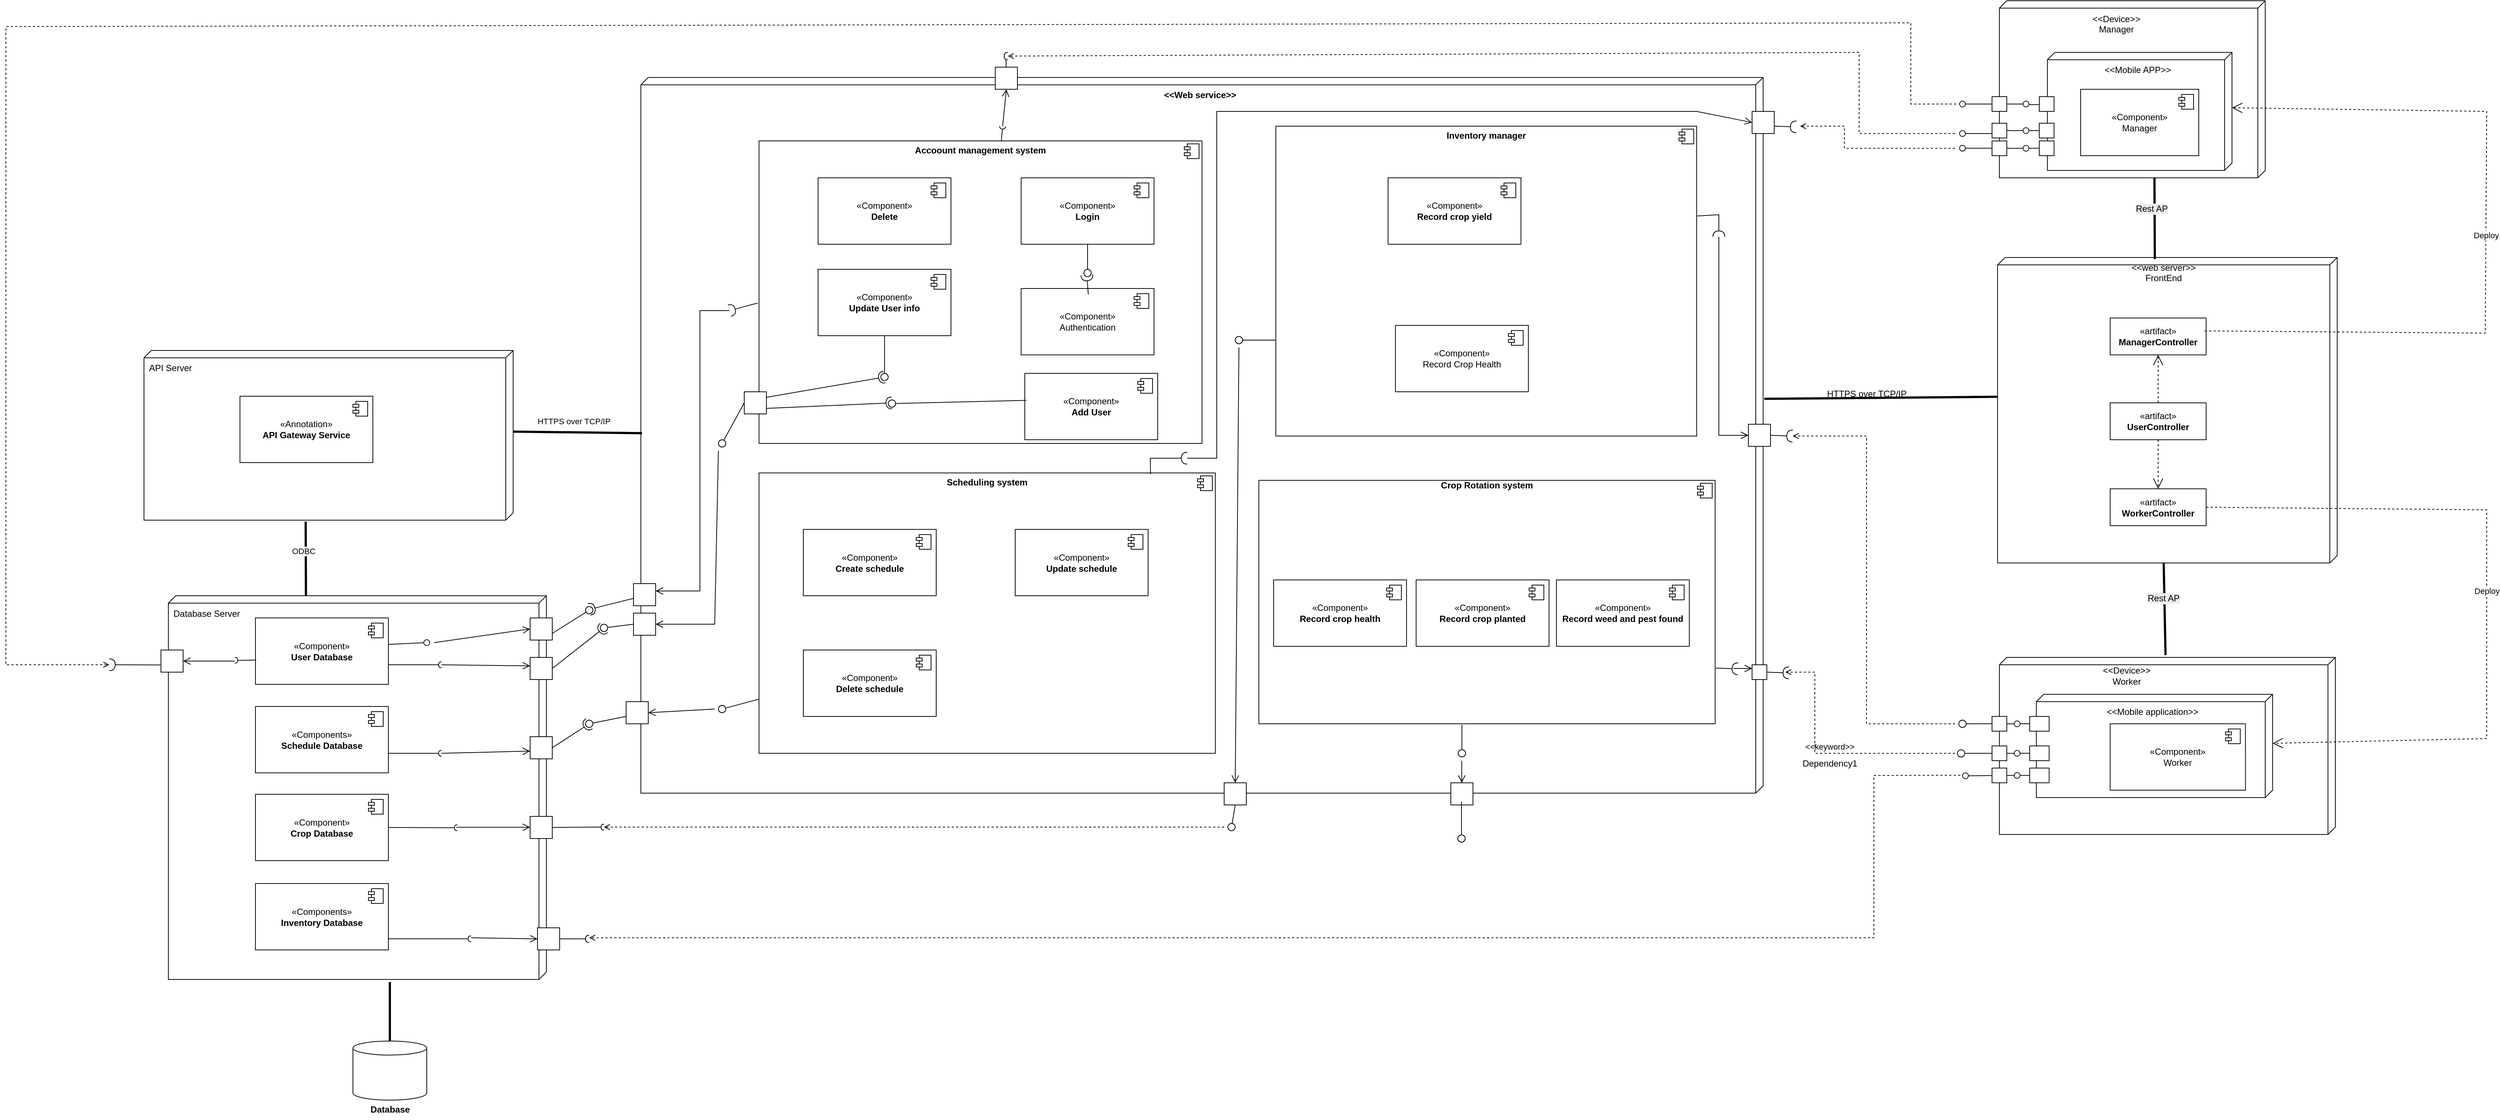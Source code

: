 <mxfile version="26.2.14">
  <diagram name="Page-1" id="b5b7bab2-c9e2-2cf4-8b2a-24fd1a2a6d21">
    <mxGraphModel dx="3161" dy="660" grid="1" gridSize="10" guides="1" tooltips="1" connect="1" arrows="1" fold="1" page="1" pageScale="1" pageWidth="827" pageHeight="1169" background="none" math="0" shadow="0">
      <root>
        <mxCell id="0" />
        <mxCell id="1" parent="0" />
        <mxCell id="k0KV6_wW4YCRhd3kuSZM-131" value="&lt;b&gt;&amp;lt;&amp;lt;Web service&amp;gt;&amp;gt;&lt;/b&gt;" style="verticalAlign=top;align=center;shape=cube;size=10;direction=south;fontStyle=0;html=1;boundedLbl=1;spacingLeft=5;whiteSpace=wrap;" vertex="1" parent="1">
          <mxGeometry x="-240" y="124" width="1520" height="970" as="geometry" />
        </mxCell>
        <mxCell id="k0KV6_wW4YCRhd3kuSZM-150" value="&lt;p style=&quot;margin:0px;margin-top:6px;text-align:center;&quot;&gt;&lt;b&gt;Scheduling system&lt;/b&gt;&lt;/p&gt;" style="align=left;overflow=fill;html=1;dropTarget=0;whiteSpace=wrap;" vertex="1" parent="1">
          <mxGeometry x="-80" y="660" width="618" height="380" as="geometry" />
        </mxCell>
        <mxCell id="k0KV6_wW4YCRhd3kuSZM-151" value="" style="shape=component;jettyWidth=8;jettyHeight=4;" vertex="1" parent="k0KV6_wW4YCRhd3kuSZM-150">
          <mxGeometry x="1" width="20" height="20" relative="1" as="geometry">
            <mxPoint x="-24" y="4" as="offset" />
          </mxGeometry>
        </mxCell>
        <mxCell id="k0KV6_wW4YCRhd3kuSZM-148" value="&lt;b&gt;Crop Rotation system&lt;/b&gt;" style="align=center;overflow=fill;html=1;dropTarget=0;whiteSpace=wrap;" vertex="1" parent="1">
          <mxGeometry x="597" y="670" width="618" height="330" as="geometry" />
        </mxCell>
        <mxCell id="k0KV6_wW4YCRhd3kuSZM-149" value="" style="shape=component;jettyWidth=8;jettyHeight=4;" vertex="1" parent="k0KV6_wW4YCRhd3kuSZM-148">
          <mxGeometry x="1" width="20" height="20" relative="1" as="geometry">
            <mxPoint x="-24" y="4" as="offset" />
          </mxGeometry>
        </mxCell>
        <mxCell id="k0KV6_wW4YCRhd3kuSZM-146" value="&lt;p style=&quot;margin:0px;margin-top:6px;text-align:center;&quot;&gt;&lt;b&gt;Inventory manager&lt;/b&gt;&lt;/p&gt;&lt;p style=&quot;margin:0px;margin-left:8px;&quot;&gt;&lt;br&gt;&lt;/p&gt;" style="align=left;overflow=fill;html=1;dropTarget=0;whiteSpace=wrap;" vertex="1" parent="1">
          <mxGeometry x="620" y="190" width="570" height="420" as="geometry" />
        </mxCell>
        <mxCell id="k0KV6_wW4YCRhd3kuSZM-147" value="" style="shape=component;jettyWidth=8;jettyHeight=4;" vertex="1" parent="k0KV6_wW4YCRhd3kuSZM-146">
          <mxGeometry x="1" width="20" height="20" relative="1" as="geometry">
            <mxPoint x="-24" y="4" as="offset" />
          </mxGeometry>
        </mxCell>
        <mxCell id="k0KV6_wW4YCRhd3kuSZM-144" value="&lt;p style=&quot;margin:0px;margin-top:6px;text-align:center;&quot;&gt;&lt;b&gt;Accoount management system&lt;/b&gt;&lt;/p&gt;" style="align=left;overflow=fill;html=1;dropTarget=0;whiteSpace=wrap;" vertex="1" parent="1">
          <mxGeometry x="-80" y="210" width="600" height="410" as="geometry" />
        </mxCell>
        <mxCell id="k0KV6_wW4YCRhd3kuSZM-145" value="" style="shape=component;jettyWidth=8;jettyHeight=4;" vertex="1" parent="k0KV6_wW4YCRhd3kuSZM-144">
          <mxGeometry x="1" width="20" height="20" relative="1" as="geometry">
            <mxPoint x="-24" y="4" as="offset" />
          </mxGeometry>
        </mxCell>
        <mxCell id="k0KV6_wW4YCRhd3kuSZM-1" value="" style="verticalAlign=top;align=left;spacingTop=8;spacingLeft=2;spacingRight=12;shape=cube;size=10;direction=south;fontStyle=4;html=1;whiteSpace=wrap;" vertex="1" parent="1">
          <mxGeometry x="1597.5" y="368" width="460" height="414" as="geometry" />
        </mxCell>
        <mxCell id="k0KV6_wW4YCRhd3kuSZM-2" value="" style="shape=cylinder3;whiteSpace=wrap;html=1;boundedLbl=1;backgroundOutline=1;size=9.474;" vertex="1" parent="1">
          <mxGeometry x="-630" y="1430" width="100" height="80" as="geometry" />
        </mxCell>
        <mxCell id="k0KV6_wW4YCRhd3kuSZM-3" value="" style="verticalAlign=top;align=left;shape=cube;size=10;direction=south;fontStyle=0;html=1;boundedLbl=1;spacingLeft=5;whiteSpace=wrap;" vertex="1" parent="1">
          <mxGeometry x="1600" y="910" width="455" height="240" as="geometry" />
        </mxCell>
        <mxCell id="k0KV6_wW4YCRhd3kuSZM-4" value="&amp;lt;&amp;lt;Mobile application&amp;gt;&amp;gt;" style="verticalAlign=top;align=center;shape=cube;size=10;direction=south;html=1;boundedLbl=1;spacingLeft=5;whiteSpace=wrap;" vertex="1" parent="k0KV6_wW4YCRhd3kuSZM-3">
          <mxGeometry width="320" height="140" relative="1" as="geometry">
            <mxPoint x="50" y="50" as="offset" />
          </mxGeometry>
        </mxCell>
        <mxCell id="k0KV6_wW4YCRhd3kuSZM-7" value="&amp;lt;&amp;lt;Device&amp;gt;&amp;gt;&lt;div&gt;Worker&lt;/div&gt;" style="text;html=1;align=center;verticalAlign=middle;resizable=0;points=[];autosize=1;strokeColor=none;fillColor=none;" vertex="1" parent="k0KV6_wW4YCRhd3kuSZM-3">
          <mxGeometry x="127.086" y="5" width="90" height="40" as="geometry" />
        </mxCell>
        <mxCell id="k0KV6_wW4YCRhd3kuSZM-158" value="«Component»&lt;br&gt;&lt;div&gt;Worker&lt;/div&gt;" style="html=1;dropTarget=0;whiteSpace=wrap;" vertex="1" parent="k0KV6_wW4YCRhd3kuSZM-3">
          <mxGeometry x="150" y="90" width="183.24" height="90" as="geometry" />
        </mxCell>
        <mxCell id="k0KV6_wW4YCRhd3kuSZM-159" value="" style="shape=module;jettyWidth=8;jettyHeight=4;" vertex="1" parent="k0KV6_wW4YCRhd3kuSZM-158">
          <mxGeometry x="1" width="20" height="20" relative="1" as="geometry">
            <mxPoint x="-27" y="7" as="offset" />
          </mxGeometry>
        </mxCell>
        <mxCell id="k0KV6_wW4YCRhd3kuSZM-166" value="" style="html=1;rounded=0;" vertex="1" parent="k0KV6_wW4YCRhd3kuSZM-3">
          <mxGeometry x="41" y="150" width="26.35" height="20" as="geometry" />
        </mxCell>
        <mxCell id="k0KV6_wW4YCRhd3kuSZM-345" value="" style="html=1;rounded=0;" vertex="1" parent="k0KV6_wW4YCRhd3kuSZM-3">
          <mxGeometry x="41" y="80" width="26.35" height="20" as="geometry" />
        </mxCell>
        <mxCell id="k0KV6_wW4YCRhd3kuSZM-346" value="" style="endArrow=none;html=1;rounded=0;align=center;verticalAlign=top;endFill=0;labelBackgroundColor=none;endSize=2;" edge="1" parent="k0KV6_wW4YCRhd3kuSZM-3">
          <mxGeometry relative="1" as="geometry">
            <mxPoint x="41" y="90" as="sourcePoint" />
            <mxPoint x="30" y="90" as="targetPoint" />
          </mxGeometry>
        </mxCell>
        <mxCell id="k0KV6_wW4YCRhd3kuSZM-361" value="" style="ellipse;html=1;fontSize=11;align=center;fillColor=none;points=[];aspect=fixed;resizable=0;verticalAlign=bottom;labelPosition=center;verticalLabelPosition=top;flipH=1;" vertex="1" parent="k0KV6_wW4YCRhd3kuSZM-3">
          <mxGeometry x="20.004" y="86" width="8" height="8" as="geometry" />
        </mxCell>
        <mxCell id="k0KV6_wW4YCRhd3kuSZM-362" value="" style="endArrow=none;html=1;rounded=0;align=center;verticalAlign=top;endFill=0;labelBackgroundColor=none;endSize=2;entryX=0.965;entryY=0.551;entryDx=0;entryDy=0;entryPerimeter=0;" edge="1" parent="k0KV6_wW4YCRhd3kuSZM-3">
          <mxGeometry relative="1" as="geometry">
            <mxPoint x="10" y="89.851" as="sourcePoint" />
            <mxPoint x="20" y="90.15" as="targetPoint" />
            <Array as="points" />
          </mxGeometry>
        </mxCell>
        <mxCell id="k0KV6_wW4YCRhd3kuSZM-363" value="" style="endArrow=none;html=1;rounded=0;align=center;verticalAlign=top;endFill=0;labelBackgroundColor=none;endSize=2;" edge="1" parent="k0KV6_wW4YCRhd3kuSZM-3">
          <mxGeometry relative="1" as="geometry">
            <mxPoint x="41" y="89.95" as="sourcePoint" />
            <mxPoint x="28" y="89.95" as="targetPoint" />
          </mxGeometry>
        </mxCell>
        <mxCell id="k0KV6_wW4YCRhd3kuSZM-208" value="" style="html=1;rounded=0;" vertex="1" parent="k0KV6_wW4YCRhd3kuSZM-3">
          <mxGeometry x="-10" y="150" width="20" height="20" as="geometry" />
        </mxCell>
        <mxCell id="k0KV6_wW4YCRhd3kuSZM-403" value="" style="html=1;rounded=0;" vertex="1" parent="k0KV6_wW4YCRhd3kuSZM-3">
          <mxGeometry x="41" y="120" width="26.35" height="20" as="geometry" />
        </mxCell>
        <mxCell id="k0KV6_wW4YCRhd3kuSZM-405" value="" style="ellipse;html=1;fontSize=11;align=center;fillColor=none;points=[];aspect=fixed;resizable=0;verticalAlign=bottom;labelPosition=center;verticalLabelPosition=top;flipH=1;" vertex="1" parent="k0KV6_wW4YCRhd3kuSZM-3">
          <mxGeometry x="20.004" y="126" width="8" height="8" as="geometry" />
        </mxCell>
        <mxCell id="k0KV6_wW4YCRhd3kuSZM-406" value="" style="endArrow=none;html=1;rounded=0;align=center;verticalAlign=top;endFill=0;labelBackgroundColor=none;endSize=2;" edge="1" parent="k0KV6_wW4YCRhd3kuSZM-3">
          <mxGeometry relative="1" as="geometry">
            <mxPoint x="41" y="129.91" as="sourcePoint" />
            <mxPoint x="28" y="129.91" as="targetPoint" />
          </mxGeometry>
        </mxCell>
        <mxCell id="k0KV6_wW4YCRhd3kuSZM-407" value="" style="endArrow=none;html=1;rounded=0;align=center;verticalAlign=top;endFill=0;labelBackgroundColor=none;endSize=2;" edge="1" parent="k0KV6_wW4YCRhd3kuSZM-3">
          <mxGeometry relative="1" as="geometry">
            <mxPoint x="41" y="159.91" as="sourcePoint" />
            <mxPoint x="28" y="159.91" as="targetPoint" />
          </mxGeometry>
        </mxCell>
        <mxCell id="k0KV6_wW4YCRhd3kuSZM-408" value="" style="endArrow=none;html=1;rounded=0;align=center;verticalAlign=top;endFill=0;labelBackgroundColor=none;endSize=2;entryX=0.965;entryY=0.551;entryDx=0;entryDy=0;entryPerimeter=0;" edge="1" parent="k0KV6_wW4YCRhd3kuSZM-3">
          <mxGeometry relative="1" as="geometry">
            <mxPoint x="10" y="159.851" as="sourcePoint" />
            <mxPoint x="20" y="160.15" as="targetPoint" />
            <Array as="points" />
          </mxGeometry>
        </mxCell>
        <mxCell id="k0KV6_wW4YCRhd3kuSZM-409" value="" style="ellipse;html=1;fontSize=11;align=center;fillColor=none;points=[];aspect=fixed;resizable=0;verticalAlign=bottom;labelPosition=center;verticalLabelPosition=top;flipH=1;" vertex="1" parent="k0KV6_wW4YCRhd3kuSZM-3">
          <mxGeometry x="20.004" y="156" width="8" height="8" as="geometry" />
        </mxCell>
        <mxCell id="k0KV6_wW4YCRhd3kuSZM-410" value="" style="html=1;rounded=0;" vertex="1" parent="k0KV6_wW4YCRhd3kuSZM-3">
          <mxGeometry x="-10" y="120" width="20" height="20" as="geometry" />
        </mxCell>
        <mxCell id="k0KV6_wW4YCRhd3kuSZM-411" value="" style="endArrow=none;html=1;rounded=0;align=center;verticalAlign=top;endFill=0;labelBackgroundColor=none;endSize=2;entryX=0.965;entryY=0.551;entryDx=0;entryDy=0;entryPerimeter=0;" edge="1" parent="k0KV6_wW4YCRhd3kuSZM-3">
          <mxGeometry relative="1" as="geometry">
            <mxPoint x="10" y="129.851" as="sourcePoint" />
            <mxPoint x="20" y="130.15" as="targetPoint" />
            <Array as="points" />
          </mxGeometry>
        </mxCell>
        <mxCell id="k0KV6_wW4YCRhd3kuSZM-5" value="" style="verticalAlign=top;align=left;shape=cube;size=10;direction=south;fontStyle=0;html=1;boundedLbl=1;spacingLeft=5;whiteSpace=wrap;" vertex="1" parent="1">
          <mxGeometry x="1600" y="20" width="360" height="240" as="geometry" />
        </mxCell>
        <mxCell id="k0KV6_wW4YCRhd3kuSZM-6" value="&amp;lt;&amp;lt;Mobile APP&amp;gt;&amp;gt;" style="verticalAlign=top;align=center;shape=cube;size=10;direction=south;html=1;boundedLbl=1;spacingLeft=5;whiteSpace=wrap;" vertex="1" parent="k0KV6_wW4YCRhd3kuSZM-5">
          <mxGeometry width="250" height="160" relative="1" as="geometry">
            <mxPoint x="65" y="70" as="offset" />
          </mxGeometry>
        </mxCell>
        <mxCell id="k0KV6_wW4YCRhd3kuSZM-9" value="&amp;lt;&amp;lt;Device&amp;gt;&amp;gt;&lt;div&gt;Manager&lt;/div&gt;" style="text;html=1;align=center;" vertex="1" parent="k0KV6_wW4YCRhd3kuSZM-5">
          <mxGeometry x="21.736" y="10.909" width="271.698" height="27.273" as="geometry" />
        </mxCell>
        <mxCell id="k0KV6_wW4YCRhd3kuSZM-156" value="«Component»&lt;br&gt;&lt;div&gt;Manager&lt;/div&gt;" style="html=1;dropTarget=0;whiteSpace=wrap;" vertex="1" parent="k0KV6_wW4YCRhd3kuSZM-5">
          <mxGeometry x="110" y="120" width="160" height="90" as="geometry" />
        </mxCell>
        <mxCell id="k0KV6_wW4YCRhd3kuSZM-157" value="" style="shape=module;jettyWidth=8;jettyHeight=4;" vertex="1" parent="k0KV6_wW4YCRhd3kuSZM-156">
          <mxGeometry x="1" width="20" height="20" relative="1" as="geometry">
            <mxPoint x="-27" y="7" as="offset" />
          </mxGeometry>
        </mxCell>
        <mxCell id="k0KV6_wW4YCRhd3kuSZM-240" value="" style="html=1;rounded=0;" vertex="1" parent="k0KV6_wW4YCRhd3kuSZM-5">
          <mxGeometry x="54" y="130" width="20" height="20" as="geometry" />
        </mxCell>
        <mxCell id="k0KV6_wW4YCRhd3kuSZM-245" value="" style="ellipse;html=1;fontSize=11;align=center;fillColor=none;points=[];aspect=fixed;resizable=0;verticalAlign=bottom;labelPosition=center;verticalLabelPosition=top;flipH=1;" vertex="1" parent="k0KV6_wW4YCRhd3kuSZM-5">
          <mxGeometry x="32" y="136" width="8" height="8" as="geometry" />
        </mxCell>
        <mxCell id="k0KV6_wW4YCRhd3kuSZM-246" value="" style="endArrow=none;html=1;endSize=12;startArrow=none;startSize=14;startFill=0;edgeStyle=orthogonalEdgeStyle;align=center;verticalAlign=bottom;endFill=0;rounded=0;entryX=0;entryY=0.5;entryDx=0;entryDy=0;exitX=-0.063;exitY=0.606;exitDx=0;exitDy=0;exitPerimeter=0;" edge="1" parent="k0KV6_wW4YCRhd3kuSZM-5" source="k0KV6_wW4YCRhd3kuSZM-245" target="k0KV6_wW4YCRhd3kuSZM-240">
          <mxGeometry y="3" relative="1" as="geometry">
            <mxPoint x="-90" y="130" as="sourcePoint" />
            <mxPoint x="70" y="130" as="targetPoint" />
          </mxGeometry>
        </mxCell>
        <mxCell id="k0KV6_wW4YCRhd3kuSZM-294" value="" style="html=1;rounded=0;" vertex="1" parent="k0KV6_wW4YCRhd3kuSZM-5">
          <mxGeometry x="54" y="166" width="20" height="20" as="geometry" />
        </mxCell>
        <mxCell id="k0KV6_wW4YCRhd3kuSZM-295" value="" style="ellipse;html=1;fontSize=11;align=center;fillColor=none;points=[];aspect=fixed;resizable=0;verticalAlign=bottom;labelPosition=center;verticalLabelPosition=top;flipH=1;" vertex="1" parent="k0KV6_wW4YCRhd3kuSZM-5">
          <mxGeometry x="32" y="172" width="8" height="8" as="geometry" />
        </mxCell>
        <mxCell id="k0KV6_wW4YCRhd3kuSZM-296" value="" style="endArrow=none;html=1;endSize=12;startArrow=none;startSize=14;startFill=0;edgeStyle=orthogonalEdgeStyle;align=center;verticalAlign=bottom;endFill=0;rounded=0;entryX=-0.016;entryY=0.478;entryDx=0;entryDy=0;entryPerimeter=0;exitX=0;exitY=0.5;exitDx=0;exitDy=0;" edge="1" parent="k0KV6_wW4YCRhd3kuSZM-5" source="k0KV6_wW4YCRhd3kuSZM-294" target="k0KV6_wW4YCRhd3kuSZM-295">
          <mxGeometry y="3" relative="1" as="geometry">
            <mxPoint x="51" y="151" as="sourcePoint" />
            <mxPoint x="64" y="150" as="targetPoint" />
            <Array as="points" />
          </mxGeometry>
        </mxCell>
        <mxCell id="k0KV6_wW4YCRhd3kuSZM-300" value="" style="endArrow=none;html=1;rounded=0;align=center;verticalAlign=top;endFill=0;labelBackgroundColor=none;endSize=2;" edge="1" parent="k0KV6_wW4YCRhd3kuSZM-5">
          <mxGeometry relative="1" as="geometry">
            <mxPoint x="10" y="175.89" as="sourcePoint" />
            <mxPoint x="32" y="175.89" as="targetPoint" />
            <Array as="points">
              <mxPoint x="20" y="176.11" />
            </Array>
          </mxGeometry>
        </mxCell>
        <mxCell id="k0KV6_wW4YCRhd3kuSZM-283" value="" style="html=1;rounded=0;" vertex="1" parent="k0KV6_wW4YCRhd3kuSZM-5">
          <mxGeometry x="-10" y="166" width="20" height="20" as="geometry" />
        </mxCell>
        <mxCell id="k0KV6_wW4YCRhd3kuSZM-440" value="" style="html=1;rounded=0;" vertex="1" parent="k0KV6_wW4YCRhd3kuSZM-5">
          <mxGeometry x="54" y="190" width="20" height="20" as="geometry" />
        </mxCell>
        <mxCell id="k0KV6_wW4YCRhd3kuSZM-441" value="" style="endArrow=none;html=1;endSize=12;startArrow=none;startSize=14;startFill=0;edgeStyle=orthogonalEdgeStyle;align=center;verticalAlign=bottom;endFill=0;rounded=0;entryX=-0.016;entryY=0.478;entryDx=0;entryDy=0;entryPerimeter=0;exitX=0;exitY=0.5;exitDx=0;exitDy=0;" edge="1" parent="k0KV6_wW4YCRhd3kuSZM-5">
          <mxGeometry y="3" relative="1" as="geometry">
            <mxPoint x="54" y="199.9" as="sourcePoint" />
            <mxPoint x="40" y="199.9" as="targetPoint" />
            <Array as="points" />
          </mxGeometry>
        </mxCell>
        <mxCell id="k0KV6_wW4YCRhd3kuSZM-442" value="" style="ellipse;html=1;fontSize=11;align=center;fillColor=none;points=[];aspect=fixed;resizable=0;verticalAlign=bottom;labelPosition=center;verticalLabelPosition=top;flipH=1;" vertex="1" parent="k0KV6_wW4YCRhd3kuSZM-5">
          <mxGeometry x="32" y="196" width="8" height="8" as="geometry" />
        </mxCell>
        <mxCell id="k0KV6_wW4YCRhd3kuSZM-444" value="" style="endArrow=none;html=1;rounded=0;align=center;verticalAlign=top;endFill=0;labelBackgroundColor=none;endSize=2;" edge="1" parent="k0KV6_wW4YCRhd3kuSZM-5">
          <mxGeometry relative="1" as="geometry">
            <mxPoint x="10" y="199.89" as="sourcePoint" />
            <mxPoint x="32" y="199.89" as="targetPoint" />
            <Array as="points">
              <mxPoint x="20" y="200.11" />
            </Array>
          </mxGeometry>
        </mxCell>
        <mxCell id="k0KV6_wW4YCRhd3kuSZM-10" value="Database" style="text;align=center;fontStyle=1;verticalAlign=middle;spacingLeft=3;spacingRight=3;strokeColor=none;rotatable=0;points=[[0,0.5],[1,0.5]];portConstraint=eastwest;html=1;" vertex="1" parent="1">
          <mxGeometry x="-620" y="1510" width="80" height="26" as="geometry" />
        </mxCell>
        <mxCell id="k0KV6_wW4YCRhd3kuSZM-11" value="&amp;lt;&amp;lt;web server&amp;gt;&amp;gt;&lt;div&gt;FrontEnd&lt;/div&gt;" style="text;strokeColor=none;fillColor=none;align=center;verticalAlign=top;spacingLeft=4;spacingRight=4;overflow=hidden;rotatable=0;points=[[0,0.5],[1,0.5]];portConstraint=eastwest;whiteSpace=wrap;html=1;" vertex="1" parent="1">
          <mxGeometry x="1765" y="368" width="115" height="42" as="geometry" />
        </mxCell>
        <mxCell id="k0KV6_wW4YCRhd3kuSZM-12" value="API Server" style="verticalAlign=top;align=left;shape=cube;size=10;direction=south;fontStyle=0;html=1;boundedLbl=1;spacingLeft=5;whiteSpace=wrap;" vertex="1" parent="1">
          <mxGeometry x="-913" y="494" width="500" height="230" as="geometry" />
        </mxCell>
        <mxCell id="k0KV6_wW4YCRhd3kuSZM-30" value="«Component»&lt;br&gt;&lt;b&gt;Record crop planted&lt;/b&gt;" style="html=1;dropTarget=0;whiteSpace=wrap;" vertex="1" parent="1">
          <mxGeometry x="810" y="805" width="180" height="90" as="geometry" />
        </mxCell>
        <mxCell id="k0KV6_wW4YCRhd3kuSZM-31" value="" style="shape=module;jettyWidth=8;jettyHeight=4;" vertex="1" parent="k0KV6_wW4YCRhd3kuSZM-30">
          <mxGeometry x="1" width="20" height="20" relative="1" as="geometry">
            <mxPoint x="-27" y="7" as="offset" />
          </mxGeometry>
        </mxCell>
        <mxCell id="k0KV6_wW4YCRhd3kuSZM-34" value="Database Server" style="verticalAlign=top;align=left;shape=cube;size=10;direction=south;fontStyle=0;html=1;boundedLbl=1;spacingLeft=5;whiteSpace=wrap;" vertex="1" parent="1">
          <mxGeometry x="-880" y="826.5" width="512" height="520" as="geometry" />
        </mxCell>
        <mxCell id="k0KV6_wW4YCRhd3kuSZM-36" value="«Annotation»&lt;br&gt;&lt;b&gt;API Gateway Service&lt;/b&gt;" style="html=1;dropTarget=0;whiteSpace=wrap;" vertex="1" parent="1">
          <mxGeometry x="-783" y="556" width="180" height="90" as="geometry" />
        </mxCell>
        <mxCell id="k0KV6_wW4YCRhd3kuSZM-37" value="" style="shape=module;jettyWidth=8;jettyHeight=4;" vertex="1" parent="k0KV6_wW4YCRhd3kuSZM-36">
          <mxGeometry x="1" width="20" height="20" relative="1" as="geometry">
            <mxPoint x="-27" y="7" as="offset" />
          </mxGeometry>
        </mxCell>
        <mxCell id="k0KV6_wW4YCRhd3kuSZM-38" value="" style="endArrow=none;startArrow=none;endFill=0;startFill=0;endSize=8;html=1;verticalAlign=bottom;labelBackgroundColor=none;strokeWidth=3;rounded=0;exitX=0.5;exitY=0;exitDx=0;exitDy=0;exitPerimeter=0;" edge="1" parent="1" source="k0KV6_wW4YCRhd3kuSZM-2">
          <mxGeometry width="160" relative="1" as="geometry">
            <mxPoint x="-200" y="1230" as="sourcePoint" />
            <mxPoint x="-580" y="1350" as="targetPoint" />
          </mxGeometry>
        </mxCell>
        <mxCell id="k0KV6_wW4YCRhd3kuSZM-39" value="" style="endArrow=none;startArrow=none;endFill=0;startFill=0;endSize=8;html=1;verticalAlign=bottom;labelBackgroundColor=none;strokeWidth=3;rounded=0;exitX=0.001;exitY=0.636;exitDx=0;exitDy=0;exitPerimeter=0;entryX=1.008;entryY=0.562;entryDx=0;entryDy=0;entryPerimeter=0;" edge="1" parent="1" source="k0KV6_wW4YCRhd3kuSZM-34" target="k0KV6_wW4YCRhd3kuSZM-12">
          <mxGeometry width="160" relative="1" as="geometry">
            <mxPoint x="-1243" y="594" as="sourcePoint" />
            <mxPoint x="-1073" y="594" as="targetPoint" />
          </mxGeometry>
        </mxCell>
        <mxCell id="k0KV6_wW4YCRhd3kuSZM-134" value="ODBC" style="edgeLabel;html=1;align=center;verticalAlign=middle;resizable=0;points=[];" vertex="1" connectable="0" parent="k0KV6_wW4YCRhd3kuSZM-39">
          <mxGeometry x="0.021" y="2" relative="1" as="geometry">
            <mxPoint x="-1" y="-10" as="offset" />
          </mxGeometry>
        </mxCell>
        <mxCell id="k0KV6_wW4YCRhd3kuSZM-40" value="" style="endArrow=none;startArrow=none;endFill=0;startFill=0;endSize=8;html=1;verticalAlign=bottom;labelBackgroundColor=none;strokeWidth=3;rounded=0;exitX=0;exitY=0;exitDx=110;exitDy=0;exitPerimeter=0;entryX=0.497;entryY=0.999;entryDx=0;entryDy=0;entryPerimeter=0;" edge="1" parent="1" source="k0KV6_wW4YCRhd3kuSZM-12" target="k0KV6_wW4YCRhd3kuSZM-131">
          <mxGeometry width="160" relative="1" as="geometry">
            <mxPoint x="791" y="591.5" as="sourcePoint" />
            <mxPoint x="1160" y="590" as="targetPoint" />
          </mxGeometry>
        </mxCell>
        <mxCell id="k0KV6_wW4YCRhd3kuSZM-138" value="HTTPS over TCP/IP" style="edgeLabel;html=1;align=center;verticalAlign=middle;resizable=0;points=[];" vertex="1" connectable="0" parent="k0KV6_wW4YCRhd3kuSZM-40">
          <mxGeometry x="-0.061" y="-2" relative="1" as="geometry">
            <mxPoint y="-17" as="offset" />
          </mxGeometry>
        </mxCell>
        <mxCell id="k0KV6_wW4YCRhd3kuSZM-41" value="" style="endArrow=none;startArrow=none;endFill=0;startFill=0;endSize=8;html=1;verticalAlign=bottom;labelBackgroundColor=none;strokeWidth=3;rounded=0;exitX=0;exitY=0;exitDx=414;exitDy=235;exitPerimeter=0;" edge="1" parent="1" source="k0KV6_wW4YCRhd3kuSZM-1">
          <mxGeometry width="160" relative="1" as="geometry">
            <mxPoint x="1666" y="885.09" as="sourcePoint" />
            <mxPoint x="1825" y="907" as="targetPoint" />
          </mxGeometry>
        </mxCell>
        <mxCell id="k0KV6_wW4YCRhd3kuSZM-137" value="&lt;span style=&quot;font-size: 12px; background-color: rgb(236, 236, 236);&quot;&gt;Rest AP&lt;/span&gt;" style="edgeLabel;html=1;align=center;verticalAlign=middle;resizable=0;points=[];" vertex="1" connectable="0" parent="k0KV6_wW4YCRhd3kuSZM-41">
          <mxGeometry x="-0.238" y="-2" relative="1" as="geometry">
            <mxPoint as="offset" />
          </mxGeometry>
        </mxCell>
        <mxCell id="k0KV6_wW4YCRhd3kuSZM-42" value="" style="endArrow=none;startArrow=none;endFill=0;startFill=0;endSize=8;html=1;verticalAlign=bottom;labelBackgroundColor=none;strokeWidth=3;rounded=0;exitX=0;exitY=0;exitDx=240.0;exitDy=150;exitPerimeter=0;entryX=0.005;entryY=0.537;entryDx=0;entryDy=0;entryPerimeter=0;" edge="1" parent="1" source="k0KV6_wW4YCRhd3kuSZM-5" target="k0KV6_wW4YCRhd3kuSZM-1">
          <mxGeometry width="160" relative="1" as="geometry">
            <mxPoint x="1825" y="300" as="sourcePoint" />
            <mxPoint x="1985" y="300" as="targetPoint" />
          </mxGeometry>
        </mxCell>
        <mxCell id="k0KV6_wW4YCRhd3kuSZM-136" value="&lt;span style=&quot;font-size: 12px; background-color: rgb(236, 236, 236);&quot;&gt;Rest AP&lt;/span&gt;" style="edgeLabel;html=1;align=center;verticalAlign=middle;resizable=0;points=[];" vertex="1" connectable="0" parent="k0KV6_wW4YCRhd3kuSZM-42">
          <mxGeometry x="-0.243" y="-4" relative="1" as="geometry">
            <mxPoint as="offset" />
          </mxGeometry>
        </mxCell>
        <mxCell id="k0KV6_wW4YCRhd3kuSZM-57" value="«Component»&lt;br&gt;&lt;b&gt;Record weed and pest found&lt;/b&gt;" style="html=1;dropTarget=0;whiteSpace=wrap;" vertex="1" parent="1">
          <mxGeometry x="1000" y="805" width="180" height="90" as="geometry" />
        </mxCell>
        <mxCell id="k0KV6_wW4YCRhd3kuSZM-58" value="" style="shape=module;jettyWidth=8;jettyHeight=4;" vertex="1" parent="k0KV6_wW4YCRhd3kuSZM-57">
          <mxGeometry x="1" width="20" height="20" relative="1" as="geometry">
            <mxPoint x="-27" y="7" as="offset" />
          </mxGeometry>
        </mxCell>
        <mxCell id="k0KV6_wW4YCRhd3kuSZM-59" value="«Component»&lt;br&gt;&lt;b&gt;Record crop health&lt;/b&gt;" style="html=1;dropTarget=0;whiteSpace=wrap;" vertex="1" parent="1">
          <mxGeometry x="617" y="805" width="180" height="90" as="geometry" />
        </mxCell>
        <mxCell id="k0KV6_wW4YCRhd3kuSZM-60" value="" style="shape=module;jettyWidth=8;jettyHeight=4;" vertex="1" parent="k0KV6_wW4YCRhd3kuSZM-59">
          <mxGeometry x="1" width="20" height="20" relative="1" as="geometry">
            <mxPoint x="-27" y="7" as="offset" />
          </mxGeometry>
        </mxCell>
        <mxCell id="k0KV6_wW4YCRhd3kuSZM-61" value="«Component»&lt;br&gt;&lt;div&gt;Record Crop Health&lt;/div&gt;" style="html=1;dropTarget=0;whiteSpace=wrap;" vertex="1" parent="1">
          <mxGeometry x="782" y="460" width="180" height="90" as="geometry" />
        </mxCell>
        <mxCell id="k0KV6_wW4YCRhd3kuSZM-62" value="" style="shape=module;jettyWidth=8;jettyHeight=4;" vertex="1" parent="k0KV6_wW4YCRhd3kuSZM-61">
          <mxGeometry x="1" width="20" height="20" relative="1" as="geometry">
            <mxPoint x="-27" y="7" as="offset" />
          </mxGeometry>
        </mxCell>
        <mxCell id="k0KV6_wW4YCRhd3kuSZM-67" value="«Component»&lt;br&gt;&lt;b&gt;Record crop yield&lt;/b&gt;" style="html=1;dropTarget=0;whiteSpace=wrap;" vertex="1" parent="1">
          <mxGeometry x="772" y="260" width="180" height="90" as="geometry" />
        </mxCell>
        <mxCell id="k0KV6_wW4YCRhd3kuSZM-68" value="" style="shape=module;jettyWidth=8;jettyHeight=4;" vertex="1" parent="k0KV6_wW4YCRhd3kuSZM-67">
          <mxGeometry x="1" width="20" height="20" relative="1" as="geometry">
            <mxPoint x="-27" y="7" as="offset" />
          </mxGeometry>
        </mxCell>
        <mxCell id="k0KV6_wW4YCRhd3kuSZM-72" value="«Component»&lt;br&gt;&lt;div&gt;Authentication&lt;/div&gt;" style="html=1;dropTarget=0;whiteSpace=wrap;" vertex="1" parent="1">
          <mxGeometry x="275" y="410" width="180" height="90" as="geometry" />
        </mxCell>
        <mxCell id="k0KV6_wW4YCRhd3kuSZM-73" value="" style="shape=module;jettyWidth=8;jettyHeight=4;" vertex="1" parent="k0KV6_wW4YCRhd3kuSZM-72">
          <mxGeometry x="1" width="20" height="20" relative="1" as="geometry">
            <mxPoint x="-27" y="7" as="offset" />
          </mxGeometry>
        </mxCell>
        <mxCell id="k0KV6_wW4YCRhd3kuSZM-74" value="«Component»&lt;br&gt;&lt;b&gt;Delete&lt;/b&gt;" style="html=1;dropTarget=0;whiteSpace=wrap;" vertex="1" parent="1">
          <mxGeometry y="260" width="180" height="90" as="geometry" />
        </mxCell>
        <mxCell id="k0KV6_wW4YCRhd3kuSZM-75" value="" style="shape=module;jettyWidth=8;jettyHeight=4;" vertex="1" parent="k0KV6_wW4YCRhd3kuSZM-74">
          <mxGeometry x="1" width="20" height="20" relative="1" as="geometry">
            <mxPoint x="-27" y="7" as="offset" />
          </mxGeometry>
        </mxCell>
        <mxCell id="k0KV6_wW4YCRhd3kuSZM-76" value="«Component»&lt;br&gt;&lt;b&gt;Update User info&lt;/b&gt;" style="html=1;dropTarget=0;whiteSpace=wrap;" vertex="1" parent="1">
          <mxGeometry y="384" width="180" height="90" as="geometry" />
        </mxCell>
        <mxCell id="k0KV6_wW4YCRhd3kuSZM-77" value="" style="shape=module;jettyWidth=8;jettyHeight=4;" vertex="1" parent="k0KV6_wW4YCRhd3kuSZM-76">
          <mxGeometry x="1" width="20" height="20" relative="1" as="geometry">
            <mxPoint x="-27" y="7" as="offset" />
          </mxGeometry>
        </mxCell>
        <mxCell id="k0KV6_wW4YCRhd3kuSZM-78" value="«Component»&lt;br&gt;&lt;b&gt;Login&lt;/b&gt;" style="html=1;dropTarget=0;whiteSpace=wrap;" vertex="1" parent="1">
          <mxGeometry x="275" y="260" width="180" height="90" as="geometry" />
        </mxCell>
        <mxCell id="k0KV6_wW4YCRhd3kuSZM-79" value="" style="shape=module;jettyWidth=8;jettyHeight=4;" vertex="1" parent="k0KV6_wW4YCRhd3kuSZM-78">
          <mxGeometry x="1" width="20" height="20" relative="1" as="geometry">
            <mxPoint x="-27" y="7" as="offset" />
          </mxGeometry>
        </mxCell>
        <mxCell id="k0KV6_wW4YCRhd3kuSZM-80" value="«Component»&lt;br&gt;&lt;b&gt;Add User&lt;/b&gt;" style="html=1;dropTarget=0;whiteSpace=wrap;" vertex="1" parent="1">
          <mxGeometry x="280" y="525" width="180" height="90" as="geometry" />
        </mxCell>
        <mxCell id="k0KV6_wW4YCRhd3kuSZM-81" value="" style="shape=module;jettyWidth=8;jettyHeight=4;" vertex="1" parent="k0KV6_wW4YCRhd3kuSZM-80">
          <mxGeometry x="1" width="20" height="20" relative="1" as="geometry">
            <mxPoint x="-27" y="7" as="offset" />
          </mxGeometry>
        </mxCell>
        <mxCell id="k0KV6_wW4YCRhd3kuSZM-86" value="«artifact»&lt;br&gt;&lt;b&gt;ManagerCont&lt;/b&gt;&lt;span style=&quot;color: rgba(0, 0, 0, 0); font-family: monospace; font-size: 0px; text-align: start; text-wrap-mode: nowrap;&quot;&gt;%3CmxGraphModel%3E%3Croot%3E%3CmxCell%20id%3D%220%22%2F%3E%3CmxCell%20id%3D%221%22%20parent%3D%220%22%2F%3E%3CmxCell%20id%3D%222%22%20value%3D%22%C2%ABartifact%C2%BB%26lt%3Bbr%26gt%3B%26lt%3Bb%26gt%3BUser%20Databa%26lt%3B%2Fb%26gt%3B%26lt%3Bspan%20style%3D%26quot%3Bcolor%3A%20rgba(0%2C%200%2C%200%2C%200)%3B%20font-family%3A%20monospace%3B%20font-size%3A%200px%3B%20text-align%3A%20start%3B%20text-wrap-mode%3A%20nowrap%3B%26quot%3B%26gt%3B%253CmxGraphModel%253E%253Croot%253E%253CmxCell%2520id%253D%25220%2522%252F%253E%253CmxCell%2520id%253D%25221%2522%2520parent%253D%25220%2522%252F%253E%253CmxCell%2520id%253D%25222%2522%2520value%253D%2522Inventory%2520management%2522%2520style%253D%2522verticalAlign%253Dtop%253Balign%253Dleft%253Bshape%253Dcube%253Bsize%253D10%253Bdirection%253Dsouth%253BfontStyle%253D0%253Bhtml%253D1%253BboundedLbl%253D1%253BspacingLeft%253D5%253BwhiteSpace%253Dwrap%253B%2522%2520vertex%253D%25221%2522%2520parent%253D%25221%2522%253E%253CmxGeometry%2520x%253D%2522-1026.5%2522%2520y%253D%25221565%2522%2520width%253D%2522653%2522%2520height%253D%2522465%2522%2520as%253D%2522geometry%2522%252F%253E%253C%252FmxCell%253E%253CmxCell%2520id%253D%25223%2522%2520value%253D%2522%25C2%25ABComponent%25C2%25BB%2526lt%253Bbr%2526gt%253B%2526lt%253Bdiv%2526gt%253BAuthentication%2526lt%253B%252Fdiv%2526gt%253B%2522%2520style%253D%2522html%253D1%253BdropTarget%253D0%253BwhiteSpace%253Dwrap%253B%2522%2520vertex%253D%25221%2522%2520parent%253D%25221%2522%253E%253CmxGeometry%2520x%253D%2522-666.5%2522%2520y%253D%25221780%2522%2520width%253D%2522180%2522%2520height%253D%252290%2522%2520as%253D%2522geometry%2522%252F%253E%253C%252FmxCell%253E%253CmxCell%2520id%253D%25224%2522%2520value%253D%2522%2522%2520style%253D%2522shape%253Dmodule%253BjettyWidth%253D8%253BjettyHeight%253D4%253B%2522%2520vertex%253D%25221%2522%2520parent%253D%25223%2522%253E%253CmxGeometry%2520x%253D%25221%2522%2520width%253D%252220%2522%2520height%253D%252220%2522%2520relative%253D%25221%2522%2520as%253D%2522geometry%2522%253E%253CmxPoint%2520x%253D%2522-27%2522%2520y%253D%25227%2522%2520as%253D%2522offset%2522%252F%253E%253C%252FmxGeometry%253E%253C%252FmxCell%253E%253CmxCell%2520id%253D%25225%2522%2520value%253D%2522%25C2%25ABComponent%25C2%25BB%2526lt%253Bbr%2526gt%253B%2526lt%253Bb%2526gt%253BDelete%2526lt%253B%252Fb%2526gt%253B%2522%2520style%253D%2522html%253D1%253BdropTarget%253D0%253BwhiteSpace%253Dwrap%253B%2522%2520vertex%253D%25221%2522%2520parent%253D%25221%2522%253E%253CmxGeometry%2520x%253D%2522-666.5%2522%2520y%253D%25221645%2522%2520width%253D%2522180%2522%2520height%253D%252290%2522%2520as%253D%2522geometry%2522%252F%253E%253C%252FmxCell%253E%253CmxCell%2520id%253D%25226%2522%2520value%253D%2522%2522%2520style%253D%2522shape%253Dmodule%253BjettyWidth%253D8%253BjettyHeight%253D4%253B%2522%2520vertex%253D%25221%2522%2520parent%253D%25225%2522%253E%253CmxGeometry%2520x%253D%25221%2522%2520width%253D%252220%2522%2520height%253D%252220%2522%2520relative%253D%25221%2522%2520as%253D%2522geometry%2522%253E%253CmxPoint%2520x%253D%2522-27%2522%2520y%253D%25227%2522%2520as%253D%2522offset%2522%252F%253E%253C%252FmxGeometry%253E%253C%252FmxCell%253E%253CmxCell%2520id%253D%25227%2522%2520value%253D%2522%25C2%25ABComponent%25C2%25BB%2526lt%253Bbr%2526gt%253B%2526lt%253Bb%2526gt%253BUpdate%2520User%2520info%2526lt%253B%252Fb%2526gt%253B%2522%2520style%253D%2522html%253D1%253BdropTarget%253D0%253BwhiteSpace%253Dwrap%253B%2522%2520vertex%253D%25221%2522%2520parent%253D%25221%2522%253E%253CmxGeometry%2520x%253D%2522-966.5%2522%2520y%253D%25221780%2522%2520width%253D%2522180%2522%2520height%253D%252290%2522%2520as%253D%2522geometry%2522%252F%253E%253C%252FmxCell%253E%253CmxCell%2520id%253D%25228%2522%2520value%253D%2522%2522%2520style%253D%2522shape%253Dmodule%253BjettyWidth%253D8%253BjettyHeight%253D4%253B%2522%2520vertex%253D%25221%2522%2520parent%253D%25227%2522%253E%253CmxGeometry%2520x%253D%25221%2522%2520width%253D%252220%2522%2520height%253D%252220%2522%2520relative%253D%25221%2522%2520as%253D%2522geometry%2522%253E%253CmxPoint%2520x%253D%2522-27%2522%2520y%253D%25227%2522%2520as%253D%2522offset%2522%252F%253E%253C%252FmxGeometry%253E%253C%252FmxCell%253E%253CmxCell%2520id%253D%25229%2522%2520value%253D%2522%25C2%25ABComponent%25C2%25BB%2526lt%253Bbr%2526gt%253B%2526lt%253Bb%2526gt%253BLogin%2526lt%253B%252Fb%2526gt%253B%2522%2520style%253D%2522html%253D1%253BdropTarget%253D0%253BwhiteSpace%253Dwrap%253B%2522%2520vertex%253D%25221%2522%2520parent%253D%25221%2522%253E%253CmxGeometry%2520x%253D%2522-966.5%2522%2520y%253D%25221645%2522%2520width%253D%2522180%2522%2520height%253D%252290%2522%2520as%253D%2522geometry%2522%252F%253E%253C%252FmxCell%253E%253CmxCell%2520id%253D%252210%2522%2520value%253D%2522%2522%2520style%253D%2522shape%253Dmodule%253BjettyWidth%253D8%253BjettyHeight%253D4%253B%2522%2520vertex%253D%25221%2522%2520parent%253D%25229%2522%253E%253CmxGeometry%2520x%253D%25221%2522%2520width%253D%252220%2522%2520height%253D%252220%2522%2520relative%253D%25221%2522%2520as%253D%2522geometry%2522%253E%253CmxPoint%2520x%253D%2522-27%2522%2520y%253D%25227%2522%2520as%253D%2522offset%2522%252F%253E%253C%252FmxGeometry%253E%253C%252FmxCell%253E%253CmxCell%2520id%253D%252211%2522%2520value%253D%2522%25C2%25ABComponent%25C2%25BB%2526lt%253Bbr%2526gt%253B%2526lt%253Bb%2526gt%253BAdd%2520User%2526lt%253B%252Fb%2526gt%253B%2522%2520style%253D%2522html%253D1%253BdropTarget%253D0%253BwhiteSpace%253Dwrap%253B%2522%2520vertex%253D%25221%2522%2520parent%253D%25221%2522%253E%253CmxGeometry%2520x%253D%2522-816.5%2522%2520y%253D%25221910%2522%2520width%253D%2522180%2522%2520height%253D%252290%2522%2520as%253D%2522geometry%2522%252F%253E%253C%252FmxCell%253E%253CmxCell%2520id%253D%252212%2522%2520value%253D%2522%2522%2520style%253D%2522shape%253Dmodule%253BjettyWidth%253D8%253BjettyHeight%253D4%253B%2522%2520vertex%253D%25221%2522%2520parent%253D%252211%2522%253E%253CmxGeometry%2520x%253D%25221%2522%2520width%253D%252220%2522%2520height%253D%252220%2522%2520relative%253D%25221%2522%2520as%253D%2522geometry%2522%253E%253CmxPoint%2520x%253D%2522-27%2522%2520y%253D%25227%2522%2520as%253D%2522offset%2522%252F%253E%253C%252FmxGeometry%253E%253C%252FmxCell%253E%253C%252Froot%253E%253C%252FmxGraphModel%253E%26lt%3B%2Fspan%26gt%3B%26lt%3Bspan%20style%3D%26quot%3Bcolor%3A%20rgba(0%2C%200%2C%200%2C%200)%3B%20font-family%3A%20monospace%3B%20font-size%3A%200px%3B%20text-align%3A%20start%3B%20text-wrap-mode%3A%20nowrap%3B%26quot%3B%26gt%3B%253CmxGraphModel%253E%253Croot%253E%253CmxCell%2520id%253D%25220%2522%252F%253E%253CmxCell%2520id%253D%25221%2522%2520parent%253D%25220%2522%252F%253E%253CmxCell%2520id%253D%25222%2522%2520value%253D%2522Inventory%2520management%2522%2520style%253D%2522verticalAlign%253Dtop%253Balign%253Dleft%253Bshape%253Dcube%253Bsize%253D10%253Bdirection%253Dsouth%253BfontStyle%253D0%253Bhtml%253D1%253BboundedLbl%253D1%253BspacingLeft%253D5%253BwhiteSpace%253Dwrap%253B%2522%2520vertex%253D%25221%2522%2520parent%253D%25221%2522%253E%253CmxGeometry%2520x%253D%2522-1026.5%2522%2520y%253D%25221565%2522%2520width%253D%2522653%2522%2520height%253D%2522465%2522%2520as%253D%2522geometry%2522%252F%253E%253C%252FmxCell%253E%253CmxCell%2520id%253D%25223%2522%2520value%253D%2522%25C2%25ABComponent%25C2%25BB%2526lt%253Bbr%2526gt%253B%2526lt%253Bdiv%2526gt%253BAuthentication%2526lt%253B%252Fdiv%2526gt%253B%2522%2520style%253D%2522html%253D1%253BdropTarget%253D0%253BwhiteSpace%253Dwrap%253B%2522%2520vertex%253D%25221%2522%2520parent%253D%25221%2522%253E%253CmxGeometry%2520x%253D%2522-666.5%2522%2520y%253D%25221780%2522%2520width%253D%2522180%2522%2520height%253D%252290%2522%2520as%253D%2522geometry%2522%252F%253E%253C%252FmxCell%253E%253CmxCell%2520id%253D%25224%2522%2520value%253D%2522%2522%2520style%253D%2522shape%253Dmodule%253BjettyWidth%253D8%253BjettyHeight%253D4%253B%2522%2520vertex%253D%25221%2522%2520parent%253D%25223%2522%253E%253CmxGeometry%2520x%253D%25221%2522%2520width%253D%252220%2522%2520height%253D%252220%2522%2520relative%253D%25221%2522%2520as%253D%2522geometry%2522%253E%253CmxPoint%2520x%253D%2522-27%2522%2520y%253D%25227%2522%2520as%253D%2522offset%2522%252F%253E%253C%252FmxGeometry%253E%253C%252FmxCell%253E%253CmxCell%2520id%253D%25225%2522%2520value%253D%2522%25C2%25ABComponent%25C2%25BB%2526lt%253Bbr%2526gt%253B%2526lt%253Bb%2526gt%253BDelete%2526lt%253B%252Fb%2526gt%253B%2522%2520style%253D%2522html%253D1%253BdropTarget%253D0%253BwhiteSpace%253Dwrap%253B%2522%2520vertex%253D%25221%2522%2520parent%253D%25221%2522%253E%253CmxGeometry%2520x%253D%2522-666.5%2522%2520y%253D%25221645%2522%2520width%253D%2522180%2522%2520height%253D%252290%2522%2520as%253D%2522geometry%2522%252F%253E%253C%252FmxCell%253E%253CmxCell%2520id%253D%25226%2522%2520value%253D%2522%2522%2520style%253D%2522shape%253Dmodule%253BjettyWidth%253D8%253BjettyHeight%253D4%253B%2522%2520vertex%253D%25221%2522%2520parent%253D%25225%2522%253E%253CmxGeometry%2520x%253D%25221%2522%2520width%253D%252220%2522%2520height%253D%252220%2522%2520relative%253D%25221%2522%2520as%253D%2522geometry%2522%253E%253CmxPoint%2520x%253D%2522-27%2522%2520y%253D%25227%2522%2520as%253D%2522offset%2522%252F%253E%253C%252FmxGeometry%253E%253C%252FmxCell%253E%253CmxCell%2520id%253D%25227%2522%2520value%253D%2522%25C2%25ABComponent%25C2%25BB%2526lt%253Bbr%2526gt%253B%2526lt%253Bb%2526gt%253BUpdate%2520User%2520info%2526lt%253B%252Fb%2526gt%253B%2522%2520style%253D%2522html%253D1%253BdropTarget%253D0%253BwhiteSpace%253Dwrap%253B%2522%2520vertex%253D%25221%2522%2520parent%253D%25221%2522%253E%253CmxGeometry%2520x%253D%2522-966.5%2522%2520y%253D%25221780%2522%2520width%253D%2522180%2522%2520height%253D%252290%2522%2520as%253D%2522geometry%2522%252F%253E%253C%252FmxCell%253E%253CmxCell%2520id%253D%25228%2522%2520value%253D%2522%2522%2520style%253D%2522shape%253Dmodule%253BjettyWidth%253D8%253BjettyHeight%253D4%253B%2522%2520vertex%253D%25221%2522%2520parent%253D%25227%2522%253E%253CmxGeometry%2520x%253D%25221%2522%2520width%253D%252220%2522%2520height%253D%252220%2522%2520relative%253D%25221%2522%2520as%253D%2522geometry%2522%253E%253CmxPoint%2520x%253D%2522-27%2522%2520y%253D%25227%2522%2520as%253D%2522offset%2522%252F%253E%253C%252FmxGeometry%253E%253C%252FmxCell%253E%253CmxCell%2520id%253D%25229%2522%2520value%253D%2522%25C2%25ABComponent%25C2%25BB%2526lt%253Bbr%2526gt%253B%2526lt%253Bb%2526gt%253BLogin%2526lt%253B%252Fb%2526gt%253B%2522%2520style%253D%2522html%253D1%253BdropTarget%253D0%253BwhiteSpace%253Dwrap%253B%2522%2520vertex%253D%25221%2522%2520parent%253D%25221%2522%253E%253CmxGeometry%2520x%253D%2522-966.5%2522%2520y%253D%25221645%2522%2520width%253D%2522180%2522%2520height%253D%252290%2522%2520as%253D%2522geometry%2522%252F%253E%253C%252FmxCell%253E%253CmxCell%2520id%253D%252210%2522%2520value%253D%2522%2522%2520style%253D%2522shape%253Dmodule%253BjettyWidth%253D8%253BjettyHeight%253D4%253B%2522%2520vertex%253D%25221%2522%2520parent%253D%25229%2522%253E%253CmxGeometry%2520x%253D%25221%2522%2520width%253D%252220%2522%2520height%253D%252220%2522%2520relative%253D%25221%2522%2520as%253D%2522geometry%2522%253E%253CmxPoint%2520x%253D%2522-27%2522%2520y%253D%25227%2522%2520as%253D%2522offset%2522%252F%253E%253C%252FmxGeometry%253E%253C%252FmxCell%253E%253CmxCell%2520id%253D%252211%2522%2520value%253D%2522%25C2%25ABComponent%25C2%25BB%2526lt%253Bbr%2526gt%253B%2526lt%253Bb%2526gt%253BAdd%2520User%2526lt%253B%252Fb%2526gt%253B%2522%2520style%253D%2522html%253D1%253BdropTarget%253D0%253BwhiteSpace%253Dwrap%253B%2522%2520vertex%253D%25221%2522%2520parent%253D%25221%2522%253E%253CmxGeometry%2520x%253D%2522-816.5%2522%2520y%253D%25221910%2522%2520width%253D%2522180%2522%2520height%253D%252290%2522%2520as%253D%2522geometry%2522%252F%253E%253C%252FmxCell%253E%253CmxCell%2520id%253D%252212%2522%2520value%253D%2522%2522%2520style%253D%2522shape%253Dmodule%253BjettyWidth%253D8%253BjettyHeight%253D4%253B%2522%2520vertex%253D%25221%2522%2520parent%253D%252211%2522%253E%253CmxGeometry%2520x%253D%25221%2522%2520width%253D%252220%2522%2520height%253D%252220%2522%2520relative%253D%25221%2522%2520as%253D%2522geometry%2522%253E%253CmxPoint%2520x%253D%2522-27%2522%2520y%253D%25227%2522%2520as%253D%2522offset%2522%252F%253E%253C%252FmxGeometry%253E%253C%252FmxCell%253E%253C%252Froot%253E%253C%252FmxGraphModel%253E%26lt%3B%2Fspan%26gt%3B%26lt%3Bspan%20style%3D%26quot%3Bcolor%3A%20rgba(0%2C%200%2C%200%2C%200)%3B%20font-family%3A%20monospace%3B%20font-size%3A%200px%3B%20text-align%3A%20start%3B%20text-wrap-mode%3A%20nowrap%3B%26quot%3B%26gt%3B%253CmxGraphModel%253E%253Croot%253E%253CmxCell%2520id%253D%25220%2522%252F%253E%253CmxCell%2520id%253D%25221%2522%2520parent%253D%25220%2522%252F%253E%253CmxCell%2520id%253D%25222%2522%2520value%253D%2522Inventory%2520management%2522%2520style%253D%2522verticalAlign%253Dtop%253Balign%253Dleft%253Bshape%253Dcube%253Bsize%253D10%253Bdirection%253Dsouth%253BfontStyle%253D0%253Bhtml%253D1%253BboundedLbl%253D1%253BspacingLeft%253D5%253BwhiteSpace%253Dwrap%253B%2522%2520vertex%253D%25221%2522%2520parent%253D%25221%2522%253E%253CmxGeometry%2520x%253D%2522-1026.5%2522%2520y%253D%25221565%2522%2520width%253D%2522653%2522%2520height%253D%2522465%2522%2520as%253D%2522geometry%2522%252F%253E%253C%252FmxCell%253E%253CmxCell%2520id%253D%25223%2522%2520value%253D%2522%25C2%25ABComponent%25C2%25BB%2526lt%253Bbr%2526gt%253B%2526lt%253Bdiv%2526gt%253BAuthentication%2526lt%253B%252Fdiv%2526gt%253B%2522%2520style%253D%2522html%253D1%253BdropTarget%253D0%253BwhiteSpace%253Dwrap%253B%2522%2520vertex%253D%25221%2522%2520parent%253D%25221%2522%253E%253CmxGeometry%2520x%253D%2522-666.5%2522%2520y%253D%25221780%2522%2520width%253D%2522180%2522%2520height%253D%252290%2522%2520as%253D%2522geometry%2522%252F%253E%253C%252FmxCell%253E%253CmxCell%2520id%253D%25224%2522%2520value%253D%2522%2522%2520style%253D%2522shape%253Dmodule%253BjettyWidth%253D8%253BjettyHeight%253D4%253B%2522%2520vertex%253D%25221%2522%2520parent%253D%25223%2522%253E%253CmxGeometry%2520x%253D%25221%2522%2520width%253D%252220%2522%2520height%253D%252220%2522%2520relative%253D%25221%2522%2520as%253D%2522geometry%2522%253E%253CmxPoint%2520x%253D%2522-27%2522%2520y%253D%25227%2522%2520as%253D%2522offset%2522%252F%253E%253C%252FmxGeometry%253E%253C%252FmxCell%253E%253CmxCell%2520id%253D%25225%2522%2520value%253D%2522%25C2%25ABComponent%25C2%25BB%2526lt%253Bbr%2526gt%253B%2526lt%253Bb%2526gt%253BDelete%2526lt%253B%252Fb%2526gt%253B%2522%2520style%253D%2522html%253D1%253BdropTarget%253D0%253BwhiteSpace%253Dwrap%253B%2522%2520vertex%253D%25221%2522%2520parent%253D%25221%2522%253E%253CmxGeometry%2520x%253D%2522-666.5%2522%2520y%253D%25221645%2522%2520width%253D%2522180%2522%2520height%253D%252290%2522%2520as%253D%2522geometry%2522%252F%253E%253C%252FmxCell%253E%253CmxCell%2520id%253D%25226%2522%2520value%253D%2522%2522%2520style%253D%2522shape%253Dmodule%253BjettyWidth%253D8%253BjettyHeight%253D4%253B%2522%2520vertex%253D%25221%2522%2520parent%253D%25225%2522%253E%253CmxGeometry%2520x%253D%25221%2522%2520width%253D%252220%2522%2520height%253D%252220%2522%2520relative%253D%25221%2522%2520as%253D%2522geometry%2522%253E%253CmxPoint%2520x%253D%2522-27%2522%2520y%253D%25227%2522%2520as%253D%2522offset%2522%252F%253E%253C%252FmxGeometry%253E%253C%252FmxCell%253E%253CmxCell%2520id%253D%25227%2522%2520value%253D%2522%25C2%25ABComponent%25C2%25BB%2526lt%253Bbr%2526gt%253B%2526lt%253Bb%2526gt%253BUpdate%2520User%2520info%2526lt%253B%252Fb%2526gt%253B%2522%2520style%253D%2522html%253D1%253BdropTarget%253D0%253BwhiteSpace%253Dwrap%253B%2522%2520vertex%253D%25221%2522%2520parent%253D%25221%2522%253E%253CmxGeometry%2520x%253D%2522-966.5%2522%2520y%253D%25221780%2522%2520width%253D%2522180%2522%2520height%253D%252290%2522%2520as%253D%2522geometry%2522%252F%253E%253C%252FmxCell%253E%253CmxCell%2520id%253D%25228%2522%2520value%253D%2522%2522%2520style%253D%2522shape%253Dmodule%253BjettyWidth%253D8%253BjettyHeight%253D4%253B%2522%2520vertex%253D%25221%2522%2520parent%253D%25227%2522%253E%253CmxGeometry%2520x%253D%25221%2522%2520width%253D%252220%2522%2520height%253D%252220%2522%2520relative%253D%25221%2522%2520as%253D%2522geometry%2522%253E%253CmxPoint%2520x%253D%2522-27%2522%2520y%253D%25227%2522%2520as%253D%2522offset%2522%252F%253E%253C%252FmxGeometry%253E%253C%252FmxCell%253E%253CmxCell%2520id%253D%25229%2522%2520value%253D%2522%25C2%25ABComponent%25C2%25BB%2526lt%253Bbr%2526gt%253B%2526lt%253Bb%2526gt%253BLogin%2526lt%253B%252Fb%2526gt%253B%2522%2520style%253D%2522html%253D1%253BdropTarget%253D0%253BwhiteSpace%253Dwrap%253B%2522%2520vertex%253D%25221%2522%2520parent%253D%25221%2522%253E%253CmxGeometry%2520x%253D%2522-966.5%2522%2520y%253D%25221645%2522%2520width%253D%2522180%2522%2520height%253D%252290%2522%2520as%253D%2522geometry%2522%252F%253E%253C%252FmxCell%253E%253CmxCell%2520id%253D%252210%2522%2520value%253D%2522%2522%2520style%253D%2522shape%253Dmodule%253BjettyWidth%253D8%253BjettyHeight%253D4%253B%2522%2520vertex%253D%25221%2522%2520parent%253D%25229%2522%253E%253CmxGeometry%2520x%253D%25221%2522%2520width%253D%252220%2522%2520height%253D%252220%2522%2520relative%253D%25221%2522%2520as%253D%2522geometry%2522%253E%253CmxPoint%2520x%253D%2522-27%2522%2520y%253D%25227%2522%2520as%253D%2522offset%2522%252F%253E%253C%252FmxGeometry%253E%253C%252FmxCell%253E%253CmxCell%2520id%253D%252211%2522%2520value%253D%2522%25C2%25ABComponent%25C2%25BB%2526lt%253Bbr%2526gt%253B%2526lt%253Bb%2526gt%253BAdd%2520User%2526lt%253B%252Fb%2526gt%253B%2522%2520style%253D%2522html%253D1%253BdropTarget%253D0%253BwhiteSpace%253Dwrap%253B%2522%2520vertex%253D%25221%2522%2520parent%253D%25221%2522%253E%253CmxGeometry%2520x%253D%2522-816.5%2522%2520y%253D%25221910%2522%2520width%253D%2522180%2522%2520height%253D%252290%2522%2520as%253D%2522geometry%2522%252F%253E%253C%252FmxCell%253E%253CmxCell%2520id%253D%252212%2522%2520value%253D%2522%2522%2520style%253D%2522shape%253Dmodule%253BjettyWidth%253D8%253BjettyHeight%253D4%253B%2522%2520vertex%253D%25221%2522%2520parent%253D%252211%2522%253E%253CmxGeometry%2520x%253D%25221%2522%2520width%253D%252220%2522%2520height%253D%252220%2522%2520relative%253D%25221%2522%2520as%253D%2522geometry%2522%253E%253CmxPoint%2520x%253D%2522-27%2522%2520y%253D%25227%2522%2520as%253D%2522offset%2522%252F%253E%253C%252FmxGeometry%253E%253C%252FmxCell%253E%253C%252Froot%253E%253C%252FmxGraphModel%253E%26lt%3B%2Fspan%26gt%3B%26lt%3Bb%26gt%3Bse%26lt%3B%2Fb%26gt%3B%22%20style%3D%22html%3D1%3BwhiteSpace%3Dwrap%3B%22%20vertex%3D%221%22%20parent%3D%221%22%3E%3CmxGeometry%20x%3D%22-320%22%20y%3D%22460%22%20width%3D%22130%22%20height%3D%2250%22%20as%3D%22geometry%22%2F%3E%3C%2FmxCell%3E%3C%2Froot%3E%3C%2FmxGraphModel%3E&lt;/span&gt;&lt;span style=&quot;color: rgba(0, 0, 0, 0); font-family: monospace; font-size: 0px; text-align: start; text-wrap-mode: nowrap;&quot;&gt;%3CmxGraphModel%3E%3Croot%3E%3CmxCell%20id%3D%220%22%2F%3E%3CmxCell%20id%3D%221%22%20parent%3D%220%22%2F%3E%3CmxCell%20id%3D%222%22%20value%3D%22%C2%ABartifact%C2%BB%26lt%3Bbr%26gt%3B%26lt%3Bb%26gt%3BUser%20Databa%26lt%3B%2Fb%26gt%3B%26lt%3Bspan%20style%3D%26quot%3Bcolor%3A%20rgba(0%2C%200%2C%200%2C%200)%3B%20font-family%3A%20monospace%3B%20font-size%3A%200px%3B%20text-align%3A%20start%3B%20text-wrap-mode%3A%20nowrap%3B%26quot%3B%26gt%3B%253CmxGraphModel%253E%253Croot%253E%253CmxCell%2520id%253D%25220%2522%252F%253E%253CmxCell%2520id%253D%25221%2522%2520parent%253D%25220%2522%252F%253E%253CmxCell%2520id%253D%25222%2522%2520value%253D%2522Inventory%2520management%2522%2520style%253D%2522verticalAlign%253Dtop%253Balign%253Dleft%253Bshape%253Dcube%253Bsize%253D10%253Bdirection%253Dsouth%253BfontStyle%253D0%253Bhtml%253D1%253BboundedLbl%253D1%253BspacingLeft%253D5%253BwhiteSpace%253Dwrap%253B%2522%2520vertex%253D%25221%2522%2520parent%253D%25221%2522%253E%253CmxGeometry%2520x%253D%2522-1026.5%2522%2520y%253D%25221565%2522%2520width%253D%2522653%2522%2520height%253D%2522465%2522%2520as%253D%2522geometry%2522%252F%253E%253C%252FmxCell%253E%253CmxCell%2520id%253D%25223%2522%2520value%253D%2522%25C2%25ABComponent%25C2%25BB%2526lt%253Bbr%2526gt%253B%2526lt%253Bdiv%2526gt%253BAuthentication%2526lt%253B%252Fdiv%2526gt%253B%2522%2520style%253D%2522html%253D1%253BdropTarget%253D0%253BwhiteSpace%253Dwrap%253B%2522%2520vertex%253D%25221%2522%2520parent%253D%25221%2522%253E%253CmxGeometry%2520x%253D%2522-666.5%2522%2520y%253D%25221780%2522%2520width%253D%2522180%2522%2520height%253D%252290%2522%2520as%253D%2522geometry%2522%252F%253E%253C%252FmxCell%253E%253CmxCell%2520id%253D%25224%2522%2520value%253D%2522%2522%2520style%253D%2522shape%253Dmodule%253BjettyWidth%253D8%253BjettyHeight%253D4%253B%2522%2520vertex%253D%25221%2522%2520parent%253D%25223%2522%253E%253CmxGeometry%2520x%253D%25221%2522%2520width%253D%252220%2522%2520height%253D%252220%2522%2520relative%253D%25221%2522%2520as%253D%2522geometry%2522%253E%253CmxPoint%2520x%253D%2522-27%2522%2520y%253D%25227%2522%2520as%253D%2522offset%2522%252F%253E%253C%252FmxGeometry%253E%253C%252FmxCell%253E%253CmxCell%2520id%253D%25225%2522%2520value%253D%2522%25C2%25ABComponent%25C2%25BB%2526lt%253Bbr%2526gt%253B%2526lt%253Bb%2526gt%253BDelete%2526lt%253B%252Fb%2526gt%253B%2522%2520style%253D%2522html%253D1%253BdropTarget%253D0%253BwhiteSpace%253Dwrap%253B%2522%2520vertex%253D%25221%2522%2520parent%253D%25221%2522%253E%253CmxGeometry%2520x%253D%2522-666.5%2522%2520y%253D%25221645%2522%2520width%253D%2522180%2522%2520height%253D%252290%2522%2520as%253D%2522geometry%2522%252F%253E%253C%252FmxCell%253E%253CmxCell%2520id%253D%25226%2522%2520value%253D%2522%2522%2520style%253D%2522shape%253Dmodule%253BjettyWidth%253D8%253BjettyHeight%253D4%253B%2522%2520vertex%253D%25221%2522%2520parent%253D%25225%2522%253E%253CmxGeometry%2520x%253D%25221%2522%2520width%253D%252220%2522%2520height%253D%252220%2522%2520relative%253D%25221%2522%2520as%253D%2522geometry%2522%253E%253CmxPoint%2520x%253D%2522-27%2522%2520y%253D%25227%2522%2520as%253D%2522offset%2522%252F%253E%253C%252FmxGeometry%253E%253C%252FmxCell%253E%253CmxCell%2520id%253D%25227%2522%2520value%253D%2522%25C2%25ABComponent%25C2%25BB%2526lt%253Bbr%2526gt%253B%2526lt%253Bb%2526gt%253BUpdate%2520User%2520info%2526lt%253B%252Fb%2526gt%253B%2522%2520style%253D%2522html%253D1%253BdropTarget%253D0%253BwhiteSpace%253Dwrap%253B%2522%2520vertex%253D%25221%2522%2520parent%253D%25221%2522%253E%253CmxGeometry%2520x%253D%2522-966.5%2522%2520y%253D%25221780%2522%2520width%253D%2522180%2522%2520height%253D%252290%2522%2520as%253D%2522geometry%2522%252F%253E%253C%252FmxCell%253E%253CmxCell%2520id%253D%25228%2522%2520value%253D%2522%2522%2520style%253D%2522shape%253Dmodule%253BjettyWidth%253D8%253BjettyHeight%253D4%253B%2522%2520vertex%253D%25221%2522%2520parent%253D%25227%2522%253E%253CmxGeometry%2520x%253D%25221%2522%2520width%253D%252220%2522%2520height%253D%252220%2522%2520relative%253D%25221%2522%2520as%253D%2522geometry%2522%253E%253CmxPoint%2520x%253D%2522-27%2522%2520y%253D%25227%2522%2520as%253D%2522offset%2522%252F%253E%253C%252FmxGeometry%253E%253C%252FmxCell%253E%253CmxCell%2520id%253D%25229%2522%2520value%253D%2522%25C2%25ABComponent%25C2%25BB%2526lt%253Bbr%2526gt%253B%2526lt%253Bb%2526gt%253BLogin%2526lt%253B%252Fb%2526gt%253B%2522%2520style%253D%2522html%253D1%253BdropTarget%253D0%253BwhiteSpace%253Dwrap%253B%2522%2520vertex%253D%25221%2522%2520parent%253D%25221%2522%253E%253CmxGeometry%2520x%253D%2522-966.5%2522%2520y%253D%25221645%2522%2520width%253D%2522180%2522%2520height%253D%252290%2522%2520as%253D%2522geometry%2522%252F%253E%253C%252FmxCell%253E%253CmxCell%2520id%253D%252210%2522%2520value%253D%2522%2522%2520style%253D%2522shape%253Dmodule%253BjettyWidth%253D8%253BjettyHeight%253D4%253B%2522%2520vertex%253D%25221%2522%2520parent%253D%25229%2522%253E%253CmxGeometry%2520x%253D%25221%2522%2520width%253D%252220%2522%2520height%253D%252220%2522%2520relative%253D%25221%2522%2520as%253D%2522geometry%2522%253E%253CmxPoint%2520x%253D%2522-27%2522%2520y%253D%25227%2522%2520as%253D%2522offset%2522%252F%253E%253C%252FmxGeometry%253E%253C%252FmxCell%253E%253CmxCell%2520id%253D%252211%2522%2520value%253D%2522%25C2%25ABComponent%25C2%25BB%2526lt%253Bbr%2526gt%253B%2526lt%253Bb%2526gt%253BAdd%2520User%2526lt%253B%252Fb%2526gt%253B%2522%2520style%253D%2522html%253D1%253BdropTarget%253D0%253BwhiteSpace%253Dwrap%253B%2522%2520vertex%253D%25221%2522%2520parent%253D%25221%2522%253E%253CmxGeometry%2520x%253D%2522-816.5%2522%2520y%253D%25221910%2522%2520width%253D%2522180%2522%2520height%253D%252290%2522%2520as%253D%2522geometry%2522%252F%253E%253C%252FmxCell%253E%253CmxCell%2520id%253D%252212%2522%2520value%253D%2522%2522%2520style%253D%2522shape%253Dmodule%253BjettyWidth%253D8%253BjettyHeight%253D4%253B%2522%2520vertex%253D%25221%2522%2520parent%253D%252211%2522%253E%253CmxGeometry%2520x%253D%25221%2522%2520width%253D%252220%2522%2520height%253D%252220%2522%2520relative%253D%25221%2522%2520as%253D%2522geometry%2522%253E%253CmxPoint%2520x%253D%2522-27%2522%2520y%253D%25227%2522%2520as%253D%2522offset%2522%252F%253E%253C%252FmxGeometry%253E%253C%252FmxCell%253E%253C%252Froot%253E%253C%252FmxGraphModel%253E%26lt%3B%2Fspan%26gt%3B%26lt%3Bspan%20style%3D%26quot%3Bcolor%3A%20rgba(0%2C%200%2C%200%2C%200)%3B%20font-family%3A%20monospace%3B%20font-size%3A%200px%3B%20text-align%3A%20start%3B%20text-wrap-mode%3A%20nowrap%3B%26quot%3B%26gt%3B%253CmxGraphModel%253E%253Croot%253E%253CmxCell%2520id%253D%25220%2522%252F%253E%253CmxCell%2520id%253D%25221%2522%2520parent%253D%25220%2522%252F%253E%253CmxCell%2520id%253D%25222%2522%2520value%253D%2522Inventory%2520management%2522%2520style%253D%2522verticalAlign%253Dtop%253Balign%253Dleft%253Bshape%253Dcube%253Bsize%253D10%253Bdirection%253Dsouth%253BfontStyle%253D0%253Bhtml%253D1%253BboundedLbl%253D1%253BspacingLeft%253D5%253BwhiteSpace%253Dwrap%253B%2522%2520vertex%253D%25221%2522%2520parent%253D%25221%2522%253E%253CmxGeometry%2520x%253D%2522-1026.5%2522%2520y%253D%25221565%2522%2520width%253D%2522653%2522%2520height%253D%2522465%2522%2520as%253D%2522geometry%2522%252F%253E%253C%252FmxCell%253E%253CmxCell%2520id%253D%25223%2522%2520value%253D%2522%25C2%25ABComponent%25C2%25BB%2526lt%253Bbr%2526gt%253B%2526lt%253Bdiv%2526gt%253BAuthentication%2526lt%253B%252Fdiv%2526gt%253B%2522%2520style%253D%2522html%253D1%253BdropTarget%253D0%253BwhiteSpace%253Dwrap%253B%2522%2520vertex%253D%25221%2522%2520parent%253D%25221%2522%253E%253CmxGeometry%2520x%253D%2522-666.5%2522%2520y%253D%25221780%2522%2520width%253D%2522180%2522%2520height%253D%252290%2522%2520as%253D%2522geometry%2522%252F%253E%253C%252FmxCell%253E%253CmxCell%2520id%253D%25224%2522%2520value%253D%2522%2522%2520style%253D%2522shape%253Dmodule%253BjettyWidth%253D8%253BjettyHeight%253D4%253B%2522%2520vertex%253D%25221%2522%2520parent%253D%25223%2522%253E%253CmxGeometry%2520x%253D%25221%2522%2520width%253D%252220%2522%2520height%253D%252220%2522%2520relative%253D%25221%2522%2520as%253D%2522geometry%2522%253E%253CmxPoint%2520x%253D%2522-27%2522%2520y%253D%25227%2522%2520as%253D%2522offset%2522%252F%253E%253C%252FmxGeometry%253E%253C%252FmxCell%253E%253CmxCell%2520id%253D%25225%2522%2520value%253D%2522%25C2%25ABComponent%25C2%25BB%2526lt%253Bbr%2526gt%253B%2526lt%253Bb%2526gt%253BDelete%2526lt%253B%252Fb%2526gt%253B%2522%2520style%253D%2522html%253D1%253BdropTarget%253D0%253BwhiteSpace%253Dwrap%253B%2522%2520vertex%253D%25221%2522%2520parent%253D%25221%2522%253E%253CmxGeometry%2520x%253D%2522-666.5%2522%2520y%253D%25221645%2522%2520width%253D%2522180%2522%2520height%253D%252290%2522%2520as%253D%2522geometry%2522%252F%253E%253C%252FmxCell%253E%253CmxCell%2520id%253D%25226%2522%2520value%253D%2522%2522%2520style%253D%2522shape%253Dmodule%253BjettyWidth%253D8%253BjettyHeight%253D4%253B%2522%2520vertex%253D%25221%2522%2520parent%253D%25225%2522%253E%253CmxGeometry%2520x%253D%25221%2522%2520width%253D%252220%2522%2520height%253D%252220%2522%2520relative%253D%25221%2522%2520as%253D%2522geometry%2522%253E%253CmxPoint%2520x%253D%2522-27%2522%2520y%253D%25227%2522%2520as%253D%2522offset%2522%252F%253E%253C%252FmxGeometry%253E%253C%252FmxCell%253E%253CmxCell%2520id%253D%25227%2522%2520value%253D%2522%25C2%25ABComponent%25C2%25BB%2526lt%253Bbr%2526gt%253B%2526lt%253Bb%2526gt%253BUpdate%2520User%2520info%2526lt%253B%252Fb%2526gt%253B%2522%2520style%253D%2522html%253D1%253BdropTarget%253D0%253BwhiteSpace%253Dwrap%253B%2522%2520vertex%253D%25221%2522%2520parent%253D%25221%2522%253E%253CmxGeometry%2520x%253D%2522-966.5%2522%2520y%253D%25221780%2522%2520width%253D%2522180%2522%2520height%253D%252290%2522%2520as%253D%2522geometry%2522%252F%253E%253C%252FmxCell%253E%253CmxCell%2520id%253D%25228%2522%2520value%253D%2522%2522%2520style%253D%2522shape%253Dmodule%253BjettyWidth%253D8%253BjettyHeight%253D4%253B%2522%2520vertex%253D%25221%2522%2520parent%253D%25227%2522%253E%253CmxGeometry%2520x%253D%25221%2522%2520width%253D%252220%2522%2520height%253D%252220%2522%2520relative%253D%25221%2522%2520as%253D%2522geometry%2522%253E%253CmxPoint%2520x%253D%2522-27%2522%2520y%253D%25227%2522%2520as%253D%2522offset%2522%252F%253E%253C%252FmxGeometry%253E%253C%252FmxCell%253E%253CmxCell%2520id%253D%25229%2522%2520value%253D%2522%25C2%25ABComponent%25C2%25BB%2526lt%253Bbr%2526gt%253B%2526lt%253Bb%2526gt%253BLogin%2526lt%253B%252Fb%2526gt%253B%2522%2520style%253D%2522html%253D1%253BdropTarget%253D0%253BwhiteSpace%253Dwrap%253B%2522%2520vertex%253D%25221%2522%2520parent%253D%25221%2522%253E%253CmxGeometry%2520x%253D%2522-966.5%2522%2520y%253D%25221645%2522%2520width%253D%2522180%2522%2520height%253D%252290%2522%2520as%253D%2522geometry%2522%252F%253E%253C%252FmxCell%253E%253CmxCell%2520id%253D%252210%2522%2520value%253D%2522%2522%2520style%253D%2522shape%253Dmodule%253BjettyWidth%253D8%253BjettyHeight%253D4%253B%2522%2520vertex%253D%25221%2522%2520parent%253D%25229%2522%253E%253CmxGeometry%2520x%253D%25221%2522%2520width%253D%252220%2522%2520height%253D%252220%2522%2520relative%253D%25221%2522%2520as%253D%2522geometry%2522%253E%253CmxPoint%2520x%253D%2522-27%2522%2520y%253D%25227%2522%2520as%253D%2522offset%2522%252F%253E%253C%252FmxGeometry%253E%253C%252FmxCell%253E%253CmxCell%2520id%253D%252211%2522%2520value%253D%2522%25C2%25ABComponent%25C2%25BB%2526lt%253Bbr%2526gt%253B%2526lt%253Bb%2526gt%253BAdd%2520User%2526lt%253B%252Fb%2526gt%253B%2522%2520style%253D%2522html%253D1%253BdropTarget%253D0%253BwhiteSpace%253Dwrap%253B%2522%2520vertex%253D%25221%2522%2520parent%253D%25221%2522%253E%253CmxGeometry%2520x%253D%2522-816.5%2522%2520y%253D%25221910%2522%2520width%253D%2522180%2522%2520height%253D%252290%2522%2520as%253D%2522geometry%2522%252F%253E%253C%252FmxCell%253E%253CmxCell%2520id%253D%252212%2522%2520value%253D%2522%2522%2520style%253D%2522shape%253Dmodule%253BjettyWidth%253D8%253BjettyHeight%253D4%253B%2522%2520vertex%253D%25221%2522%2520parent%253D%252211%2522%253E%253CmxGeometry%2520x%253D%25221%2522%2520width%253D%252220%2522%2520height%253D%252220%2522%2520relative%253D%25221%2522%2520as%253D%2522geometry%2522%253E%253CmxPoint%2520x%253D%2522-27%2522%2520y%253D%25227%2522%2520as%253D%2522offset%2522%252F%253E%253C%252FmxGeometry%253E%253C%252FmxCell%253E%253C%252Froot%253E%253C%252FmxGraphModel%253E%26lt%3B%2Fspan%26gt%3B%26lt%3Bspan%20style%3D%26quot%3Bcolor%3A%20rgba(0%2C%200%2C%200%2C%200)%3B%20font-family%3A%20monospace%3B%20font-size%3A%200px%3B%20text-align%3A%20start%3B%20text-wrap-mode%3A%20nowrap%3B%26quot%3B%26gt%3B%253CmxGraphModel%253E%253Croot%253E%253CmxCell%2520id%253D%25220%2522%252F%253E%253CmxCell%2520id%253D%25221%2522%2520parent%253D%25220%2522%252F%253E%253CmxCell%2520id%253D%25222%2522%2520value%253D%2522Inventory%2520management%2522%2520style%253D%2522verticalAlign%253Dtop%253Balign%253Dleft%253Bshape%253Dcube%253Bsize%253D10%253Bdirection%253Dsouth%253BfontStyle%253D0%253Bhtml%253D1%253BboundedLbl%253D1%253BspacingLeft%253D5%253BwhiteSpace%253Dwrap%253B%2522%2520vertex%253D%25221%2522%2520parent%253D%25221%2522%253E%253CmxGeometry%2520x%253D%2522-1026.5%2522%2520y%253D%25221565%2522%2520width%253D%2522653%2522%2520height%253D%2522465%2522%2520as%253D%2522geometry%2522%252F%253E%253C%252FmxCell%253E%253CmxCell%2520id%253D%25223%2522%2520value%253D%2522%25C2%25ABComponent%25C2%25BB%2526lt%253Bbr%2526gt%253B%2526lt%253Bdiv%2526gt%253BAuthentication%2526lt%253B%252Fdiv%2526gt%253B%2522%2520style%253D%2522html%253D1%253BdropTarget%253D0%253BwhiteSpace%253Dwrap%253B%2522%2520vertex%253D%25221%2522%2520parent%253D%25221%2522%253E%253CmxGeometry%2520x%253D%2522-666.5%2522%2520y%253D%25221780%2522%2520width%253D%2522180%2522%2520height%253D%252290%2522%2520as%253D%2522geometry%2522%252F%253E%253C%252FmxCell%253E%253CmxCell%2520id%253D%25224%2522%2520value%253D%2522%2522%2520style%253D%2522shape%253Dmodule%253BjettyWidth%253D8%253BjettyHeight%253D4%253B%2522%2520vertex%253D%25221%2522%2520parent%253D%25223%2522%253E%253CmxGeometry%2520x%253D%25221%2522%2520width%253D%252220%2522%2520height%253D%252220%2522%2520relative%253D%25221%2522%2520as%253D%2522geometry%2522%253E%253CmxPoint%2520x%253D%2522-27%2522%2520y%253D%25227%2522%2520as%253D%2522offset%2522%252F%253E%253C%252FmxGeometry%253E%253C%252FmxCell%253E%253CmxCell%2520id%253D%25225%2522%2520value%253D%2522%25C2%25ABComponent%25C2%25BB%2526lt%253Bbr%2526gt%253B%2526lt%253Bb%2526gt%253BDelete%2526lt%253B%252Fb%2526gt%253B%2522%2520style%253D%2522html%253D1%253BdropTarget%253D0%253BwhiteSpace%253Dwrap%253B%2522%2520vertex%253D%25221%2522%2520parent%253D%25221%2522%253E%253CmxGeometry%2520x%253D%2522-666.5%2522%2520y%253D%25221645%2522%2520width%253D%2522180%2522%2520height%253D%252290%2522%2520as%253D%2522geometry%2522%252F%253E%253C%252FmxCell%253E%253CmxCell%2520id%253D%25226%2522%2520value%253D%2522%2522%2520style%253D%2522shape%253Dmodule%253BjettyWidth%253D8%253BjettyHeight%253D4%253B%2522%2520vertex%253D%25221%2522%2520parent%253D%25225%2522%253E%253CmxGeometry%2520x%253D%25221%2522%2520width%253D%252220%2522%2520height%253D%252220%2522%2520relative%253D%25221%2522%2520as%253D%2522geometry%2522%253E%253CmxPoint%2520x%253D%2522-27%2522%2520y%253D%25227%2522%2520as%253D%2522offset%2522%252F%253E%253C%252FmxGeometry%253E%253C%252FmxCell%253E%253CmxCell%2520id%253D%25227%2522%2520value%253D%2522%25C2%25ABComponent%25C2%25BB%2526lt%253Bbr%2526gt%253B%2526lt%253Bb%2526gt%253BUpdate%2520User%2520info%2526lt%253B%252Fb%2526gt%253B%2522%2520style%253D%2522html%253D1%253BdropTarget%253D0%253BwhiteSpace%253Dwrap%253B%2522%2520vertex%253D%25221%2522%2520parent%253D%25221%2522%253E%253CmxGeometry%2520x%253D%2522-966.5%2522%2520y%253D%25221780%2522%2520width%253D%2522180%2522%2520height%253D%252290%2522%2520as%253D%2522geometry%2522%252F%253E%253C%252FmxCell%253E%253CmxCell%2520id%253D%25228%2522%2520value%253D%2522%2522%2520style%253D%2522shape%253Dmodule%253BjettyWidth%253D8%253BjettyHeight%253D4%253B%2522%2520vertex%253D%25221%2522%2520parent%253D%25227%2522%253E%253CmxGeometry%2520x%253D%25221%2522%2520width%253D%252220%2522%2520height%253D%252220%2522%2520relative%253D%25221%2522%2520as%253D%2522geometry%2522%253E%253CmxPoint%2520x%253D%2522-27%2522%2520y%253D%25227%2522%2520as%253D%2522offset%2522%252F%253E%253C%252FmxGeometry%253E%253C%252FmxCell%253E%253CmxCell%2520id%253D%25229%2522%2520value%253D%2522%25C2%25ABComponent%25C2%25BB%2526lt%253Bbr%2526gt%253B%2526lt%253Bb%2526gt%253BLogin%2526lt%253B%252Fb%2526gt%253B%2522%2520style%253D%2522html%253D1%253BdropTarget%253D0%253BwhiteSpace%253Dwrap%253B%2522%2520vertex%253D%25221%2522%2520parent%253D%25221%2522%253E%253CmxGeometry%2520x%253D%2522-966.5%2522%2520y%253D%25221645%2522%2520width%253D%2522180%2522%2520height%253D%252290%2522%2520as%253D%2522geometry%2522%252F%253E%253C%252FmxCell%253E%253CmxCell%2520id%253D%252210%2522%2520value%253D%2522%2522%2520style%253D%2522shape%253Dmodule%253BjettyWidth%253D8%253BjettyHeight%253D4%253B%2522%2520vertex%253D%25221%2522%2520parent%253D%25229%2522%253E%253CmxGeometry%2520x%253D%25221%2522%2520width%253D%252220%2522%2520height%253D%252220%2522%2520relative%253D%25221%2522%2520as%253D%2522geometry%2522%253E%253CmxPoint%2520x%253D%2522-27%2522%2520y%253D%25227%2522%2520as%253D%2522offset%2522%252F%253E%253C%252FmxGeometry%253E%253C%252FmxCell%253E%253CmxCell%2520id%253D%252211%2522%2520value%253D%2522%25C2%25ABComponent%25C2%25BB%2526lt%253Bbr%2526gt%253B%2526lt%253Bb%2526gt%253BAdd%2520User%2526lt%253B%252Fb%2526gt%253B%2522%2520style%253D%2522html%253D1%253BdropTarget%253D0%253BwhiteSpace%253Dwrap%253B%2522%2520vertex%253D%25221%2522%2520parent%253D%25221%2522%253E%253CmxGeometry%2520x%253D%2522-816.5%2522%2520y%253D%25221910%2522%2520width%253D%2522180%2522%2520height%253D%252290%2522%2520as%253D%2522geometry%2522%252F%253E%253C%252FmxCell%253E%253CmxCell%2520id%253D%252212%2522%2520value%253D%2522%2522%2520style%253D%2522shape%253Dmodule%253BjettyWidth%253D8%253BjettyHeight%253D4%253B%2522%2520vertex%253D%25221%2522%2520parent%253D%252211%2522%253E%253CmxGeometry%2520x%253D%25221%2522%2520width%253D%252220%2522%2520height%253D%252220%2522%2520relative%253D%25221%2522%2520as%253D%2522geometry%2522%253E%253CmxPoint%2520x%253D%2522-27%2522%2520y%253D%25227%2522%2520as%253D%2522offset%2522%252F%253E%253C%252FmxGeometry%253E%253C%252FmxCell%253E%253C%252Froot%253E%253C%252FmxGraphModel%253E%26lt%3B%2Fspan%26gt%3B%26lt%3Bb%26gt%3Bse%26lt%3B%2Fb%26gt%3B%22%20style%3D%22html%3D1%3BwhiteSpace%3Dwrap%3B%22%20vertex%3D%221%22%20parent%3D%221%22%3E%3CmxGeometry%20x%3D%22-320%22%20y%3D%22460%22%20width%3D%22130%22%20height%3D%2250%22%20as%3D%22geometry%22%2F%3E%3C%2FmxCell%3E%3C%2Froot%3E%3C%2FmxGraphModel%3E&lt;/span&gt;&lt;b&gt;roller&lt;/b&gt;&lt;span style=&quot;color: rgba(0, 0, 0, 0); font-family: monospace; font-size: 0px; text-align: start; text-wrap-mode: nowrap;&quot;&gt;%3CmxGraphModel%3E%3Croot%3E%3CmxCell%20id%3D%220%22%2F%3E%3CmxCell%20id%3D%221%22%20parent%3D%220%22%2F%3E%3CmxCell%20id%3D%222%22%20value%3D%22Inventory%20management%22%20style%3D%22verticalAlign%3Dtop%3Balign%3Dleft%3Bshape%3Dcube%3Bsize%3D10%3Bdirection%3Dsouth%3BfontStyle%3D0%3Bhtml%3D1%3BboundedLbl%3D1%3BspacingLeft%3D5%3BwhiteSpace%3Dwrap%3B%22%20vertex%3D%221%22%20parent%3D%221%22%3E%3CmxGeometry%20x%3D%22-1026.5%22%20y%3D%221565%22%20width%3D%22653%22%20height%3D%22465%22%20as%3D%22geometry%22%2F%3E%3C%2FmxCell%3E%3CmxCell%20id%3D%223%22%20value%3D%22%C2%ABComponent%C2%BB%26lt%3Bbr%26gt%3B%26lt%3Bdiv%26gt%3BAuthentication%26lt%3B%2Fdiv%26gt%3B%22%20style%3D%22html%3D1%3BdropTarget%3D0%3BwhiteSpace%3Dwrap%3B%22%20vertex%3D%221%22%20parent%3D%221%22%3E%3CmxGeometry%20x%3D%22-666.5%22%20y%3D%221780%22%20width%3D%22180%22%20height%3D%2290%22%20as%3D%22geometry%22%2F%3E%3C%2FmxCell%3E%3CmxCell%20id%3D%224%22%20value%3D%22%22%20style%3D%22shape%3Dmodule%3BjettyWidth%3D8%3BjettyHeight%3D4%3B%22%20vertex%3D%221%22%20parent%3D%223%22%3E%3CmxGeometry%20x%3D%221%22%20width%3D%2220%22%20height%3D%2220%22%20relative%3D%221%22%20as%3D%22geometry%22%3E%3CmxPoint%20x%3D%22-27%22%20y%3D%227%22%20as%3D%22offset%22%2F%3E%3C%2FmxGeometry%3E%3C%2FmxCell%3E%3CmxCell%20id%3D%225%22%20value%3D%22%C2%ABComponent%C2%BB%26lt%3Bbr%26gt%3B%26lt%3Bb%26gt%3BDelete%26lt%3B%2Fb%26gt%3B%22%20style%3D%22html%3D1%3BdropTarget%3D0%3BwhiteSpace%3Dwrap%3B%22%20vertex%3D%221%22%20parent%3D%221%22%3E%3CmxGeometry%20x%3D%22-666.5%22%20y%3D%221645%22%20width%3D%22180%22%20height%3D%2290%22%20as%3D%22geometry%22%2F%3E%3C%2FmxCell%3E%3CmxCell%20id%3D%226%22%20value%3D%22%22%20style%3D%22shape%3Dmodule%3BjettyWidth%3D8%3BjettyHeight%3D4%3B%22%20vertex%3D%221%22%20parent%3D%225%22%3E%3CmxGeometry%20x%3D%221%22%20width%3D%2220%22%20height%3D%2220%22%20relative%3D%221%22%20as%3D%22geometry%22%3E%3CmxPoint%20x%3D%22-27%22%20y%3D%227%22%20as%3D%22offset%22%2F%3E%3C%2FmxGeometry%3E%3C%2FmxCell%3E%3CmxCell%20id%3D%227%22%20value%3D%22%C2%ABComponent%C2%BB%26lt%3Bbr%26gt%3B%26lt%3Bb%26gt%3BUpdate%20User%20info%26lt%3B%2Fb%26gt%3B%22%20style%3D%22html%3D1%3BdropTarget%3D0%3BwhiteSpace%3Dwrap%3B%22%20vertex%3D%221%22%20parent%3D%221%22%3E%3CmxGeometry%20x%3D%22-966.5%22%20y%3D%221780%22%20width%3D%22180%22%20height%3D%2290%22%20as%3D%22geometry%22%2F%3E%3C%2FmxCell%3E%3CmxCell%20id%3D%228%22%20value%3D%22%22%20style%3D%22shape%3Dmodule%3BjettyWidth%3D8%3BjettyHeight%3D4%3B%22%20vertex%3D%221%22%20parent%3D%227%22%3E%3CmxGeometry%20x%3D%221%22%20width%3D%2220%22%20height%3D%2220%22%20relative%3D%221%22%20as%3D%22geometry%22%3E%3CmxPoint%20x%3D%22-27%22%20y%3D%227%22%20as%3D%22offset%22%2F%3E%3C%2FmxGeometry%3E%3C%2FmxCell%3E%3CmxCell%20id%3D%229%22%20value%3D%22%C2%ABComponent%C2%BB%26lt%3Bbr%26gt%3B%26lt%3Bb%26gt%3BLogin%26lt%3B%2Fb%26gt%3B%22%20style%3D%22html%3D1%3BdropTarget%3D0%3BwhiteSpace%3Dwrap%3B%22%20vertex%3D%221%22%20parent%3D%221%22%3E%3CmxGeometry%20x%3D%22-966.5%22%20y%3D%221645%22%20width%3D%22180%22%20height%3D%2290%22%20as%3D%22geometry%22%2F%3E%3C%2FmxCell%3E%3CmxCell%20id%3D%2210%22%20value%3D%22%22%20style%3D%22shape%3Dmodule%3BjettyWidth%3D8%3BjettyHeight%3D4%3B%22%20vertex%3D%221%22%20parent%3D%229%22%3E%3CmxGeometry%20x%3D%221%22%20width%3D%2220%22%20height%3D%2220%22%20relative%3D%221%22%20as%3D%22geometry%22%3E%3CmxPoint%20x%3D%22-27%22%20y%3D%227%22%20as%3D%22offset%22%2F%3E%3C%2FmxGeometry%3E%3C%2FmxCell%3E%3CmxCell%20id%3D%2211%22%20value%3D%22%C2%ABComponent%C2%BB%26lt%3Bbr%26gt%3B%26lt%3Bb%26gt%3BAdd%20User%26lt%3B%2Fb%26gt%3B%22%20style%3D%22html%3D1%3BdropTarget%3D0%3BwhiteSpace%3Dwrap%3B%22%20vertex%3D%221%22%20parent%3D%221%22%3E%3CmxGeometry%20x%3D%22-816.5%22%20y%3D%221910%22%20width%3D%22180%22%20height%3D%2290%22%20as%3D%22geometry%22%2F%3E%3C%2FmxCell%3E%3CmxCell%20id%3D%2212%22%20value%3D%22%22%20style%3D%22shape%3Dmodule%3BjettyWidth%3D8%3BjettyHeight%3D4%3B%22%20vertex%3D%221%22%20parent%3D%2211%22%3E%3CmxGeometry%20x%3D%221%22%20width%3D%2220%22%20height%3D%2220%22%20relative%3D%221%22%20as%3D%22geometry%22%3E%3CmxPoint%20x%3D%22-27%22%20y%3D%227%22%20as%3D%22offset%22%2F%3E%3C%2FmxGeometry%3E%3C%2FmxCell%3E%3C%2Froot%3E%3C%2FmxGraphModel%3E&lt;/span&gt;&lt;span style=&quot;color: rgba(0, 0, 0, 0); font-family: monospace; font-size: 0px; text-align: start; text-wrap-mode: nowrap;&quot;&gt;%3CmxGraphModel%3E%3Croot%3E%3CmxCell%20id%3D%220%22%2F%3E%3CmxCell%20id%3D%221%22%20parent%3D%220%22%2F%3E%3CmxCell%20id%3D%222%22%20value%3D%22Inventory%20management%22%20style%3D%22verticalAlign%3Dtop%3Balign%3Dleft%3Bshape%3Dcube%3Bsize%3D10%3Bdirection%3Dsouth%3BfontStyle%3D0%3Bhtml%3D1%3BboundedLbl%3D1%3BspacingLeft%3D5%3BwhiteSpace%3Dwrap%3B%22%20vertex%3D%221%22%20parent%3D%221%22%3E%3CmxGeometry%20x%3D%22-1026.5%22%20y%3D%221565%22%20width%3D%22653%22%20height%3D%22465%22%20as%3D%22geometry%22%2F%3E%3C%2FmxCell%3E%3CmxCell%20id%3D%223%22%20value%3D%22%C2%ABComponent%C2%BB%26lt%3Bbr%26gt%3B%26lt%3Bdiv%26gt%3BAuthentication%26lt%3B%2Fdiv%26gt%3B%22%20style%3D%22html%3D1%3BdropTarget%3D0%3BwhiteSpace%3Dwrap%3B%22%20vertex%3D%221%22%20parent%3D%221%22%3E%3CmxGeometry%20x%3D%22-666.5%22%20y%3D%221780%22%20width%3D%22180%22%20height%3D%2290%22%20as%3D%22geometry%22%2F%3E%3C%2FmxCell%3E%3CmxCell%20id%3D%224%22%20value%3D%22%22%20style%3D%22shape%3Dmodule%3BjettyWidth%3D8%3BjettyHeight%3D4%3B%22%20vertex%3D%221%22%20parent%3D%223%22%3E%3CmxGeometry%20x%3D%221%22%20width%3D%2220%22%20height%3D%2220%22%20relative%3D%221%22%20as%3D%22geometry%22%3E%3CmxPoint%20x%3D%22-27%22%20y%3D%227%22%20as%3D%22offset%22%2F%3E%3C%2FmxGeometry%3E%3C%2FmxCell%3E%3CmxCell%20id%3D%225%22%20value%3D%22%C2%ABComponent%C2%BB%26lt%3Bbr%26gt%3B%26lt%3Bb%26gt%3BDelete%26lt%3B%2Fb%26gt%3B%22%20style%3D%22html%3D1%3BdropTarget%3D0%3BwhiteSpace%3Dwrap%3B%22%20vertex%3D%221%22%20parent%3D%221%22%3E%3CmxGeometry%20x%3D%22-666.5%22%20y%3D%221645%22%20width%3D%22180%22%20height%3D%2290%22%20as%3D%22geometry%22%2F%3E%3C%2FmxCell%3E%3CmxCell%20id%3D%226%22%20value%3D%22%22%20style%3D%22shape%3Dmodule%3BjettyWidth%3D8%3BjettyHeight%3D4%3B%22%20vertex%3D%221%22%20parent%3D%225%22%3E%3CmxGeometry%20x%3D%221%22%20width%3D%2220%22%20height%3D%2220%22%20relative%3D%221%22%20as%3D%22geometry%22%3E%3CmxPoint%20x%3D%22-27%22%20y%3D%227%22%20as%3D%22offset%22%2F%3E%3C%2FmxGeometry%3E%3C%2FmxCell%3E%3CmxCell%20id%3D%227%22%20value%3D%22%C2%ABComponent%C2%BB%26lt%3Bbr%26gt%3B%26lt%3Bb%26gt%3BUpdate%20User%20info%26lt%3B%2Fb%26gt%3B%22%20style%3D%22html%3D1%3BdropTarget%3D0%3BwhiteSpace%3Dwrap%3B%22%20vertex%3D%221%22%20parent%3D%221%22%3E%3CmxGeometry%20x%3D%22-966.5%22%20y%3D%221780%22%20width%3D%22180%22%20height%3D%2290%22%20as%3D%22geometry%22%2F%3E%3C%2FmxCell%3E%3CmxCell%20id%3D%228%22%20value%3D%22%22%20style%3D%22shape%3Dmodule%3BjettyWidth%3D8%3BjettyHeight%3D4%3B%22%20vertex%3D%221%22%20parent%3D%227%22%3E%3CmxGeometry%20x%3D%221%22%20width%3D%2220%22%20height%3D%2220%22%20relative%3D%221%22%20as%3D%22geometry%22%3E%3CmxPoint%20x%3D%22-27%22%20y%3D%227%22%20as%3D%22offset%22%2F%3E%3C%2FmxGeometry%3E%3C%2FmxCell%3E%3CmxCell%20id%3D%229%22%20value%3D%22%C2%ABComponent%C2%BB%26lt%3Bbr%26gt%3B%26lt%3Bb%26gt%3BLogin%26lt%3B%2Fb%26gt%3B%22%20style%3D%22html%3D1%3BdropTarget%3D0%3BwhiteSpace%3Dwrap%3B%22%20vertex%3D%221%22%20parent%3D%221%22%3E%3CmxGeometry%20x%3D%22-966.5%22%20y%3D%221645%22%20width%3D%22180%22%20height%3D%2290%22%20as%3D%22geometry%22%2F%3E%3C%2FmxCell%3E%3CmxCell%20id%3D%2210%22%20value%3D%22%22%20style%3D%22shape%3Dmodule%3BjettyWidth%3D8%3BjettyHeight%3D4%3B%22%20vertex%3D%221%22%20parent%3D%229%22%3E%3CmxGeometry%20x%3D%221%22%20width%3D%2220%22%20height%3D%2220%22%20relative%3D%221%22%20as%3D%22geometry%22%3E%3CmxPoint%20x%3D%22-27%22%20y%3D%227%22%20as%3D%22offset%22%2F%3E%3C%2FmxGeometry%3E%3C%2FmxCell%3E%3CmxCell%20id%3D%2211%22%20value%3D%22%C2%ABComponent%C2%BB%26lt%3Bbr%26gt%3B%26lt%3Bb%26gt%3BAdd%20User%26lt%3B%2Fb%26gt%3B%22%20style%3D%22html%3D1%3BdropTarget%3D0%3BwhiteSpace%3Dwrap%3B%22%20vertex%3D%221%22%20parent%3D%221%22%3E%3CmxGeometry%20x%3D%22-816.5%22%20y%3D%221910%22%20width%3D%22180%22%20height%3D%2290%22%20as%3D%22geometry%22%2F%3E%3C%2FmxCell%3E%3CmxCell%20id%3D%2212%22%20value%3D%22%22%20style%3D%22shape%3Dmodule%3BjettyWidth%3D8%3BjettyHeight%3D4%3B%22%20vertex%3D%221%22%20parent%3D%2211%22%3E%3CmxGeometry%20x%3D%221%22%20width%3D%2220%22%20height%3D%2220%22%20relative%3D%221%22%20as%3D%22geometry%22%3E%3CmxPoint%20x%3D%22-27%22%20y%3D%227%22%20as%3D%22offset%22%2F%3E%3C%2FmxGeometry%3E%3C%2FmxCell%3E%3C%2Froot%3E%3C%2FmxGraphModel%3E&lt;/span&gt;&lt;span style=&quot;color: rgba(0, 0, 0, 0); font-family: monospace; font-size: 0px; text-align: start; text-wrap-mode: nowrap;&quot;&gt;%3CmxGraphModel%3E%3Croot%3E%3CmxCell%20id%3D%220%22%2F%3E%3CmxCell%20id%3D%221%22%20parent%3D%220%22%2F%3E%3CmxCell%20id%3D%222%22%20value%3D%22Inventory%20management%22%20style%3D%22verticalAlign%3Dtop%3Balign%3Dleft%3Bshape%3Dcube%3Bsize%3D10%3Bdirection%3Dsouth%3BfontStyle%3D0%3Bhtml%3D1%3BboundedLbl%3D1%3BspacingLeft%3D5%3BwhiteSpace%3Dwrap%3B%22%20vertex%3D%221%22%20parent%3D%221%22%3E%3CmxGeometry%20x%3D%22-1026.5%22%20y%3D%221565%22%20width%3D%22653%22%20height%3D%22465%22%20as%3D%22geometry%22%2F%3E%3C%2FmxCell%3E%3CmxCell%20id%3D%223%22%20value%3D%22%C2%ABComponent%C2%BB%26lt%3Bbr%26gt%3B%26lt%3Bdiv%26gt%3BAuthentication%26lt%3B%2Fdiv%26gt%3B%22%20style%3D%22html%3D1%3BdropTarget%3D0%3BwhiteSpace%3Dwrap%3B%22%20vertex%3D%221%22%20parent%3D%221%22%3E%3CmxGeometry%20x%3D%22-666.5%22%20y%3D%221780%22%20width%3D%22180%22%20height%3D%2290%22%20as%3D%22geometry%22%2F%3E%3C%2FmxCell%3E%3CmxCell%20id%3D%224%22%20value%3D%22%22%20style%3D%22shape%3Dmodule%3BjettyWidth%3D8%3BjettyHeight%3D4%3B%22%20vertex%3D%221%22%20parent%3D%223%22%3E%3CmxGeometry%20x%3D%221%22%20width%3D%2220%22%20height%3D%2220%22%20relative%3D%221%22%20as%3D%22geometry%22%3E%3CmxPoint%20x%3D%22-27%22%20y%3D%227%22%20as%3D%22offset%22%2F%3E%3C%2FmxGeometry%3E%3C%2FmxCell%3E%3CmxCell%20id%3D%225%22%20value%3D%22%C2%ABComponent%C2%BB%26lt%3Bbr%26gt%3B%26lt%3Bb%26gt%3BDelete%26lt%3B%2Fb%26gt%3B%22%20style%3D%22html%3D1%3BdropTarget%3D0%3BwhiteSpace%3Dwrap%3B%22%20vertex%3D%221%22%20parent%3D%221%22%3E%3CmxGeometry%20x%3D%22-666.5%22%20y%3D%221645%22%20width%3D%22180%22%20height%3D%2290%22%20as%3D%22geometry%22%2F%3E%3C%2FmxCell%3E%3CmxCell%20id%3D%226%22%20value%3D%22%22%20style%3D%22shape%3Dmodule%3BjettyWidth%3D8%3BjettyHeight%3D4%3B%22%20vertex%3D%221%22%20parent%3D%225%22%3E%3CmxGeometry%20x%3D%221%22%20width%3D%2220%22%20height%3D%2220%22%20relative%3D%221%22%20as%3D%22geometry%22%3E%3CmxPoint%20x%3D%22-27%22%20y%3D%227%22%20as%3D%22offset%22%2F%3E%3C%2FmxGeometry%3E%3C%2FmxCell%3E%3CmxCell%20id%3D%227%22%20value%3D%22%C2%ABComponent%C2%BB%26lt%3Bbr%26gt%3B%26lt%3Bb%26gt%3BUpdate%20User%20info%26lt%3B%2Fb%26gt%3B%22%20style%3D%22html%3D1%3BdropTarget%3D0%3BwhiteSpace%3Dwrap%3B%22%20vertex%3D%221%22%20parent%3D%221%22%3E%3CmxGeometry%20x%3D%22-966.5%22%20y%3D%221780%22%20width%3D%22180%22%20height%3D%2290%22%20as%3D%22geometry%22%2F%3E%3C%2FmxCell%3E%3CmxCell%20id%3D%228%22%20value%3D%22%22%20style%3D%22shape%3Dmodule%3BjettyWidth%3D8%3BjettyHeight%3D4%3B%22%20vertex%3D%221%22%20parent%3D%227%22%3E%3CmxGeometry%20x%3D%221%22%20width%3D%2220%22%20height%3D%2220%22%20relative%3D%221%22%20as%3D%22geometry%22%3E%3CmxPoint%20x%3D%22-27%22%20y%3D%227%22%20as%3D%22offset%22%2F%3E%3C%2FmxGeometry%3E%3C%2FmxCell%3E%3CmxCell%20id%3D%229%22%20value%3D%22%C2%ABComponent%C2%BB%26lt%3Bbr%26gt%3B%26lt%3Bb%26gt%3BLogin%26lt%3B%2Fb%26gt%3B%22%20style%3D%22html%3D1%3BdropTarget%3D0%3BwhiteSpace%3Dwrap%3B%22%20vertex%3D%221%22%20parent%3D%221%22%3E%3CmxGeometry%20x%3D%22-966.5%22%20y%3D%221645%22%20width%3D%22180%22%20height%3D%2290%22%20as%3D%22geometry%22%2F%3E%3C%2FmxCell%3E%3CmxCell%20id%3D%2210%22%20value%3D%22%22%20style%3D%22shape%3Dmodule%3BjettyWidth%3D8%3BjettyHeight%3D4%3B%22%20vertex%3D%221%22%20parent%3D%229%22%3E%3CmxGeometry%20x%3D%221%22%20width%3D%2220%22%20height%3D%2220%22%20relative%3D%221%22%20as%3D%22geometry%22%3E%3CmxPoint%20x%3D%22-27%22%20y%3D%227%22%20as%3D%22offset%22%2F%3E%3C%2FmxGeometry%3E%3C%2FmxCell%3E%3CmxCell%20id%3D%2211%22%20value%3D%22%C2%ABComponent%C2%BB%26lt%3Bbr%26gt%3B%26lt%3Bb%26gt%3BAdd%20User%26lt%3B%2Fb%26gt%3B%22%20style%3D%22html%3D1%3BdropTarget%3D0%3BwhiteSpace%3Dwrap%3B%22%20vertex%3D%221%22%20parent%3D%221%22%3E%3CmxGeometry%20x%3D%22-816.5%22%20y%3D%221910%22%20width%3D%22180%22%20height%3D%2290%22%20as%3D%22geometry%22%2F%3E%3C%2FmxCell%3E%3CmxCell%20id%3D%2212%22%20value%3D%22%22%20style%3D%22shape%3Dmodule%3BjettyWidth%3D8%3BjettyHeight%3D4%3B%22%20vertex%3D%221%22%20parent%3D%2211%22%3E%3CmxGeometry%20x%3D%221%22%20width%3D%2220%22%20height%3D%2220%22%20relative%3D%221%22%20as%3D%22geometry%22%3E%3CmxPoint%20x%3D%22-27%22%20y%3D%227%22%20as%3D%22offset%22%2F%3E%3C%2FmxGeometry%3E%3C%2FmxCell%3E%3C%2Froot%3E%3C%2FmxGraphMod&lt;/span&gt;" style="html=1;whiteSpace=wrap;" vertex="1" parent="1">
          <mxGeometry x="1750" y="450" width="130" height="50" as="geometry" />
        </mxCell>
        <mxCell id="k0KV6_wW4YCRhd3kuSZM-87" value="«artifact»&lt;br&gt;&lt;b&gt;UserCont&lt;/b&gt;&lt;span style=&quot;color: rgba(0, 0, 0, 0); font-family: monospace; font-size: 0px; text-align: start; text-wrap-mode: nowrap;&quot;&gt;%3CmxGraphModel%3E%3Croot%3E%3CmxCell%20id%3D%220%22%2F%3E%3CmxCell%20id%3D%221%22%20parent%3D%220%22%2F%3E%3CmxCell%20id%3D%222%22%20value%3D%22%C2%ABartifact%C2%BB%26lt%3Bbr%26gt%3B%26lt%3Bb%26gt%3BUser%20Databa%26lt%3B%2Fb%26gt%3B%26lt%3Bspan%20style%3D%26quot%3Bcolor%3A%20rgba(0%2C%200%2C%200%2C%200)%3B%20font-family%3A%20monospace%3B%20font-size%3A%200px%3B%20text-align%3A%20start%3B%20text-wrap-mode%3A%20nowrap%3B%26quot%3B%26gt%3B%253CmxGraphModel%253E%253Croot%253E%253CmxCell%2520id%253D%25220%2522%252F%253E%253CmxCell%2520id%253D%25221%2522%2520parent%253D%25220%2522%252F%253E%253CmxCell%2520id%253D%25222%2522%2520value%253D%2522Inventory%2520management%2522%2520style%253D%2522verticalAlign%253Dtop%253Balign%253Dleft%253Bshape%253Dcube%253Bsize%253D10%253Bdirection%253Dsouth%253BfontStyle%253D0%253Bhtml%253D1%253BboundedLbl%253D1%253BspacingLeft%253D5%253BwhiteSpace%253Dwrap%253B%2522%2520vertex%253D%25221%2522%2520parent%253D%25221%2522%253E%253CmxGeometry%2520x%253D%2522-1026.5%2522%2520y%253D%25221565%2522%2520width%253D%2522653%2522%2520height%253D%2522465%2522%2520as%253D%2522geometry%2522%252F%253E%253C%252FmxCell%253E%253CmxCell%2520id%253D%25223%2522%2520value%253D%2522%25C2%25ABComponent%25C2%25BB%2526lt%253Bbr%2526gt%253B%2526lt%253Bdiv%2526gt%253BAuthentication%2526lt%253B%252Fdiv%2526gt%253B%2522%2520style%253D%2522html%253D1%253BdropTarget%253D0%253BwhiteSpace%253Dwrap%253B%2522%2520vertex%253D%25221%2522%2520parent%253D%25221%2522%253E%253CmxGeometry%2520x%253D%2522-666.5%2522%2520y%253D%25221780%2522%2520width%253D%2522180%2522%2520height%253D%252290%2522%2520as%253D%2522geometry%2522%252F%253E%253C%252FmxCell%253E%253CmxCell%2520id%253D%25224%2522%2520value%253D%2522%2522%2520style%253D%2522shape%253Dmodule%253BjettyWidth%253D8%253BjettyHeight%253D4%253B%2522%2520vertex%253D%25221%2522%2520parent%253D%25223%2522%253E%253CmxGeometry%2520x%253D%25221%2522%2520width%253D%252220%2522%2520height%253D%252220%2522%2520relative%253D%25221%2522%2520as%253D%2522geometry%2522%253E%253CmxPoint%2520x%253D%2522-27%2522%2520y%253D%25227%2522%2520as%253D%2522offset%2522%252F%253E%253C%252FmxGeometry%253E%253C%252FmxCell%253E%253CmxCell%2520id%253D%25225%2522%2520value%253D%2522%25C2%25ABComponent%25C2%25BB%2526lt%253Bbr%2526gt%253B%2526lt%253Bb%2526gt%253BDelete%2526lt%253B%252Fb%2526gt%253B%2522%2520style%253D%2522html%253D1%253BdropTarget%253D0%253BwhiteSpace%253Dwrap%253B%2522%2520vertex%253D%25221%2522%2520parent%253D%25221%2522%253E%253CmxGeometry%2520x%253D%2522-666.5%2522%2520y%253D%25221645%2522%2520width%253D%2522180%2522%2520height%253D%252290%2522%2520as%253D%2522geometry%2522%252F%253E%253C%252FmxCell%253E%253CmxCell%2520id%253D%25226%2522%2520value%253D%2522%2522%2520style%253D%2522shape%253Dmodule%253BjettyWidth%253D8%253BjettyHeight%253D4%253B%2522%2520vertex%253D%25221%2522%2520parent%253D%25225%2522%253E%253CmxGeometry%2520x%253D%25221%2522%2520width%253D%252220%2522%2520height%253D%252220%2522%2520relative%253D%25221%2522%2520as%253D%2522geometry%2522%253E%253CmxPoint%2520x%253D%2522-27%2522%2520y%253D%25227%2522%2520as%253D%2522offset%2522%252F%253E%253C%252FmxGeometry%253E%253C%252FmxCell%253E%253CmxCell%2520id%253D%25227%2522%2520value%253D%2522%25C2%25ABComponent%25C2%25BB%2526lt%253Bbr%2526gt%253B%2526lt%253Bb%2526gt%253BUpdate%2520User%2520info%2526lt%253B%252Fb%2526gt%253B%2522%2520style%253D%2522html%253D1%253BdropTarget%253D0%253BwhiteSpace%253Dwrap%253B%2522%2520vertex%253D%25221%2522%2520parent%253D%25221%2522%253E%253CmxGeometry%2520x%253D%2522-966.5%2522%2520y%253D%25221780%2522%2520width%253D%2522180%2522%2520height%253D%252290%2522%2520as%253D%2522geometry%2522%252F%253E%253C%252FmxCell%253E%253CmxCell%2520id%253D%25228%2522%2520value%253D%2522%2522%2520style%253D%2522shape%253Dmodule%253BjettyWidth%253D8%253BjettyHeight%253D4%253B%2522%2520vertex%253D%25221%2522%2520parent%253D%25227%2522%253E%253CmxGeometry%2520x%253D%25221%2522%2520width%253D%252220%2522%2520height%253D%252220%2522%2520relative%253D%25221%2522%2520as%253D%2522geometry%2522%253E%253CmxPoint%2520x%253D%2522-27%2522%2520y%253D%25227%2522%2520as%253D%2522offset%2522%252F%253E%253C%252FmxGeometry%253E%253C%252FmxCell%253E%253CmxCell%2520id%253D%25229%2522%2520value%253D%2522%25C2%25ABComponent%25C2%25BB%2526lt%253Bbr%2526gt%253B%2526lt%253Bb%2526gt%253BLogin%2526lt%253B%252Fb%2526gt%253B%2522%2520style%253D%2522html%253D1%253BdropTarget%253D0%253BwhiteSpace%253Dwrap%253B%2522%2520vertex%253D%25221%2522%2520parent%253D%25221%2522%253E%253CmxGeometry%2520x%253D%2522-966.5%2522%2520y%253D%25221645%2522%2520width%253D%2522180%2522%2520height%253D%252290%2522%2520as%253D%2522geometry%2522%252F%253E%253C%252FmxCell%253E%253CmxCell%2520id%253D%252210%2522%2520value%253D%2522%2522%2520style%253D%2522shape%253Dmodule%253BjettyWidth%253D8%253BjettyHeight%253D4%253B%2522%2520vertex%253D%25221%2522%2520parent%253D%25229%2522%253E%253CmxGeometry%2520x%253D%25221%2522%2520width%253D%252220%2522%2520height%253D%252220%2522%2520relative%253D%25221%2522%2520as%253D%2522geometry%2522%253E%253CmxPoint%2520x%253D%2522-27%2522%2520y%253D%25227%2522%2520as%253D%2522offset%2522%252F%253E%253C%252FmxGeometry%253E%253C%252FmxCell%253E%253CmxCell%2520id%253D%252211%2522%2520value%253D%2522%25C2%25ABComponent%25C2%25BB%2526lt%253Bbr%2526gt%253B%2526lt%253Bb%2526gt%253BAdd%2520User%2526lt%253B%252Fb%2526gt%253B%2522%2520style%253D%2522html%253D1%253BdropTarget%253D0%253BwhiteSpace%253Dwrap%253B%2522%2520vertex%253D%25221%2522%2520parent%253D%25221%2522%253E%253CmxGeometry%2520x%253D%2522-816.5%2522%2520y%253D%25221910%2522%2520width%253D%2522180%2522%2520height%253D%252290%2522%2520as%253D%2522geometry%2522%252F%253E%253C%252FmxCell%253E%253CmxCell%2520id%253D%252212%2522%2520value%253D%2522%2522%2520style%253D%2522shape%253Dmodule%253BjettyWidth%253D8%253BjettyHeight%253D4%253B%2522%2520vertex%253D%25221%2522%2520parent%253D%252211%2522%253E%253CmxGeometry%2520x%253D%25221%2522%2520width%253D%252220%2522%2520height%253D%252220%2522%2520relative%253D%25221%2522%2520as%253D%2522geometry%2522%253E%253CmxPoint%2520x%253D%2522-27%2522%2520y%253D%25227%2522%2520as%253D%2522offset%2522%252F%253E%253C%252FmxGeometry%253E%253C%252FmxCell%253E%253C%252Froot%253E%253C%252FmxGraphModel%253E%26lt%3B%2Fspan%26gt%3B%26lt%3Bspan%20style%3D%26quot%3Bcolor%3A%20rgba(0%2C%200%2C%200%2C%200)%3B%20font-family%3A%20monospace%3B%20font-size%3A%200px%3B%20text-align%3A%20start%3B%20text-wrap-mode%3A%20nowrap%3B%26quot%3B%26gt%3B%253CmxGraphModel%253E%253Croot%253E%253CmxCell%2520id%253D%25220%2522%252F%253E%253CmxCell%2520id%253D%25221%2522%2520parent%253D%25220%2522%252F%253E%253CmxCell%2520id%253D%25222%2522%2520value%253D%2522Inventory%2520management%2522%2520style%253D%2522verticalAlign%253Dtop%253Balign%253Dleft%253Bshape%253Dcube%253Bsize%253D10%253Bdirection%253Dsouth%253BfontStyle%253D0%253Bhtml%253D1%253BboundedLbl%253D1%253BspacingLeft%253D5%253BwhiteSpace%253Dwrap%253B%2522%2520vertex%253D%25221%2522%2520parent%253D%25221%2522%253E%253CmxGeometry%2520x%253D%2522-1026.5%2522%2520y%253D%25221565%2522%2520width%253D%2522653%2522%2520height%253D%2522465%2522%2520as%253D%2522geometry%2522%252F%253E%253C%252FmxCell%253E%253CmxCell%2520id%253D%25223%2522%2520value%253D%2522%25C2%25ABComponent%25C2%25BB%2526lt%253Bbr%2526gt%253B%2526lt%253Bdiv%2526gt%253BAuthentication%2526lt%253B%252Fdiv%2526gt%253B%2522%2520style%253D%2522html%253D1%253BdropTarget%253D0%253BwhiteSpace%253Dwrap%253B%2522%2520vertex%253D%25221%2522%2520parent%253D%25221%2522%253E%253CmxGeometry%2520x%253D%2522-666.5%2522%2520y%253D%25221780%2522%2520width%253D%2522180%2522%2520height%253D%252290%2522%2520as%253D%2522geometry%2522%252F%253E%253C%252FmxCell%253E%253CmxCell%2520id%253D%25224%2522%2520value%253D%2522%2522%2520style%253D%2522shape%253Dmodule%253BjettyWidth%253D8%253BjettyHeight%253D4%253B%2522%2520vertex%253D%25221%2522%2520parent%253D%25223%2522%253E%253CmxGeometry%2520x%253D%25221%2522%2520width%253D%252220%2522%2520height%253D%252220%2522%2520relative%253D%25221%2522%2520as%253D%2522geometry%2522%253E%253CmxPoint%2520x%253D%2522-27%2522%2520y%253D%25227%2522%2520as%253D%2522offset%2522%252F%253E%253C%252FmxGeometry%253E%253C%252FmxCell%253E%253CmxCell%2520id%253D%25225%2522%2520value%253D%2522%25C2%25ABComponent%25C2%25BB%2526lt%253Bbr%2526gt%253B%2526lt%253Bb%2526gt%253BDelete%2526lt%253B%252Fb%2526gt%253B%2522%2520style%253D%2522html%253D1%253BdropTarget%253D0%253BwhiteSpace%253Dwrap%253B%2522%2520vertex%253D%25221%2522%2520parent%253D%25221%2522%253E%253CmxGeometry%2520x%253D%2522-666.5%2522%2520y%253D%25221645%2522%2520width%253D%2522180%2522%2520height%253D%252290%2522%2520as%253D%2522geometry%2522%252F%253E%253C%252FmxCell%253E%253CmxCell%2520id%253D%25226%2522%2520value%253D%2522%2522%2520style%253D%2522shape%253Dmodule%253BjettyWidth%253D8%253BjettyHeight%253D4%253B%2522%2520vertex%253D%25221%2522%2520parent%253D%25225%2522%253E%253CmxGeometry%2520x%253D%25221%2522%2520width%253D%252220%2522%2520height%253D%252220%2522%2520relative%253D%25221%2522%2520as%253D%2522geometry%2522%253E%253CmxPoint%2520x%253D%2522-27%2522%2520y%253D%25227%2522%2520as%253D%2522offset%2522%252F%253E%253C%252FmxGeometry%253E%253C%252FmxCell%253E%253CmxCell%2520id%253D%25227%2522%2520value%253D%2522%25C2%25ABComponent%25C2%25BB%2526lt%253Bbr%2526gt%253B%2526lt%253Bb%2526gt%253BUpdate%2520User%2520info%2526lt%253B%252Fb%2526gt%253B%2522%2520style%253D%2522html%253D1%253BdropTarget%253D0%253BwhiteSpace%253Dwrap%253B%2522%2520vertex%253D%25221%2522%2520parent%253D%25221%2522%253E%253CmxGeometry%2520x%253D%2522-966.5%2522%2520y%253D%25221780%2522%2520width%253D%2522180%2522%2520height%253D%252290%2522%2520as%253D%2522geometry%2522%252F%253E%253C%252FmxCell%253E%253CmxCell%2520id%253D%25228%2522%2520value%253D%2522%2522%2520style%253D%2522shape%253Dmodule%253BjettyWidth%253D8%253BjettyHeight%253D4%253B%2522%2520vertex%253D%25221%2522%2520parent%253D%25227%2522%253E%253CmxGeometry%2520x%253D%25221%2522%2520width%253D%252220%2522%2520height%253D%252220%2522%2520relative%253D%25221%2522%2520as%253D%2522geometry%2522%253E%253CmxPoint%2520x%253D%2522-27%2522%2520y%253D%25227%2522%2520as%253D%2522offset%2522%252F%253E%253C%252FmxGeometry%253E%253C%252FmxCell%253E%253CmxCell%2520id%253D%25229%2522%2520value%253D%2522%25C2%25ABComponent%25C2%25BB%2526lt%253Bbr%2526gt%253B%2526lt%253Bb%2526gt%253BLogin%2526lt%253B%252Fb%2526gt%253B%2522%2520style%253D%2522html%253D1%253BdropTarget%253D0%253BwhiteSpace%253Dwrap%253B%2522%2520vertex%253D%25221%2522%2520parent%253D%25221%2522%253E%253CmxGeometry%2520x%253D%2522-966.5%2522%2520y%253D%25221645%2522%2520width%253D%2522180%2522%2520height%253D%252290%2522%2520as%253D%2522geometry%2522%252F%253E%253C%252FmxCell%253E%253CmxCell%2520id%253D%252210%2522%2520value%253D%2522%2522%2520style%253D%2522shape%253Dmodule%253BjettyWidth%253D8%253BjettyHeight%253D4%253B%2522%2520vertex%253D%25221%2522%2520parent%253D%25229%2522%253E%253CmxGeometry%2520x%253D%25221%2522%2520width%253D%252220%2522%2520height%253D%252220%2522%2520relative%253D%25221%2522%2520as%253D%2522geometry%2522%253E%253CmxPoint%2520x%253D%2522-27%2522%2520y%253D%25227%2522%2520as%253D%2522offset%2522%252F%253E%253C%252FmxGeometry%253E%253C%252FmxCell%253E%253CmxCell%2520id%253D%252211%2522%2520value%253D%2522%25C2%25ABComponent%25C2%25BB%2526lt%253Bbr%2526gt%253B%2526lt%253Bb%2526gt%253BAdd%2520User%2526lt%253B%252Fb%2526gt%253B%2522%2520style%253D%2522html%253D1%253BdropTarget%253D0%253BwhiteSpace%253Dwrap%253B%2522%2520vertex%253D%25221%2522%2520parent%253D%25221%2522%253E%253CmxGeometry%2520x%253D%2522-816.5%2522%2520y%253D%25221910%2522%2520width%253D%2522180%2522%2520height%253D%252290%2522%2520as%253D%2522geometry%2522%252F%253E%253C%252FmxCell%253E%253CmxCell%2520id%253D%252212%2522%2520value%253D%2522%2522%2520style%253D%2522shape%253Dmodule%253BjettyWidth%253D8%253BjettyHeight%253D4%253B%2522%2520vertex%253D%25221%2522%2520parent%253D%252211%2522%253E%253CmxGeometry%2520x%253D%25221%2522%2520width%253D%252220%2522%2520height%253D%252220%2522%2520relative%253D%25221%2522%2520as%253D%2522geometry%2522%253E%253CmxPoint%2520x%253D%2522-27%2522%2520y%253D%25227%2522%2520as%253D%2522offset%2522%252F%253E%253C%252FmxGeometry%253E%253C%252FmxCell%253E%253C%252Froot%253E%253C%252FmxGraphModel%253E%26lt%3B%2Fspan%26gt%3B%26lt%3Bspan%20style%3D%26quot%3Bcolor%3A%20rgba(0%2C%200%2C%200%2C%200)%3B%20font-family%3A%20monospace%3B%20font-size%3A%200px%3B%20text-align%3A%20start%3B%20text-wrap-mode%3A%20nowrap%3B%26quot%3B%26gt%3B%253CmxGraphModel%253E%253Croot%253E%253CmxCell%2520id%253D%25220%2522%252F%253E%253CmxCell%2520id%253D%25221%2522%2520parent%253D%25220%2522%252F%253E%253CmxCell%2520id%253D%25222%2522%2520value%253D%2522Inventory%2520management%2522%2520style%253D%2522verticalAlign%253Dtop%253Balign%253Dleft%253Bshape%253Dcube%253Bsize%253D10%253Bdirection%253Dsouth%253BfontStyle%253D0%253Bhtml%253D1%253BboundedLbl%253D1%253BspacingLeft%253D5%253BwhiteSpace%253Dwrap%253B%2522%2520vertex%253D%25221%2522%2520parent%253D%25221%2522%253E%253CmxGeometry%2520x%253D%2522-1026.5%2522%2520y%253D%25221565%2522%2520width%253D%2522653%2522%2520height%253D%2522465%2522%2520as%253D%2522geometry%2522%252F%253E%253C%252FmxCell%253E%253CmxCell%2520id%253D%25223%2522%2520value%253D%2522%25C2%25ABComponent%25C2%25BB%2526lt%253Bbr%2526gt%253B%2526lt%253Bdiv%2526gt%253BAuthentication%2526lt%253B%252Fdiv%2526gt%253B%2522%2520style%253D%2522html%253D1%253BdropTarget%253D0%253BwhiteSpace%253Dwrap%253B%2522%2520vertex%253D%25221%2522%2520parent%253D%25221%2522%253E%253CmxGeometry%2520x%253D%2522-666.5%2522%2520y%253D%25221780%2522%2520width%253D%2522180%2522%2520height%253D%252290%2522%2520as%253D%2522geometry%2522%252F%253E%253C%252FmxCell%253E%253CmxCell%2520id%253D%25224%2522%2520value%253D%2522%2522%2520style%253D%2522shape%253Dmodule%253BjettyWidth%253D8%253BjettyHeight%253D4%253B%2522%2520vertex%253D%25221%2522%2520parent%253D%25223%2522%253E%253CmxGeometry%2520x%253D%25221%2522%2520width%253D%252220%2522%2520height%253D%252220%2522%2520relative%253D%25221%2522%2520as%253D%2522geometry%2522%253E%253CmxPoint%2520x%253D%2522-27%2522%2520y%253D%25227%2522%2520as%253D%2522offset%2522%252F%253E%253C%252FmxGeometry%253E%253C%252FmxCell%253E%253CmxCell%2520id%253D%25225%2522%2520value%253D%2522%25C2%25ABComponent%25C2%25BB%2526lt%253Bbr%2526gt%253B%2526lt%253Bb%2526gt%253BDelete%2526lt%253B%252Fb%2526gt%253B%2522%2520style%253D%2522html%253D1%253BdropTarget%253D0%253BwhiteSpace%253Dwrap%253B%2522%2520vertex%253D%25221%2522%2520parent%253D%25221%2522%253E%253CmxGeometry%2520x%253D%2522-666.5%2522%2520y%253D%25221645%2522%2520width%253D%2522180%2522%2520height%253D%252290%2522%2520as%253D%2522geometry%2522%252F%253E%253C%252FmxCell%253E%253CmxCell%2520id%253D%25226%2522%2520value%253D%2522%2522%2520style%253D%2522shape%253Dmodule%253BjettyWidth%253D8%253BjettyHeight%253D4%253B%2522%2520vertex%253D%25221%2522%2520parent%253D%25225%2522%253E%253CmxGeometry%2520x%253D%25221%2522%2520width%253D%252220%2522%2520height%253D%252220%2522%2520relative%253D%25221%2522%2520as%253D%2522geometry%2522%253E%253CmxPoint%2520x%253D%2522-27%2522%2520y%253D%25227%2522%2520as%253D%2522offset%2522%252F%253E%253C%252FmxGeometry%253E%253C%252FmxCell%253E%253CmxCell%2520id%253D%25227%2522%2520value%253D%2522%25C2%25ABComponent%25C2%25BB%2526lt%253Bbr%2526gt%253B%2526lt%253Bb%2526gt%253BUpdate%2520User%2520info%2526lt%253B%252Fb%2526gt%253B%2522%2520style%253D%2522html%253D1%253BdropTarget%253D0%253BwhiteSpace%253Dwrap%253B%2522%2520vertex%253D%25221%2522%2520parent%253D%25221%2522%253E%253CmxGeometry%2520x%253D%2522-966.5%2522%2520y%253D%25221780%2522%2520width%253D%2522180%2522%2520height%253D%252290%2522%2520as%253D%2522geometry%2522%252F%253E%253C%252FmxCell%253E%253CmxCell%2520id%253D%25228%2522%2520value%253D%2522%2522%2520style%253D%2522shape%253Dmodule%253BjettyWidth%253D8%253BjettyHeight%253D4%253B%2522%2520vertex%253D%25221%2522%2520parent%253D%25227%2522%253E%253CmxGeometry%2520x%253D%25221%2522%2520width%253D%252220%2522%2520height%253D%252220%2522%2520relative%253D%25221%2522%2520as%253D%2522geometry%2522%253E%253CmxPoint%2520x%253D%2522-27%2522%2520y%253D%25227%2522%2520as%253D%2522offset%2522%252F%253E%253C%252FmxGeometry%253E%253C%252FmxCell%253E%253CmxCell%2520id%253D%25229%2522%2520value%253D%2522%25C2%25ABComponent%25C2%25BB%2526lt%253Bbr%2526gt%253B%2526lt%253Bb%2526gt%253BLogin%2526lt%253B%252Fb%2526gt%253B%2522%2520style%253D%2522html%253D1%253BdropTarget%253D0%253BwhiteSpace%253Dwrap%253B%2522%2520vertex%253D%25221%2522%2520parent%253D%25221%2522%253E%253CmxGeometry%2520x%253D%2522-966.5%2522%2520y%253D%25221645%2522%2520width%253D%2522180%2522%2520height%253D%252290%2522%2520as%253D%2522geometry%2522%252F%253E%253C%252FmxCell%253E%253CmxCell%2520id%253D%252210%2522%2520value%253D%2522%2522%2520style%253D%2522shape%253Dmodule%253BjettyWidth%253D8%253BjettyHeight%253D4%253B%2522%2520vertex%253D%25221%2522%2520parent%253D%25229%2522%253E%253CmxGeometry%2520x%253D%25221%2522%2520width%253D%252220%2522%2520height%253D%252220%2522%2520relative%253D%25221%2522%2520as%253D%2522geometry%2522%253E%253CmxPoint%2520x%253D%2522-27%2522%2520y%253D%25227%2522%2520as%253D%2522offset%2522%252F%253E%253C%252FmxGeometry%253E%253C%252FmxCell%253E%253CmxCell%2520id%253D%252211%2522%2520value%253D%2522%25C2%25ABComponent%25C2%25BB%2526lt%253Bbr%2526gt%253B%2526lt%253Bb%2526gt%253BAdd%2520User%2526lt%253B%252Fb%2526gt%253B%2522%2520style%253D%2522html%253D1%253BdropTarget%253D0%253BwhiteSpace%253Dwrap%253B%2522%2520vertex%253D%25221%2522%2520parent%253D%25221%2522%253E%253CmxGeometry%2520x%253D%2522-816.5%2522%2520y%253D%25221910%2522%2520width%253D%2522180%2522%2520height%253D%252290%2522%2520as%253D%2522geometry%2522%252F%253E%253C%252FmxCell%253E%253CmxCell%2520id%253D%252212%2522%2520value%253D%2522%2522%2520style%253D%2522shape%253Dmodule%253BjettyWidth%253D8%253BjettyHeight%253D4%253B%2522%2520vertex%253D%25221%2522%2520parent%253D%252211%2522%253E%253CmxGeometry%2520x%253D%25221%2522%2520width%253D%252220%2522%2520height%253D%252220%2522%2520relative%253D%25221%2522%2520as%253D%2522geometry%2522%253E%253CmxPoint%2520x%253D%2522-27%2522%2520y%253D%25227%2522%2520as%253D%2522offset%2522%252F%253E%253C%252FmxGeometry%253E%253C%252FmxCell%253E%253C%252Froot%253E%253C%252FmxGraphModel%253E%26lt%3B%2Fspan%26gt%3B%26lt%3Bb%26gt%3Bse%26lt%3B%2Fb%26gt%3B%22%20style%3D%22html%3D1%3BwhiteSpace%3Dwrap%3B%22%20vertex%3D%221%22%20parent%3D%221%22%3E%3CmxGeometry%20x%3D%22-320%22%20y%3D%22460%22%20width%3D%22130%22%20height%3D%2250%22%20as%3D%22geometry%22%2F%3E%3C%2FmxCell%3E%3C%2Froot%3E%3C%2FmxGraphModel%3E&lt;/span&gt;&lt;span style=&quot;color: rgba(0, 0, 0, 0); font-family: monospace; font-size: 0px; text-align: start; text-wrap-mode: nowrap;&quot;&gt;%3CmxGraphModel%3E%3Croot%3E%3CmxCell%20id%3D%220%22%2F%3E%3CmxCell%20id%3D%221%22%20parent%3D%220%22%2F%3E%3CmxCell%20id%3D%222%22%20value%3D%22%C2%ABartifact%C2%BB%26lt%3Bbr%26gt%3B%26lt%3Bb%26gt%3BUser%20Databa%26lt%3B%2Fb%26gt%3B%26lt%3Bspan%20style%3D%26quot%3Bcolor%3A%20rgba(0%2C%200%2C%200%2C%200)%3B%20font-family%3A%20monospace%3B%20font-size%3A%200px%3B%20text-align%3A%20start%3B%20text-wrap-mode%3A%20nowrap%3B%26quot%3B%26gt%3B%253CmxGraphModel%253E%253Croot%253E%253CmxCell%2520id%253D%25220%2522%252F%253E%253CmxCell%2520id%253D%25221%2522%2520parent%253D%25220%2522%252F%253E%253CmxCell%2520id%253D%25222%2522%2520value%253D%2522Inventory%2520management%2522%2520style%253D%2522verticalAlign%253Dtop%253Balign%253Dleft%253Bshape%253Dcube%253Bsize%253D10%253Bdirection%253Dsouth%253BfontStyle%253D0%253Bhtml%253D1%253BboundedLbl%253D1%253BspacingLeft%253D5%253BwhiteSpace%253Dwrap%253B%2522%2520vertex%253D%25221%2522%2520parent%253D%25221%2522%253E%253CmxGeometry%2520x%253D%2522-1026.5%2522%2520y%253D%25221565%2522%2520width%253D%2522653%2522%2520height%253D%2522465%2522%2520as%253D%2522geometry%2522%252F%253E%253C%252FmxCell%253E%253CmxCell%2520id%253D%25223%2522%2520value%253D%2522%25C2%25ABComponent%25C2%25BB%2526lt%253Bbr%2526gt%253B%2526lt%253Bdiv%2526gt%253BAuthentication%2526lt%253B%252Fdiv%2526gt%253B%2522%2520style%253D%2522html%253D1%253BdropTarget%253D0%253BwhiteSpace%253Dwrap%253B%2522%2520vertex%253D%25221%2522%2520parent%253D%25221%2522%253E%253CmxGeometry%2520x%253D%2522-666.5%2522%2520y%253D%25221780%2522%2520width%253D%2522180%2522%2520height%253D%252290%2522%2520as%253D%2522geometry%2522%252F%253E%253C%252FmxCell%253E%253CmxCell%2520id%253D%25224%2522%2520value%253D%2522%2522%2520style%253D%2522shape%253Dmodule%253BjettyWidth%253D8%253BjettyHeight%253D4%253B%2522%2520vertex%253D%25221%2522%2520parent%253D%25223%2522%253E%253CmxGeometry%2520x%253D%25221%2522%2520width%253D%252220%2522%2520height%253D%252220%2522%2520relative%253D%25221%2522%2520as%253D%2522geometry%2522%253E%253CmxPoint%2520x%253D%2522-27%2522%2520y%253D%25227%2522%2520as%253D%2522offset%2522%252F%253E%253C%252FmxGeometry%253E%253C%252FmxCell%253E%253CmxCell%2520id%253D%25225%2522%2520value%253D%2522%25C2%25ABComponent%25C2%25BB%2526lt%253Bbr%2526gt%253B%2526lt%253Bb%2526gt%253BDelete%2526lt%253B%252Fb%2526gt%253B%2522%2520style%253D%2522html%253D1%253BdropTarget%253D0%253BwhiteSpace%253Dwrap%253B%2522%2520vertex%253D%25221%2522%2520parent%253D%25221%2522%253E%253CmxGeometry%2520x%253D%2522-666.5%2522%2520y%253D%25221645%2522%2520width%253D%2522180%2522%2520height%253D%252290%2522%2520as%253D%2522geometry%2522%252F%253E%253C%252FmxCell%253E%253CmxCell%2520id%253D%25226%2522%2520value%253D%2522%2522%2520style%253D%2522shape%253Dmodule%253BjettyWidth%253D8%253BjettyHeight%253D4%253B%2522%2520vertex%253D%25221%2522%2520parent%253D%25225%2522%253E%253CmxGeometry%2520x%253D%25221%2522%2520width%253D%252220%2522%2520height%253D%252220%2522%2520relative%253D%25221%2522%2520as%253D%2522geometry%2522%253E%253CmxPoint%2520x%253D%2522-27%2522%2520y%253D%25227%2522%2520as%253D%2522offset%2522%252F%253E%253C%252FmxGeometry%253E%253C%252FmxCell%253E%253CmxCell%2520id%253D%25227%2522%2520value%253D%2522%25C2%25ABComponent%25C2%25BB%2526lt%253Bbr%2526gt%253B%2526lt%253Bb%2526gt%253BUpdate%2520User%2520info%2526lt%253B%252Fb%2526gt%253B%2522%2520style%253D%2522html%253D1%253BdropTarget%253D0%253BwhiteSpace%253Dwrap%253B%2522%2520vertex%253D%25221%2522%2520parent%253D%25221%2522%253E%253CmxGeometry%2520x%253D%2522-966.5%2522%2520y%253D%25221780%2522%2520width%253D%2522180%2522%2520height%253D%252290%2522%2520as%253D%2522geometry%2522%252F%253E%253C%252FmxCell%253E%253CmxCell%2520id%253D%25228%2522%2520value%253D%2522%2522%2520style%253D%2522shape%253Dmodule%253BjettyWidth%253D8%253BjettyHeight%253D4%253B%2522%2520vertex%253D%25221%2522%2520parent%253D%25227%2522%253E%253CmxGeometry%2520x%253D%25221%2522%2520width%253D%252220%2522%2520height%253D%252220%2522%2520relative%253D%25221%2522%2520as%253D%2522geometry%2522%253E%253CmxPoint%2520x%253D%2522-27%2522%2520y%253D%25227%2522%2520as%253D%2522offset%2522%252F%253E%253C%252FmxGeometry%253E%253C%252FmxCell%253E%253CmxCell%2520id%253D%25229%2522%2520value%253D%2522%25C2%25ABComponent%25C2%25BB%2526lt%253Bbr%2526gt%253B%2526lt%253Bb%2526gt%253BLogin%2526lt%253B%252Fb%2526gt%253B%2522%2520style%253D%2522html%253D1%253BdropTarget%253D0%253BwhiteSpace%253Dwrap%253B%2522%2520vertex%253D%25221%2522%2520parent%253D%25221%2522%253E%253CmxGeometry%2520x%253D%2522-966.5%2522%2520y%253D%25221645%2522%2520width%253D%2522180%2522%2520height%253D%252290%2522%2520as%253D%2522geometry%2522%252F%253E%253C%252FmxCell%253E%253CmxCell%2520id%253D%252210%2522%2520value%253D%2522%2522%2520style%253D%2522shape%253Dmodule%253BjettyWidth%253D8%253BjettyHeight%253D4%253B%2522%2520vertex%253D%25221%2522%2520parent%253D%25229%2522%253E%253CmxGeometry%2520x%253D%25221%2522%2520width%253D%252220%2522%2520height%253D%252220%2522%2520relative%253D%25221%2522%2520as%253D%2522geometry%2522%253E%253CmxPoint%2520x%253D%2522-27%2522%2520y%253D%25227%2522%2520as%253D%2522offset%2522%252F%253E%253C%252FmxGeometry%253E%253C%252FmxCell%253E%253CmxCell%2520id%253D%252211%2522%2520value%253D%2522%25C2%25ABComponent%25C2%25BB%2526lt%253Bbr%2526gt%253B%2526lt%253Bb%2526gt%253BAdd%2520User%2526lt%253B%252Fb%2526gt%253B%2522%2520style%253D%2522html%253D1%253BdropTarget%253D0%253BwhiteSpace%253Dwrap%253B%2522%2520vertex%253D%25221%2522%2520parent%253D%25221%2522%253E%253CmxGeometry%2520x%253D%2522-816.5%2522%2520y%253D%25221910%2522%2520width%253D%2522180%2522%2520height%253D%252290%2522%2520as%253D%2522geometry%2522%252F%253E%253C%252FmxCell%253E%253CmxCell%2520id%253D%252212%2522%2520value%253D%2522%2522%2520style%253D%2522shape%253Dmodule%253BjettyWidth%253D8%253BjettyHeight%253D4%253B%2522%2520vertex%253D%25221%2522%2520parent%253D%252211%2522%253E%253CmxGeometry%2520x%253D%25221%2522%2520width%253D%252220%2522%2520height%253D%252220%2522%2520relative%253D%25221%2522%2520as%253D%2522geometry%2522%253E%253CmxPoint%2520x%253D%2522-27%2522%2520y%253D%25227%2522%2520as%253D%2522offset%2522%252F%253E%253C%252FmxGeometry%253E%253C%252FmxCell%253E%253C%252Froot%253E%253C%252FmxGraphModel%253E%26lt%3B%2Fspan%26gt%3B%26lt%3Bspan%20style%3D%26quot%3Bcolor%3A%20rgba(0%2C%200%2C%200%2C%200)%3B%20font-family%3A%20monospace%3B%20font-size%3A%200px%3B%20text-align%3A%20start%3B%20text-wrap-mode%3A%20nowrap%3B%26quot%3B%26gt%3B%253CmxGraphModel%253E%253Croot%253E%253CmxCell%2520id%253D%25220%2522%252F%253E%253CmxCell%2520id%253D%25221%2522%2520parent%253D%25220%2522%252F%253E%253CmxCell%2520id%253D%25222%2522%2520value%253D%2522Inventory%2520management%2522%2520style%253D%2522verticalAlign%253Dtop%253Balign%253Dleft%253Bshape%253Dcube%253Bsize%253D10%253Bdirection%253Dsouth%253BfontStyle%253D0%253Bhtml%253D1%253BboundedLbl%253D1%253BspacingLeft%253D5%253BwhiteSpace%253Dwrap%253B%2522%2520vertex%253D%25221%2522%2520parent%253D%25221%2522%253E%253CmxGeometry%2520x%253D%2522-1026.5%2522%2520y%253D%25221565%2522%2520width%253D%2522653%2522%2520height%253D%2522465%2522%2520as%253D%2522geometry%2522%252F%253E%253C%252FmxCell%253E%253CmxCell%2520id%253D%25223%2522%2520value%253D%2522%25C2%25ABComponent%25C2%25BB%2526lt%253Bbr%2526gt%253B%2526lt%253Bdiv%2526gt%253BAuthentication%2526lt%253B%252Fdiv%2526gt%253B%2522%2520style%253D%2522html%253D1%253BdropTarget%253D0%253BwhiteSpace%253Dwrap%253B%2522%2520vertex%253D%25221%2522%2520parent%253D%25221%2522%253E%253CmxGeometry%2520x%253D%2522-666.5%2522%2520y%253D%25221780%2522%2520width%253D%2522180%2522%2520height%253D%252290%2522%2520as%253D%2522geometry%2522%252F%253E%253C%252FmxCell%253E%253CmxCell%2520id%253D%25224%2522%2520value%253D%2522%2522%2520style%253D%2522shape%253Dmodule%253BjettyWidth%253D8%253BjettyHeight%253D4%253B%2522%2520vertex%253D%25221%2522%2520parent%253D%25223%2522%253E%253CmxGeometry%2520x%253D%25221%2522%2520width%253D%252220%2522%2520height%253D%252220%2522%2520relative%253D%25221%2522%2520as%253D%2522geometry%2522%253E%253CmxPoint%2520x%253D%2522-27%2522%2520y%253D%25227%2522%2520as%253D%2522offset%2522%252F%253E%253C%252FmxGeometry%253E%253C%252FmxCell%253E%253CmxCell%2520id%253D%25225%2522%2520value%253D%2522%25C2%25ABComponent%25C2%25BB%2526lt%253Bbr%2526gt%253B%2526lt%253Bb%2526gt%253BDelete%2526lt%253B%252Fb%2526gt%253B%2522%2520style%253D%2522html%253D1%253BdropTarget%253D0%253BwhiteSpace%253Dwrap%253B%2522%2520vertex%253D%25221%2522%2520parent%253D%25221%2522%253E%253CmxGeometry%2520x%253D%2522-666.5%2522%2520y%253D%25221645%2522%2520width%253D%2522180%2522%2520height%253D%252290%2522%2520as%253D%2522geometry%2522%252F%253E%253C%252FmxCell%253E%253CmxCell%2520id%253D%25226%2522%2520value%253D%2522%2522%2520style%253D%2522shape%253Dmodule%253BjettyWidth%253D8%253BjettyHeight%253D4%253B%2522%2520vertex%253D%25221%2522%2520parent%253D%25225%2522%253E%253CmxGeometry%2520x%253D%25221%2522%2520width%253D%252220%2522%2520height%253D%252220%2522%2520relative%253D%25221%2522%2520as%253D%2522geometry%2522%253E%253CmxPoint%2520x%253D%2522-27%2522%2520y%253D%25227%2522%2520as%253D%2522offset%2522%252F%253E%253C%252FmxGeometry%253E%253C%252FmxCell%253E%253CmxCell%2520id%253D%25227%2522%2520value%253D%2522%25C2%25ABComponent%25C2%25BB%2526lt%253Bbr%2526gt%253B%2526lt%253Bb%2526gt%253BUpdate%2520User%2520info%2526lt%253B%252Fb%2526gt%253B%2522%2520style%253D%2522html%253D1%253BdropTarget%253D0%253BwhiteSpace%253Dwrap%253B%2522%2520vertex%253D%25221%2522%2520parent%253D%25221%2522%253E%253CmxGeometry%2520x%253D%2522-966.5%2522%2520y%253D%25221780%2522%2520width%253D%2522180%2522%2520height%253D%252290%2522%2520as%253D%2522geometry%2522%252F%253E%253C%252FmxCell%253E%253CmxCell%2520id%253D%25228%2522%2520value%253D%2522%2522%2520style%253D%2522shape%253Dmodule%253BjettyWidth%253D8%253BjettyHeight%253D4%253B%2522%2520vertex%253D%25221%2522%2520parent%253D%25227%2522%253E%253CmxGeometry%2520x%253D%25221%2522%2520width%253D%252220%2522%2520height%253D%252220%2522%2520relative%253D%25221%2522%2520as%253D%2522geometry%2522%253E%253CmxPoint%2520x%253D%2522-27%2522%2520y%253D%25227%2522%2520as%253D%2522offset%2522%252F%253E%253C%252FmxGeometry%253E%253C%252FmxCell%253E%253CmxCell%2520id%253D%25229%2522%2520value%253D%2522%25C2%25ABComponent%25C2%25BB%2526lt%253Bbr%2526gt%253B%2526lt%253Bb%2526gt%253BLogin%2526lt%253B%252Fb%2526gt%253B%2522%2520style%253D%2522html%253D1%253BdropTarget%253D0%253BwhiteSpace%253Dwrap%253B%2522%2520vertex%253D%25221%2522%2520parent%253D%25221%2522%253E%253CmxGeometry%2520x%253D%2522-966.5%2522%2520y%253D%25221645%2522%2520width%253D%2522180%2522%2520height%253D%252290%2522%2520as%253D%2522geometry%2522%252F%253E%253C%252FmxCell%253E%253CmxCell%2520id%253D%252210%2522%2520value%253D%2522%2522%2520style%253D%2522shape%253Dmodule%253BjettyWidth%253D8%253BjettyHeight%253D4%253B%2522%2520vertex%253D%25221%2522%2520parent%253D%25229%2522%253E%253CmxGeometry%2520x%253D%25221%2522%2520width%253D%252220%2522%2520height%253D%252220%2522%2520relative%253D%25221%2522%2520as%253D%2522geometry%2522%253E%253CmxPoint%2520x%253D%2522-27%2522%2520y%253D%25227%2522%2520as%253D%2522offset%2522%252F%253E%253C%252FmxGeometry%253E%253C%252FmxCell%253E%253CmxCell%2520id%253D%252211%2522%2520value%253D%2522%25C2%25ABComponent%25C2%25BB%2526lt%253Bbr%2526gt%253B%2526lt%253Bb%2526gt%253BAdd%2520User%2526lt%253B%252Fb%2526gt%253B%2522%2520style%253D%2522html%253D1%253BdropTarget%253D0%253BwhiteSpace%253Dwrap%253B%2522%2520vertex%253D%25221%2522%2520parent%253D%25221%2522%253E%253CmxGeometry%2520x%253D%2522-816.5%2522%2520y%253D%25221910%2522%2520width%253D%2522180%2522%2520height%253D%252290%2522%2520as%253D%2522geometry%2522%252F%253E%253C%252FmxCell%253E%253CmxCell%2520id%253D%252212%2522%2520value%253D%2522%2522%2520style%253D%2522shape%253Dmodule%253BjettyWidth%253D8%253BjettyHeight%253D4%253B%2522%2520vertex%253D%25221%2522%2520parent%253D%252211%2522%253E%253CmxGeometry%2520x%253D%25221%2522%2520width%253D%252220%2522%2520height%253D%252220%2522%2520relative%253D%25221%2522%2520as%253D%2522geometry%2522%253E%253CmxPoint%2520x%253D%2522-27%2522%2520y%253D%25227%2522%2520as%253D%2522offset%2522%252F%253E%253C%252FmxGeometry%253E%253C%252FmxCell%253E%253C%252Froot%253E%253C%252FmxGraphModel%253E%26lt%3B%2Fspan%26gt%3B%26lt%3Bspan%20style%3D%26quot%3Bcolor%3A%20rgba(0%2C%200%2C%200%2C%200)%3B%20font-family%3A%20monospace%3B%20font-size%3A%200px%3B%20text-align%3A%20start%3B%20text-wrap-mode%3A%20nowrap%3B%26quot%3B%26gt%3B%253CmxGraphModel%253E%253Croot%253E%253CmxCell%2520id%253D%25220%2522%252F%253E%253CmxCell%2520id%253D%25221%2522%2520parent%253D%25220%2522%252F%253E%253CmxCell%2520id%253D%25222%2522%2520value%253D%2522Inventory%2520management%2522%2520style%253D%2522verticalAlign%253Dtop%253Balign%253Dleft%253Bshape%253Dcube%253Bsize%253D10%253Bdirection%253Dsouth%253BfontStyle%253D0%253Bhtml%253D1%253BboundedLbl%253D1%253BspacingLeft%253D5%253BwhiteSpace%253Dwrap%253B%2522%2520vertex%253D%25221%2522%2520parent%253D%25221%2522%253E%253CmxGeometry%2520x%253D%2522-1026.5%2522%2520y%253D%25221565%2522%2520width%253D%2522653%2522%2520height%253D%2522465%2522%2520as%253D%2522geometry%2522%252F%253E%253C%252FmxCell%253E%253CmxCell%2520id%253D%25223%2522%2520value%253D%2522%25C2%25ABComponent%25C2%25BB%2526lt%253Bbr%2526gt%253B%2526lt%253Bdiv%2526gt%253BAuthentication%2526lt%253B%252Fdiv%2526gt%253B%2522%2520style%253D%2522html%253D1%253BdropTarget%253D0%253BwhiteSpace%253Dwrap%253B%2522%2520vertex%253D%25221%2522%2520parent%253D%25221%2522%253E%253CmxGeometry%2520x%253D%2522-666.5%2522%2520y%253D%25221780%2522%2520width%253D%2522180%2522%2520height%253D%252290%2522%2520as%253D%2522geometry%2522%252F%253E%253C%252FmxCell%253E%253CmxCell%2520id%253D%25224%2522%2520value%253D%2522%2522%2520style%253D%2522shape%253Dmodule%253BjettyWidth%253D8%253BjettyHeight%253D4%253B%2522%2520vertex%253D%25221%2522%2520parent%253D%25223%2522%253E%253CmxGeometry%2520x%253D%25221%2522%2520width%253D%252220%2522%2520height%253D%252220%2522%2520relative%253D%25221%2522%2520as%253D%2522geometry%2522%253E%253CmxPoint%2520x%253D%2522-27%2522%2520y%253D%25227%2522%2520as%253D%2522offset%2522%252F%253E%253C%252FmxGeometry%253E%253C%252FmxCell%253E%253CmxCell%2520id%253D%25225%2522%2520value%253D%2522%25C2%25ABComponent%25C2%25BB%2526lt%253Bbr%2526gt%253B%2526lt%253Bb%2526gt%253BDelete%2526lt%253B%252Fb%2526gt%253B%2522%2520style%253D%2522html%253D1%253BdropTarget%253D0%253BwhiteSpace%253Dwrap%253B%2522%2520vertex%253D%25221%2522%2520parent%253D%25221%2522%253E%253CmxGeometry%2520x%253D%2522-666.5%2522%2520y%253D%25221645%2522%2520width%253D%2522180%2522%2520height%253D%252290%2522%2520as%253D%2522geometry%2522%252F%253E%253C%252FmxCell%253E%253CmxCell%2520id%253D%25226%2522%2520value%253D%2522%2522%2520style%253D%2522shape%253Dmodule%253BjettyWidth%253D8%253BjettyHeight%253D4%253B%2522%2520vertex%253D%25221%2522%2520parent%253D%25225%2522%253E%253CmxGeometry%2520x%253D%25221%2522%2520width%253D%252220%2522%2520height%253D%252220%2522%2520relative%253D%25221%2522%2520as%253D%2522geometry%2522%253E%253CmxPoint%2520x%253D%2522-27%2522%2520y%253D%25227%2522%2520as%253D%2522offset%2522%252F%253E%253C%252FmxGeometry%253E%253C%252FmxCell%253E%253CmxCell%2520id%253D%25227%2522%2520value%253D%2522%25C2%25ABComponent%25C2%25BB%2526lt%253Bbr%2526gt%253B%2526lt%253Bb%2526gt%253BUpdate%2520User%2520info%2526lt%253B%252Fb%2526gt%253B%2522%2520style%253D%2522html%253D1%253BdropTarget%253D0%253BwhiteSpace%253Dwrap%253B%2522%2520vertex%253D%25221%2522%2520parent%253D%25221%2522%253E%253CmxGeometry%2520x%253D%2522-966.5%2522%2520y%253D%25221780%2522%2520width%253D%2522180%2522%2520height%253D%252290%2522%2520as%253D%2522geometry%2522%252F%253E%253C%252FmxCell%253E%253CmxCell%2520id%253D%25228%2522%2520value%253D%2522%2522%2520style%253D%2522shape%253Dmodule%253BjettyWidth%253D8%253BjettyHeight%253D4%253B%2522%2520vertex%253D%25221%2522%2520parent%253D%25227%2522%253E%253CmxGeometry%2520x%253D%25221%2522%2520width%253D%252220%2522%2520height%253D%252220%2522%2520relative%253D%25221%2522%2520as%253D%2522geometry%2522%253E%253CmxPoint%2520x%253D%2522-27%2522%2520y%253D%25227%2522%2520as%253D%2522offset%2522%252F%253E%253C%252FmxGeometry%253E%253C%252FmxCell%253E%253CmxCell%2520id%253D%25229%2522%2520value%253D%2522%25C2%25ABComponent%25C2%25BB%2526lt%253Bbr%2526gt%253B%2526lt%253Bb%2526gt%253BLogin%2526lt%253B%252Fb%2526gt%253B%2522%2520style%253D%2522html%253D1%253BdropTarget%253D0%253BwhiteSpace%253Dwrap%253B%2522%2520vertex%253D%25221%2522%2520parent%253D%25221%2522%253E%253CmxGeometry%2520x%253D%2522-966.5%2522%2520y%253D%25221645%2522%2520width%253D%2522180%2522%2520height%253D%252290%2522%2520as%253D%2522geometry%2522%252F%253E%253C%252FmxCell%253E%253CmxCell%2520id%253D%252210%2522%2520value%253D%2522%2522%2520style%253D%2522shape%253Dmodule%253BjettyWidth%253D8%253BjettyHeight%253D4%253B%2522%2520vertex%253D%25221%2522%2520parent%253D%25229%2522%253E%253CmxGeometry%2520x%253D%25221%2522%2520width%253D%252220%2522%2520height%253D%252220%2522%2520relative%253D%25221%2522%2520as%253D%2522geometry%2522%253E%253CmxPoint%2520x%253D%2522-27%2522%2520y%253D%25227%2522%2520as%253D%2522offset%2522%252F%253E%253C%252FmxGeometry%253E%253C%252FmxCell%253E%253CmxCell%2520id%253D%252211%2522%2520value%253D%2522%25C2%25ABComponent%25C2%25BB%2526lt%253Bbr%2526gt%253B%2526lt%253Bb%2526gt%253BAdd%2520User%2526lt%253B%252Fb%2526gt%253B%2522%2520style%253D%2522html%253D1%253BdropTarget%253D0%253BwhiteSpace%253Dwrap%253B%2522%2520vertex%253D%25221%2522%2520parent%253D%25221%2522%253E%253CmxGeometry%2520x%253D%2522-816.5%2522%2520y%253D%25221910%2522%2520width%253D%2522180%2522%2520height%253D%252290%2522%2520as%253D%2522geometry%2522%252F%253E%253C%252FmxCell%253E%253CmxCell%2520id%253D%252212%2522%2520value%253D%2522%2522%2520style%253D%2522shape%253Dmodule%253BjettyWidth%253D8%253BjettyHeight%253D4%253B%2522%2520vertex%253D%25221%2522%2520parent%253D%252211%2522%253E%253CmxGeometry%2520x%253D%25221%2522%2520width%253D%252220%2522%2520height%253D%252220%2522%2520relative%253D%25221%2522%2520as%253D%2522geometry%2522%253E%253CmxPoint%2520x%253D%2522-27%2522%2520y%253D%25227%2522%2520as%253D%2522offset%2522%252F%253E%253C%252FmxGeometry%253E%253C%252FmxCell%253E%253C%252Froot%253E%253C%252FmxGraphModel%253E%26lt%3B%2Fspan%26gt%3B%26lt%3Bb%26gt%3Bse%26lt%3B%2Fb%26gt%3B%22%20style%3D%22html%3D1%3BwhiteSpace%3Dwrap%3B%22%20vertex%3D%221%22%20parent%3D%221%22%3E%3CmxGeometry%20x%3D%22-320%22%20y%3D%22460%22%20width%3D%22130%22%20height%3D%2250%22%20as%3D%22geometry%22%2F%3E%3C%2FmxCell%3E%3C%2Froot%3E%3C%2FmxGraphModel%3E&lt;/span&gt;&lt;b&gt;roller&lt;/b&gt;&lt;span style=&quot;color: rgba(0, 0, 0, 0); font-family: monospace; font-size: 0px; text-align: start; text-wrap-mode: nowrap;&quot;&gt;%3CmxGraphModel%3E%3Croot%3E%3CmxCell%20id%3D%220%22%2F%3E%3CmxCell%20id%3D%221%22%20parent%3D%220%22%2F%3E%3CmxCell%20id%3D%222%22%20value%3D%22Inventory%20management%22%20style%3D%22verticalAlign%3Dtop%3Balign%3Dleft%3Bshape%3Dcube%3Bsize%3D10%3Bdirection%3Dsouth%3BfontStyle%3D0%3Bhtml%3D1%3BboundedLbl%3D1%3BspacingLeft%3D5%3BwhiteSpace%3Dwrap%3B%22%20vertex%3D%221%22%20parent%3D%221%22%3E%3CmxGeometry%20x%3D%22-1026.5%22%20y%3D%221565%22%20width%3D%22653%22%20height%3D%22465%22%20as%3D%22geometry%22%2F%3E%3C%2FmxCell%3E%3CmxCell%20id%3D%223%22%20value%3D%22%C2%ABComponent%C2%BB%26lt%3Bbr%26gt%3B%26lt%3Bdiv%26gt%3BAuthentication%26lt%3B%2Fdiv%26gt%3B%22%20style%3D%22html%3D1%3BdropTarget%3D0%3BwhiteSpace%3Dwrap%3B%22%20vertex%3D%221%22%20parent%3D%221%22%3E%3CmxGeometry%20x%3D%22-666.5%22%20y%3D%221780%22%20width%3D%22180%22%20height%3D%2290%22%20as%3D%22geometry%22%2F%3E%3C%2FmxCell%3E%3CmxCell%20id%3D%224%22%20value%3D%22%22%20style%3D%22shape%3Dmodule%3BjettyWidth%3D8%3BjettyHeight%3D4%3B%22%20vertex%3D%221%22%20parent%3D%223%22%3E%3CmxGeometry%20x%3D%221%22%20width%3D%2220%22%20height%3D%2220%22%20relative%3D%221%22%20as%3D%22geometry%22%3E%3CmxPoint%20x%3D%22-27%22%20y%3D%227%22%20as%3D%22offset%22%2F%3E%3C%2FmxGeometry%3E%3C%2FmxCell%3E%3CmxCell%20id%3D%225%22%20value%3D%22%C2%ABComponent%C2%BB%26lt%3Bbr%26gt%3B%26lt%3Bb%26gt%3BDelete%26lt%3B%2Fb%26gt%3B%22%20style%3D%22html%3D1%3BdropTarget%3D0%3BwhiteSpace%3Dwrap%3B%22%20vertex%3D%221%22%20parent%3D%221%22%3E%3CmxGeometry%20x%3D%22-666.5%22%20y%3D%221645%22%20width%3D%22180%22%20height%3D%2290%22%20as%3D%22geometry%22%2F%3E%3C%2FmxCell%3E%3CmxCell%20id%3D%226%22%20value%3D%22%22%20style%3D%22shape%3Dmodule%3BjettyWidth%3D8%3BjettyHeight%3D4%3B%22%20vertex%3D%221%22%20parent%3D%225%22%3E%3CmxGeometry%20x%3D%221%22%20width%3D%2220%22%20height%3D%2220%22%20relative%3D%221%22%20as%3D%22geometry%22%3E%3CmxPoint%20x%3D%22-27%22%20y%3D%227%22%20as%3D%22offset%22%2F%3E%3C%2FmxGeometry%3E%3C%2FmxCell%3E%3CmxCell%20id%3D%227%22%20value%3D%22%C2%ABComponent%C2%BB%26lt%3Bbr%26gt%3B%26lt%3Bb%26gt%3BUpdate%20User%20info%26lt%3B%2Fb%26gt%3B%22%20style%3D%22html%3D1%3BdropTarget%3D0%3BwhiteSpace%3Dwrap%3B%22%20vertex%3D%221%22%20parent%3D%221%22%3E%3CmxGeometry%20x%3D%22-966.5%22%20y%3D%221780%22%20width%3D%22180%22%20height%3D%2290%22%20as%3D%22geometry%22%2F%3E%3C%2FmxCell%3E%3CmxCell%20id%3D%228%22%20value%3D%22%22%20style%3D%22shape%3Dmodule%3BjettyWidth%3D8%3BjettyHeight%3D4%3B%22%20vertex%3D%221%22%20parent%3D%227%22%3E%3CmxGeometry%20x%3D%221%22%20width%3D%2220%22%20height%3D%2220%22%20relative%3D%221%22%20as%3D%22geometry%22%3E%3CmxPoint%20x%3D%22-27%22%20y%3D%227%22%20as%3D%22offset%22%2F%3E%3C%2FmxGeometry%3E%3C%2FmxCell%3E%3CmxCell%20id%3D%229%22%20value%3D%22%C2%ABComponent%C2%BB%26lt%3Bbr%26gt%3B%26lt%3Bb%26gt%3BLogin%26lt%3B%2Fb%26gt%3B%22%20style%3D%22html%3D1%3BdropTarget%3D0%3BwhiteSpace%3Dwrap%3B%22%20vertex%3D%221%22%20parent%3D%221%22%3E%3CmxGeometry%20x%3D%22-966.5%22%20y%3D%221645%22%20width%3D%22180%22%20height%3D%2290%22%20as%3D%22geometry%22%2F%3E%3C%2FmxCell%3E%3CmxCell%20id%3D%2210%22%20value%3D%22%22%20style%3D%22shape%3Dmodule%3BjettyWidth%3D8%3BjettyHeight%3D4%3B%22%20vertex%3D%221%22%20parent%3D%229%22%3E%3CmxGeometry%20x%3D%221%22%20width%3D%2220%22%20height%3D%2220%22%20relative%3D%221%22%20as%3D%22geometry%22%3E%3CmxPoint%20x%3D%22-27%22%20y%3D%227%22%20as%3D%22offset%22%2F%3E%3C%2FmxGeometry%3E%3C%2FmxCell%3E%3CmxCell%20id%3D%2211%22%20value%3D%22%C2%ABComponent%C2%BB%26lt%3Bbr%26gt%3B%26lt%3Bb%26gt%3BAdd%20User%26lt%3B%2Fb%26gt%3B%22%20style%3D%22html%3D1%3BdropTarget%3D0%3BwhiteSpace%3Dwrap%3B%22%20vertex%3D%221%22%20parent%3D%221%22%3E%3CmxGeometry%20x%3D%22-816.5%22%20y%3D%221910%22%20width%3D%22180%22%20height%3D%2290%22%20as%3D%22geometry%22%2F%3E%3C%2FmxCell%3E%3CmxCell%20id%3D%2212%22%20value%3D%22%22%20style%3D%22shape%3Dmodule%3BjettyWidth%3D8%3BjettyHeight%3D4%3B%22%20vertex%3D%221%22%20parent%3D%2211%22%3E%3CmxGeometry%20x%3D%221%22%20width%3D%2220%22%20height%3D%2220%22%20relative%3D%221%22%20as%3D%22geometry%22%3E%3CmxPoint%20x%3D%22-27%22%20y%3D%227%22%20as%3D%22offset%22%2F%3E%3C%2FmxGeometry%3E%3C%2FmxCell%3E%3C%2Froot%3E%3C%2FmxGraphModel%3E&lt;/span&gt;&lt;span style=&quot;color: rgba(0, 0, 0, 0); font-family: monospace; font-size: 0px; text-align: start; text-wrap-mode: nowrap;&quot;&gt;%3CmxGraphModel%3E%3Croot%3E%3CmxCell%20id%3D%220%22%2F%3E%3CmxCell%20id%3D%221%22%20parent%3D%220%22%2F%3E%3CmxCell%20id%3D%222%22%20value%3D%22Inventory%20management%22%20style%3D%22verticalAlign%3Dtop%3Balign%3Dleft%3Bshape%3Dcube%3Bsize%3D10%3Bdirection%3Dsouth%3BfontStyle%3D0%3Bhtml%3D1%3BboundedLbl%3D1%3BspacingLeft%3D5%3BwhiteSpace%3Dwrap%3B%22%20vertex%3D%221%22%20parent%3D%221%22%3E%3CmxGeometry%20x%3D%22-1026.5%22%20y%3D%221565%22%20width%3D%22653%22%20height%3D%22465%22%20as%3D%22geometry%22%2F%3E%3C%2FmxCell%3E%3CmxCell%20id%3D%223%22%20value%3D%22%C2%ABComponent%C2%BB%26lt%3Bbr%26gt%3B%26lt%3Bdiv%26gt%3BAuthentication%26lt%3B%2Fdiv%26gt%3B%22%20style%3D%22html%3D1%3BdropTarget%3D0%3BwhiteSpace%3Dwrap%3B%22%20vertex%3D%221%22%20parent%3D%221%22%3E%3CmxGeometry%20x%3D%22-666.5%22%20y%3D%221780%22%20width%3D%22180%22%20height%3D%2290%22%20as%3D%22geometry%22%2F%3E%3C%2FmxCell%3E%3CmxCell%20id%3D%224%22%20value%3D%22%22%20style%3D%22shape%3Dmodule%3BjettyWidth%3D8%3BjettyHeight%3D4%3B%22%20vertex%3D%221%22%20parent%3D%223%22%3E%3CmxGeometry%20x%3D%221%22%20width%3D%2220%22%20height%3D%2220%22%20relative%3D%221%22%20as%3D%22geometry%22%3E%3CmxPoint%20x%3D%22-27%22%20y%3D%227%22%20as%3D%22offset%22%2F%3E%3C%2FmxGeometry%3E%3C%2FmxCell%3E%3CmxCell%20id%3D%225%22%20value%3D%22%C2%ABComponent%C2%BB%26lt%3Bbr%26gt%3B%26lt%3Bb%26gt%3BDelete%26lt%3B%2Fb%26gt%3B%22%20style%3D%22html%3D1%3BdropTarget%3D0%3BwhiteSpace%3Dwrap%3B%22%20vertex%3D%221%22%20parent%3D%221%22%3E%3CmxGeometry%20x%3D%22-666.5%22%20y%3D%221645%22%20width%3D%22180%22%20height%3D%2290%22%20as%3D%22geometry%22%2F%3E%3C%2FmxCell%3E%3CmxCell%20id%3D%226%22%20value%3D%22%22%20style%3D%22shape%3Dmodule%3BjettyWidth%3D8%3BjettyHeight%3D4%3B%22%20vertex%3D%221%22%20parent%3D%225%22%3E%3CmxGeometry%20x%3D%221%22%20width%3D%2220%22%20height%3D%2220%22%20relative%3D%221%22%20as%3D%22geometry%22%3E%3CmxPoint%20x%3D%22-27%22%20y%3D%227%22%20as%3D%22offset%22%2F%3E%3C%2FmxGeometry%3E%3C%2FmxCell%3E%3CmxCell%20id%3D%227%22%20value%3D%22%C2%ABComponent%C2%BB%26lt%3Bbr%26gt%3B%26lt%3Bb%26gt%3BUpdate%20User%20info%26lt%3B%2Fb%26gt%3B%22%20style%3D%22html%3D1%3BdropTarget%3D0%3BwhiteSpace%3Dwrap%3B%22%20vertex%3D%221%22%20parent%3D%221%22%3E%3CmxGeometry%20x%3D%22-966.5%22%20y%3D%221780%22%20width%3D%22180%22%20height%3D%2290%22%20as%3D%22geometry%22%2F%3E%3C%2FmxCell%3E%3CmxCell%20id%3D%228%22%20value%3D%22%22%20style%3D%22shape%3Dmodule%3BjettyWidth%3D8%3BjettyHeight%3D4%3B%22%20vertex%3D%221%22%20parent%3D%227%22%3E%3CmxGeometry%20x%3D%221%22%20width%3D%2220%22%20height%3D%2220%22%20relative%3D%221%22%20as%3D%22geometry%22%3E%3CmxPoint%20x%3D%22-27%22%20y%3D%227%22%20as%3D%22offset%22%2F%3E%3C%2FmxGeometry%3E%3C%2FmxCell%3E%3CmxCell%20id%3D%229%22%20value%3D%22%C2%ABComponent%C2%BB%26lt%3Bbr%26gt%3B%26lt%3Bb%26gt%3BLogin%26lt%3B%2Fb%26gt%3B%22%20style%3D%22html%3D1%3BdropTarget%3D0%3BwhiteSpace%3Dwrap%3B%22%20vertex%3D%221%22%20parent%3D%221%22%3E%3CmxGeometry%20x%3D%22-966.5%22%20y%3D%221645%22%20width%3D%22180%22%20height%3D%2290%22%20as%3D%22geometry%22%2F%3E%3C%2FmxCell%3E%3CmxCell%20id%3D%2210%22%20value%3D%22%22%20style%3D%22shape%3Dmodule%3BjettyWidth%3D8%3BjettyHeight%3D4%3B%22%20vertex%3D%221%22%20parent%3D%229%22%3E%3CmxGeometry%20x%3D%221%22%20width%3D%2220%22%20height%3D%2220%22%20relative%3D%221%22%20as%3D%22geometry%22%3E%3CmxPoint%20x%3D%22-27%22%20y%3D%227%22%20as%3D%22offset%22%2F%3E%3C%2FmxGeometry%3E%3C%2FmxCell%3E%3CmxCell%20id%3D%2211%22%20value%3D%22%C2%ABComponent%C2%BB%26lt%3Bbr%26gt%3B%26lt%3Bb%26gt%3BAdd%20User%26lt%3B%2Fb%26gt%3B%22%20style%3D%22html%3D1%3BdropTarget%3D0%3BwhiteSpace%3Dwrap%3B%22%20vertex%3D%221%22%20parent%3D%221%22%3E%3CmxGeometry%20x%3D%22-816.5%22%20y%3D%221910%22%20width%3D%22180%22%20height%3D%2290%22%20as%3D%22geometry%22%2F%3E%3C%2FmxCell%3E%3CmxCell%20id%3D%2212%22%20value%3D%22%22%20style%3D%22shape%3Dmodule%3BjettyWidth%3D8%3BjettyHeight%3D4%3B%22%20vertex%3D%221%22%20parent%3D%2211%22%3E%3CmxGeometry%20x%3D%221%22%20width%3D%2220%22%20height%3D%2220%22%20relative%3D%221%22%20as%3D%22geometry%22%3E%3CmxPoint%20x%3D%22-27%22%20y%3D%227%22%20as%3D%22offset%22%2F%3E%3C%2FmxGeometry%3E%3C%2FmxCell%3E%3C%2Froot%3E%3C%2FmxGraphModel%3E&lt;/span&gt;&lt;span style=&quot;color: rgba(0, 0, 0, 0); font-family: monospace; font-size: 0px; text-align: start; text-wrap-mode: nowrap;&quot;&gt;%3CmxGraphModel%3E%3Croot%3E%3CmxCell%20id%3D%220%22%2F%3E%3CmxCell%20id%3D%221%22%20parent%3D%220%22%2F%3E%3CmxCell%20id%3D%222%22%20value%3D%22Inventory%20management%22%20style%3D%22verticalAlign%3Dtop%3Balign%3Dleft%3Bshape%3Dcube%3Bsize%3D10%3Bdirection%3Dsouth%3BfontStyle%3D0%3Bhtml%3D1%3BboundedLbl%3D1%3BspacingLeft%3D5%3BwhiteSpace%3Dwrap%3B%22%20vertex%3D%221%22%20parent%3D%221%22%3E%3CmxGeometry%20x%3D%22-1026.5%22%20y%3D%221565%22%20width%3D%22653%22%20height%3D%22465%22%20as%3D%22geometry%22%2F%3E%3C%2FmxCell%3E%3CmxCell%20id%3D%223%22%20value%3D%22%C2%ABComponent%C2%BB%26lt%3Bbr%26gt%3B%26lt%3Bdiv%26gt%3BAuthentication%26lt%3B%2Fdiv%26gt%3B%22%20style%3D%22html%3D1%3BdropTarget%3D0%3BwhiteSpace%3Dwrap%3B%22%20vertex%3D%221%22%20parent%3D%221%22%3E%3CmxGeometry%20x%3D%22-666.5%22%20y%3D%221780%22%20width%3D%22180%22%20height%3D%2290%22%20as%3D%22geometry%22%2F%3E%3C%2FmxCell%3E%3CmxCell%20id%3D%224%22%20value%3D%22%22%20style%3D%22shape%3Dmodule%3BjettyWidth%3D8%3BjettyHeight%3D4%3B%22%20vertex%3D%221%22%20parent%3D%223%22%3E%3CmxGeometry%20x%3D%221%22%20width%3D%2220%22%20height%3D%2220%22%20relative%3D%221%22%20as%3D%22geometry%22%3E%3CmxPoint%20x%3D%22-27%22%20y%3D%227%22%20as%3D%22offset%22%2F%3E%3C%2FmxGeometry%3E%3C%2FmxCell%3E%3CmxCell%20id%3D%225%22%20value%3D%22%C2%ABComponent%C2%BB%26lt%3Bbr%26gt%3B%26lt%3Bb%26gt%3BDelete%26lt%3B%2Fb%26gt%3B%22%20style%3D%22html%3D1%3BdropTarget%3D0%3BwhiteSpace%3Dwrap%3B%22%20vertex%3D%221%22%20parent%3D%221%22%3E%3CmxGeometry%20x%3D%22-666.5%22%20y%3D%221645%22%20width%3D%22180%22%20height%3D%2290%22%20as%3D%22geometry%22%2F%3E%3C%2FmxCell%3E%3CmxCell%20id%3D%226%22%20value%3D%22%22%20style%3D%22shape%3Dmodule%3BjettyWidth%3D8%3BjettyHeight%3D4%3B%22%20vertex%3D%221%22%20parent%3D%225%22%3E%3CmxGeometry%20x%3D%221%22%20width%3D%2220%22%20height%3D%2220%22%20relative%3D%221%22%20as%3D%22geometry%22%3E%3CmxPoint%20x%3D%22-27%22%20y%3D%227%22%20as%3D%22offset%22%2F%3E%3C%2FmxGeometry%3E%3C%2FmxCell%3E%3CmxCell%20id%3D%227%22%20value%3D%22%C2%ABComponent%C2%BB%26lt%3Bbr%26gt%3B%26lt%3Bb%26gt%3BUpdate%20User%20info%26lt%3B%2Fb%26gt%3B%22%20style%3D%22html%3D1%3BdropTarget%3D0%3BwhiteSpace%3Dwrap%3B%22%20vertex%3D%221%22%20parent%3D%221%22%3E%3CmxGeometry%20x%3D%22-966.5%22%20y%3D%221780%22%20width%3D%22180%22%20height%3D%2290%22%20as%3D%22geometry%22%2F%3E%3C%2FmxCell%3E%3CmxCell%20id%3D%228%22%20value%3D%22%22%20style%3D%22shape%3Dmodule%3BjettyWidth%3D8%3BjettyHeight%3D4%3B%22%20vertex%3D%221%22%20parent%3D%227%22%3E%3CmxGeometry%20x%3D%221%22%20width%3D%2220%22%20height%3D%2220%22%20relative%3D%221%22%20as%3D%22geometry%22%3E%3CmxPoint%20x%3D%22-27%22%20y%3D%227%22%20as%3D%22offset%22%2F%3E%3C%2FmxGeometry%3E%3C%2FmxCell%3E%3CmxCell%20id%3D%229%22%20value%3D%22%C2%ABComponent%C2%BB%26lt%3Bbr%26gt%3B%26lt%3Bb%26gt%3BLogin%26lt%3B%2Fb%26gt%3B%22%20style%3D%22html%3D1%3BdropTarget%3D0%3BwhiteSpace%3Dwrap%3B%22%20vertex%3D%221%22%20parent%3D%221%22%3E%3CmxGeometry%20x%3D%22-966.5%22%20y%3D%221645%22%20width%3D%22180%22%20height%3D%2290%22%20as%3D%22geometry%22%2F%3E%3C%2FmxCell%3E%3CmxCell%20id%3D%2210%22%20value%3D%22%22%20style%3D%22shape%3Dmodule%3BjettyWidth%3D8%3BjettyHeight%3D4%3B%22%20vertex%3D%221%22%20parent%3D%229%22%3E%3CmxGeometry%20x%3D%221%22%20width%3D%2220%22%20height%3D%2220%22%20relative%3D%221%22%20as%3D%22geometry%22%3E%3CmxPoint%20x%3D%22-27%22%20y%3D%227%22%20as%3D%22offset%22%2F%3E%3C%2FmxGeometry%3E%3C%2FmxCell%3E%3CmxCell%20id%3D%2211%22%20value%3D%22%C2%ABComponent%C2%BB%26lt%3Bbr%26gt%3B%26lt%3Bb%26gt%3BAdd%20User%26lt%3B%2Fb%26gt%3B%22%20style%3D%22html%3D1%3BdropTarget%3D0%3BwhiteSpace%3Dwrap%3B%22%20vertex%3D%221%22%20parent%3D%221%22%3E%3CmxGeometry%20x%3D%22-816.5%22%20y%3D%221910%22%20width%3D%22180%22%20height%3D%2290%22%20as%3D%22geometry%22%2F%3E%3C%2FmxCell%3E%3CmxCell%20id%3D%2212%22%20value%3D%22%22%20style%3D%22shape%3Dmodule%3BjettyWidth%3D8%3BjettyHeight%3D4%3B%22%20vertex%3D%221%22%20parent%3D%2211%22%3E%3CmxGeometry%20x%3D%221%22%20width%3D%2220%22%20height%3D%2220%22%20relative%3D%221%22%20as%3D%22geometry%22%3E%3CmxPoint%20x%3D%22-27%22%20y%3D%227%22%20as%3D%22offset%22%2F%3E%3C%2FmxGeometry%3E%3C%2FmxCell%3E%3C%2Froot%3E%3C%2FmxGraphMod&lt;/span&gt;" style="html=1;whiteSpace=wrap;" vertex="1" parent="1">
          <mxGeometry x="1750" y="565" width="130" height="50" as="geometry" />
        </mxCell>
        <mxCell id="k0KV6_wW4YCRhd3kuSZM-88" value="«artifact»&lt;br&gt;&lt;b&gt;WorkerCont&lt;/b&gt;&lt;span style=&quot;color: rgba(0, 0, 0, 0); font-family: monospace; font-size: 0px; text-align: start; text-wrap-mode: nowrap;&quot;&gt;%3CmxGraphModel%3E%3Croot%3E%3CmxCell%20id%3D%220%22%2F%3E%3CmxCell%20id%3D%221%22%20parent%3D%220%22%2F%3E%3CmxCell%20id%3D%222%22%20value%3D%22%C2%ABartifact%C2%BB%26lt%3Bbr%26gt%3B%26lt%3Bb%26gt%3BUser%20Databa%26lt%3B%2Fb%26gt%3B%26lt%3Bspan%20style%3D%26quot%3Bcolor%3A%20rgba(0%2C%200%2C%200%2C%200)%3B%20font-family%3A%20monospace%3B%20font-size%3A%200px%3B%20text-align%3A%20start%3B%20text-wrap-mode%3A%20nowrap%3B%26quot%3B%26gt%3B%253CmxGraphModel%253E%253Croot%253E%253CmxCell%2520id%253D%25220%2522%252F%253E%253CmxCell%2520id%253D%25221%2522%2520parent%253D%25220%2522%252F%253E%253CmxCell%2520id%253D%25222%2522%2520value%253D%2522Inventory%2520management%2522%2520style%253D%2522verticalAlign%253Dtop%253Balign%253Dleft%253Bshape%253Dcube%253Bsize%253D10%253Bdirection%253Dsouth%253BfontStyle%253D0%253Bhtml%253D1%253BboundedLbl%253D1%253BspacingLeft%253D5%253BwhiteSpace%253Dwrap%253B%2522%2520vertex%253D%25221%2522%2520parent%253D%25221%2522%253E%253CmxGeometry%2520x%253D%2522-1026.5%2522%2520y%253D%25221565%2522%2520width%253D%2522653%2522%2520height%253D%2522465%2522%2520as%253D%2522geometry%2522%252F%253E%253C%252FmxCell%253E%253CmxCell%2520id%253D%25223%2522%2520value%253D%2522%25C2%25ABComponent%25C2%25BB%2526lt%253Bbr%2526gt%253B%2526lt%253Bdiv%2526gt%253BAuthentication%2526lt%253B%252Fdiv%2526gt%253B%2522%2520style%253D%2522html%253D1%253BdropTarget%253D0%253BwhiteSpace%253Dwrap%253B%2522%2520vertex%253D%25221%2522%2520parent%253D%25221%2522%253E%253CmxGeometry%2520x%253D%2522-666.5%2522%2520y%253D%25221780%2522%2520width%253D%2522180%2522%2520height%253D%252290%2522%2520as%253D%2522geometry%2522%252F%253E%253C%252FmxCell%253E%253CmxCell%2520id%253D%25224%2522%2520value%253D%2522%2522%2520style%253D%2522shape%253Dmodule%253BjettyWidth%253D8%253BjettyHeight%253D4%253B%2522%2520vertex%253D%25221%2522%2520parent%253D%25223%2522%253E%253CmxGeometry%2520x%253D%25221%2522%2520width%253D%252220%2522%2520height%253D%252220%2522%2520relative%253D%25221%2522%2520as%253D%2522geometry%2522%253E%253CmxPoint%2520x%253D%2522-27%2522%2520y%253D%25227%2522%2520as%253D%2522offset%2522%252F%253E%253C%252FmxGeometry%253E%253C%252FmxCell%253E%253CmxCell%2520id%253D%25225%2522%2520value%253D%2522%25C2%25ABComponent%25C2%25BB%2526lt%253Bbr%2526gt%253B%2526lt%253Bb%2526gt%253BDelete%2526lt%253B%252Fb%2526gt%253B%2522%2520style%253D%2522html%253D1%253BdropTarget%253D0%253BwhiteSpace%253Dwrap%253B%2522%2520vertex%253D%25221%2522%2520parent%253D%25221%2522%253E%253CmxGeometry%2520x%253D%2522-666.5%2522%2520y%253D%25221645%2522%2520width%253D%2522180%2522%2520height%253D%252290%2522%2520as%253D%2522geometry%2522%252F%253E%253C%252FmxCell%253E%253CmxCell%2520id%253D%25226%2522%2520value%253D%2522%2522%2520style%253D%2522shape%253Dmodule%253BjettyWidth%253D8%253BjettyHeight%253D4%253B%2522%2520vertex%253D%25221%2522%2520parent%253D%25225%2522%253E%253CmxGeometry%2520x%253D%25221%2522%2520width%253D%252220%2522%2520height%253D%252220%2522%2520relative%253D%25221%2522%2520as%253D%2522geometry%2522%253E%253CmxPoint%2520x%253D%2522-27%2522%2520y%253D%25227%2522%2520as%253D%2522offset%2522%252F%253E%253C%252FmxGeometry%253E%253C%252FmxCell%253E%253CmxCell%2520id%253D%25227%2522%2520value%253D%2522%25C2%25ABComponent%25C2%25BB%2526lt%253Bbr%2526gt%253B%2526lt%253Bb%2526gt%253BUpdate%2520User%2520info%2526lt%253B%252Fb%2526gt%253B%2522%2520style%253D%2522html%253D1%253BdropTarget%253D0%253BwhiteSpace%253Dwrap%253B%2522%2520vertex%253D%25221%2522%2520parent%253D%25221%2522%253E%253CmxGeometry%2520x%253D%2522-966.5%2522%2520y%253D%25221780%2522%2520width%253D%2522180%2522%2520height%253D%252290%2522%2520as%253D%2522geometry%2522%252F%253E%253C%252FmxCell%253E%253CmxCell%2520id%253D%25228%2522%2520value%253D%2522%2522%2520style%253D%2522shape%253Dmodule%253BjettyWidth%253D8%253BjettyHeight%253D4%253B%2522%2520vertex%253D%25221%2522%2520parent%253D%25227%2522%253E%253CmxGeometry%2520x%253D%25221%2522%2520width%253D%252220%2522%2520height%253D%252220%2522%2520relative%253D%25221%2522%2520as%253D%2522geometry%2522%253E%253CmxPoint%2520x%253D%2522-27%2522%2520y%253D%25227%2522%2520as%253D%2522offset%2522%252F%253E%253C%252FmxGeometry%253E%253C%252FmxCell%253E%253CmxCell%2520id%253D%25229%2522%2520value%253D%2522%25C2%25ABComponent%25C2%25BB%2526lt%253Bbr%2526gt%253B%2526lt%253Bb%2526gt%253BLogin%2526lt%253B%252Fb%2526gt%253B%2522%2520style%253D%2522html%253D1%253BdropTarget%253D0%253BwhiteSpace%253Dwrap%253B%2522%2520vertex%253D%25221%2522%2520parent%253D%25221%2522%253E%253CmxGeometry%2520x%253D%2522-966.5%2522%2520y%253D%25221645%2522%2520width%253D%2522180%2522%2520height%253D%252290%2522%2520as%253D%2522geometry%2522%252F%253E%253C%252FmxCell%253E%253CmxCell%2520id%253D%252210%2522%2520value%253D%2522%2522%2520style%253D%2522shape%253Dmodule%253BjettyWidth%253D8%253BjettyHeight%253D4%253B%2522%2520vertex%253D%25221%2522%2520parent%253D%25229%2522%253E%253CmxGeometry%2520x%253D%25221%2522%2520width%253D%252220%2522%2520height%253D%252220%2522%2520relative%253D%25221%2522%2520as%253D%2522geometry%2522%253E%253CmxPoint%2520x%253D%2522-27%2522%2520y%253D%25227%2522%2520as%253D%2522offset%2522%252F%253E%253C%252FmxGeometry%253E%253C%252FmxCell%253E%253CmxCell%2520id%253D%252211%2522%2520value%253D%2522%25C2%25ABComponent%25C2%25BB%2526lt%253Bbr%2526gt%253B%2526lt%253Bb%2526gt%253BAdd%2520User%2526lt%253B%252Fb%2526gt%253B%2522%2520style%253D%2522html%253D1%253BdropTarget%253D0%253BwhiteSpace%253Dwrap%253B%2522%2520vertex%253D%25221%2522%2520parent%253D%25221%2522%253E%253CmxGeometry%2520x%253D%2522-816.5%2522%2520y%253D%25221910%2522%2520width%253D%2522180%2522%2520height%253D%252290%2522%2520as%253D%2522geometry%2522%252F%253E%253C%252FmxCell%253E%253CmxCell%2520id%253D%252212%2522%2520value%253D%2522%2522%2520style%253D%2522shape%253Dmodule%253BjettyWidth%253D8%253BjettyHeight%253D4%253B%2522%2520vertex%253D%25221%2522%2520parent%253D%252211%2522%253E%253CmxGeometry%2520x%253D%25221%2522%2520width%253D%252220%2522%2520height%253D%252220%2522%2520relative%253D%25221%2522%2520as%253D%2522geometry%2522%253E%253CmxPoint%2520x%253D%2522-27%2522%2520y%253D%25227%2522%2520as%253D%2522offset%2522%252F%253E%253C%252FmxGeometry%253E%253C%252FmxCell%253E%253C%252Froot%253E%253C%252FmxGraphModel%253E%26lt%3B%2Fspan%26gt%3B%26lt%3Bspan%20style%3D%26quot%3Bcolor%3A%20rgba(0%2C%200%2C%200%2C%200)%3B%20font-family%3A%20monospace%3B%20font-size%3A%200px%3B%20text-align%3A%20start%3B%20text-wrap-mode%3A%20nowrap%3B%26quot%3B%26gt%3B%253CmxGraphModel%253E%253Croot%253E%253CmxCell%2520id%253D%25220%2522%252F%253E%253CmxCell%2520id%253D%25221%2522%2520parent%253D%25220%2522%252F%253E%253CmxCell%2520id%253D%25222%2522%2520value%253D%2522Inventory%2520management%2522%2520style%253D%2522verticalAlign%253Dtop%253Balign%253Dleft%253Bshape%253Dcube%253Bsize%253D10%253Bdirection%253Dsouth%253BfontStyle%253D0%253Bhtml%253D1%253BboundedLbl%253D1%253BspacingLeft%253D5%253BwhiteSpace%253Dwrap%253B%2522%2520vertex%253D%25221%2522%2520parent%253D%25221%2522%253E%253CmxGeometry%2520x%253D%2522-1026.5%2522%2520y%253D%25221565%2522%2520width%253D%2522653%2522%2520height%253D%2522465%2522%2520as%253D%2522geometry%2522%252F%253E%253C%252FmxCell%253E%253CmxCell%2520id%253D%25223%2522%2520value%253D%2522%25C2%25ABComponent%25C2%25BB%2526lt%253Bbr%2526gt%253B%2526lt%253Bdiv%2526gt%253BAuthentication%2526lt%253B%252Fdiv%2526gt%253B%2522%2520style%253D%2522html%253D1%253BdropTarget%253D0%253BwhiteSpace%253Dwrap%253B%2522%2520vertex%253D%25221%2522%2520parent%253D%25221%2522%253E%253CmxGeometry%2520x%253D%2522-666.5%2522%2520y%253D%25221780%2522%2520width%253D%2522180%2522%2520height%253D%252290%2522%2520as%253D%2522geometry%2522%252F%253E%253C%252FmxCell%253E%253CmxCell%2520id%253D%25224%2522%2520value%253D%2522%2522%2520style%253D%2522shape%253Dmodule%253BjettyWidth%253D8%253BjettyHeight%253D4%253B%2522%2520vertex%253D%25221%2522%2520parent%253D%25223%2522%253E%253CmxGeometry%2520x%253D%25221%2522%2520width%253D%252220%2522%2520height%253D%252220%2522%2520relative%253D%25221%2522%2520as%253D%2522geometry%2522%253E%253CmxPoint%2520x%253D%2522-27%2522%2520y%253D%25227%2522%2520as%253D%2522offset%2522%252F%253E%253C%252FmxGeometry%253E%253C%252FmxCell%253E%253CmxCell%2520id%253D%25225%2522%2520value%253D%2522%25C2%25ABComponent%25C2%25BB%2526lt%253Bbr%2526gt%253B%2526lt%253Bb%2526gt%253BDelete%2526lt%253B%252Fb%2526gt%253B%2522%2520style%253D%2522html%253D1%253BdropTarget%253D0%253BwhiteSpace%253Dwrap%253B%2522%2520vertex%253D%25221%2522%2520parent%253D%25221%2522%253E%253CmxGeometry%2520x%253D%2522-666.5%2522%2520y%253D%25221645%2522%2520width%253D%2522180%2522%2520height%253D%252290%2522%2520as%253D%2522geometry%2522%252F%253E%253C%252FmxCell%253E%253CmxCell%2520id%253D%25226%2522%2520value%253D%2522%2522%2520style%253D%2522shape%253Dmodule%253BjettyWidth%253D8%253BjettyHeight%253D4%253B%2522%2520vertex%253D%25221%2522%2520parent%253D%25225%2522%253E%253CmxGeometry%2520x%253D%25221%2522%2520width%253D%252220%2522%2520height%253D%252220%2522%2520relative%253D%25221%2522%2520as%253D%2522geometry%2522%253E%253CmxPoint%2520x%253D%2522-27%2522%2520y%253D%25227%2522%2520as%253D%2522offset%2522%252F%253E%253C%252FmxGeometry%253E%253C%252FmxCell%253E%253CmxCell%2520id%253D%25227%2522%2520value%253D%2522%25C2%25ABComponent%25C2%25BB%2526lt%253Bbr%2526gt%253B%2526lt%253Bb%2526gt%253BUpdate%2520User%2520info%2526lt%253B%252Fb%2526gt%253B%2522%2520style%253D%2522html%253D1%253BdropTarget%253D0%253BwhiteSpace%253Dwrap%253B%2522%2520vertex%253D%25221%2522%2520parent%253D%25221%2522%253E%253CmxGeometry%2520x%253D%2522-966.5%2522%2520y%253D%25221780%2522%2520width%253D%2522180%2522%2520height%253D%252290%2522%2520as%253D%2522geometry%2522%252F%253E%253C%252FmxCell%253E%253CmxCell%2520id%253D%25228%2522%2520value%253D%2522%2522%2520style%253D%2522shape%253Dmodule%253BjettyWidth%253D8%253BjettyHeight%253D4%253B%2522%2520vertex%253D%25221%2522%2520parent%253D%25227%2522%253E%253CmxGeometry%2520x%253D%25221%2522%2520width%253D%252220%2522%2520height%253D%252220%2522%2520relative%253D%25221%2522%2520as%253D%2522geometry%2522%253E%253CmxPoint%2520x%253D%2522-27%2522%2520y%253D%25227%2522%2520as%253D%2522offset%2522%252F%253E%253C%252FmxGeometry%253E%253C%252FmxCell%253E%253CmxCell%2520id%253D%25229%2522%2520value%253D%2522%25C2%25ABComponent%25C2%25BB%2526lt%253Bbr%2526gt%253B%2526lt%253Bb%2526gt%253BLogin%2526lt%253B%252Fb%2526gt%253B%2522%2520style%253D%2522html%253D1%253BdropTarget%253D0%253BwhiteSpace%253Dwrap%253B%2522%2520vertex%253D%25221%2522%2520parent%253D%25221%2522%253E%253CmxGeometry%2520x%253D%2522-966.5%2522%2520y%253D%25221645%2522%2520width%253D%2522180%2522%2520height%253D%252290%2522%2520as%253D%2522geometry%2522%252F%253E%253C%252FmxCell%253E%253CmxCell%2520id%253D%252210%2522%2520value%253D%2522%2522%2520style%253D%2522shape%253Dmodule%253BjettyWidth%253D8%253BjettyHeight%253D4%253B%2522%2520vertex%253D%25221%2522%2520parent%253D%25229%2522%253E%253CmxGeometry%2520x%253D%25221%2522%2520width%253D%252220%2522%2520height%253D%252220%2522%2520relative%253D%25221%2522%2520as%253D%2522geometry%2522%253E%253CmxPoint%2520x%253D%2522-27%2522%2520y%253D%25227%2522%2520as%253D%2522offset%2522%252F%253E%253C%252FmxGeometry%253E%253C%252FmxCell%253E%253CmxCell%2520id%253D%252211%2522%2520value%253D%2522%25C2%25ABComponent%25C2%25BB%2526lt%253Bbr%2526gt%253B%2526lt%253Bb%2526gt%253BAdd%2520User%2526lt%253B%252Fb%2526gt%253B%2522%2520style%253D%2522html%253D1%253BdropTarget%253D0%253BwhiteSpace%253Dwrap%253B%2522%2520vertex%253D%25221%2522%2520parent%253D%25221%2522%253E%253CmxGeometry%2520x%253D%2522-816.5%2522%2520y%253D%25221910%2522%2520width%253D%2522180%2522%2520height%253D%252290%2522%2520as%253D%2522geometry%2522%252F%253E%253C%252FmxCell%253E%253CmxCell%2520id%253D%252212%2522%2520value%253D%2522%2522%2520style%253D%2522shape%253Dmodule%253BjettyWidth%253D8%253BjettyHeight%253D4%253B%2522%2520vertex%253D%25221%2522%2520parent%253D%252211%2522%253E%253CmxGeometry%2520x%253D%25221%2522%2520width%253D%252220%2522%2520height%253D%252220%2522%2520relative%253D%25221%2522%2520as%253D%2522geometry%2522%253E%253CmxPoint%2520x%253D%2522-27%2522%2520y%253D%25227%2522%2520as%253D%2522offset%2522%252F%253E%253C%252FmxGeometry%253E%253C%252FmxCell%253E%253C%252Froot%253E%253C%252FmxGraphModel%253E%26lt%3B%2Fspan%26gt%3B%26lt%3Bspan%20style%3D%26quot%3Bcolor%3A%20rgba(0%2C%200%2C%200%2C%200)%3B%20font-family%3A%20monospace%3B%20font-size%3A%200px%3B%20text-align%3A%20start%3B%20text-wrap-mode%3A%20nowrap%3B%26quot%3B%26gt%3B%253CmxGraphModel%253E%253Croot%253E%253CmxCell%2520id%253D%25220%2522%252F%253E%253CmxCell%2520id%253D%25221%2522%2520parent%253D%25220%2522%252F%253E%253CmxCell%2520id%253D%25222%2522%2520value%253D%2522Inventory%2520management%2522%2520style%253D%2522verticalAlign%253Dtop%253Balign%253Dleft%253Bshape%253Dcube%253Bsize%253D10%253Bdirection%253Dsouth%253BfontStyle%253D0%253Bhtml%253D1%253BboundedLbl%253D1%253BspacingLeft%253D5%253BwhiteSpace%253Dwrap%253B%2522%2520vertex%253D%25221%2522%2520parent%253D%25221%2522%253E%253CmxGeometry%2520x%253D%2522-1026.5%2522%2520y%253D%25221565%2522%2520width%253D%2522653%2522%2520height%253D%2522465%2522%2520as%253D%2522geometry%2522%252F%253E%253C%252FmxCell%253E%253CmxCell%2520id%253D%25223%2522%2520value%253D%2522%25C2%25ABComponent%25C2%25BB%2526lt%253Bbr%2526gt%253B%2526lt%253Bdiv%2526gt%253BAuthentication%2526lt%253B%252Fdiv%2526gt%253B%2522%2520style%253D%2522html%253D1%253BdropTarget%253D0%253BwhiteSpace%253Dwrap%253B%2522%2520vertex%253D%25221%2522%2520parent%253D%25221%2522%253E%253CmxGeometry%2520x%253D%2522-666.5%2522%2520y%253D%25221780%2522%2520width%253D%2522180%2522%2520height%253D%252290%2522%2520as%253D%2522geometry%2522%252F%253E%253C%252FmxCell%253E%253CmxCell%2520id%253D%25224%2522%2520value%253D%2522%2522%2520style%253D%2522shape%253Dmodule%253BjettyWidth%253D8%253BjettyHeight%253D4%253B%2522%2520vertex%253D%25221%2522%2520parent%253D%25223%2522%253E%253CmxGeometry%2520x%253D%25221%2522%2520width%253D%252220%2522%2520height%253D%252220%2522%2520relative%253D%25221%2522%2520as%253D%2522geometry%2522%253E%253CmxPoint%2520x%253D%2522-27%2522%2520y%253D%25227%2522%2520as%253D%2522offset%2522%252F%253E%253C%252FmxGeometry%253E%253C%252FmxCell%253E%253CmxCell%2520id%253D%25225%2522%2520value%253D%2522%25C2%25ABComponent%25C2%25BB%2526lt%253Bbr%2526gt%253B%2526lt%253Bb%2526gt%253BDelete%2526lt%253B%252Fb%2526gt%253B%2522%2520style%253D%2522html%253D1%253BdropTarget%253D0%253BwhiteSpace%253Dwrap%253B%2522%2520vertex%253D%25221%2522%2520parent%253D%25221%2522%253E%253CmxGeometry%2520x%253D%2522-666.5%2522%2520y%253D%25221645%2522%2520width%253D%2522180%2522%2520height%253D%252290%2522%2520as%253D%2522geometry%2522%252F%253E%253C%252FmxCell%253E%253CmxCell%2520id%253D%25226%2522%2520value%253D%2522%2522%2520style%253D%2522shape%253Dmodule%253BjettyWidth%253D8%253BjettyHeight%253D4%253B%2522%2520vertex%253D%25221%2522%2520parent%253D%25225%2522%253E%253CmxGeometry%2520x%253D%25221%2522%2520width%253D%252220%2522%2520height%253D%252220%2522%2520relative%253D%25221%2522%2520as%253D%2522geometry%2522%253E%253CmxPoint%2520x%253D%2522-27%2522%2520y%253D%25227%2522%2520as%253D%2522offset%2522%252F%253E%253C%252FmxGeometry%253E%253C%252FmxCell%253E%253CmxCell%2520id%253D%25227%2522%2520value%253D%2522%25C2%25ABComponent%25C2%25BB%2526lt%253Bbr%2526gt%253B%2526lt%253Bb%2526gt%253BUpdate%2520User%2520info%2526lt%253B%252Fb%2526gt%253B%2522%2520style%253D%2522html%253D1%253BdropTarget%253D0%253BwhiteSpace%253Dwrap%253B%2522%2520vertex%253D%25221%2522%2520parent%253D%25221%2522%253E%253CmxGeometry%2520x%253D%2522-966.5%2522%2520y%253D%25221780%2522%2520width%253D%2522180%2522%2520height%253D%252290%2522%2520as%253D%2522geometry%2522%252F%253E%253C%252FmxCell%253E%253CmxCell%2520id%253D%25228%2522%2520value%253D%2522%2522%2520style%253D%2522shape%253Dmodule%253BjettyWidth%253D8%253BjettyHeight%253D4%253B%2522%2520vertex%253D%25221%2522%2520parent%253D%25227%2522%253E%253CmxGeometry%2520x%253D%25221%2522%2520width%253D%252220%2522%2520height%253D%252220%2522%2520relative%253D%25221%2522%2520as%253D%2522geometry%2522%253E%253CmxPoint%2520x%253D%2522-27%2522%2520y%253D%25227%2522%2520as%253D%2522offset%2522%252F%253E%253C%252FmxGeometry%253E%253C%252FmxCell%253E%253CmxCell%2520id%253D%25229%2522%2520value%253D%2522%25C2%25ABComponent%25C2%25BB%2526lt%253Bbr%2526gt%253B%2526lt%253Bb%2526gt%253BLogin%2526lt%253B%252Fb%2526gt%253B%2522%2520style%253D%2522html%253D1%253BdropTarget%253D0%253BwhiteSpace%253Dwrap%253B%2522%2520vertex%253D%25221%2522%2520parent%253D%25221%2522%253E%253CmxGeometry%2520x%253D%2522-966.5%2522%2520y%253D%25221645%2522%2520width%253D%2522180%2522%2520height%253D%252290%2522%2520as%253D%2522geometry%2522%252F%253E%253C%252FmxCell%253E%253CmxCell%2520id%253D%252210%2522%2520value%253D%2522%2522%2520style%253D%2522shape%253Dmodule%253BjettyWidth%253D8%253BjettyHeight%253D4%253B%2522%2520vertex%253D%25221%2522%2520parent%253D%25229%2522%253E%253CmxGeometry%2520x%253D%25221%2522%2520width%253D%252220%2522%2520height%253D%252220%2522%2520relative%253D%25221%2522%2520as%253D%2522geometry%2522%253E%253CmxPoint%2520x%253D%2522-27%2522%2520y%253D%25227%2522%2520as%253D%2522offset%2522%252F%253E%253C%252FmxGeometry%253E%253C%252FmxCell%253E%253CmxCell%2520id%253D%252211%2522%2520value%253D%2522%25C2%25ABComponent%25C2%25BB%2526lt%253Bbr%2526gt%253B%2526lt%253Bb%2526gt%253BAdd%2520User%2526lt%253B%252Fb%2526gt%253B%2522%2520style%253D%2522html%253D1%253BdropTarget%253D0%253BwhiteSpace%253Dwrap%253B%2522%2520vertex%253D%25221%2522%2520parent%253D%25221%2522%253E%253CmxGeometry%2520x%253D%2522-816.5%2522%2520y%253D%25221910%2522%2520width%253D%2522180%2522%2520height%253D%252290%2522%2520as%253D%2522geometry%2522%252F%253E%253C%252FmxCell%253E%253CmxCell%2520id%253D%252212%2522%2520value%253D%2522%2522%2520style%253D%2522shape%253Dmodule%253BjettyWidth%253D8%253BjettyHeight%253D4%253B%2522%2520vertex%253D%25221%2522%2520parent%253D%252211%2522%253E%253CmxGeometry%2520x%253D%25221%2522%2520width%253D%252220%2522%2520height%253D%252220%2522%2520relative%253D%25221%2522%2520as%253D%2522geometry%2522%253E%253CmxPoint%2520x%253D%2522-27%2522%2520y%253D%25227%2522%2520as%253D%2522offset%2522%252F%253E%253C%252FmxGeometry%253E%253C%252FmxCell%253E%253C%252Froot%253E%253C%252FmxGraphModel%253E%26lt%3B%2Fspan%26gt%3B%26lt%3Bb%26gt%3Bse%26lt%3B%2Fb%26gt%3B%22%20style%3D%22html%3D1%3BwhiteSpace%3Dwrap%3B%22%20vertex%3D%221%22%20parent%3D%221%22%3E%3CmxGeometry%20x%3D%22-320%22%20y%3D%22460%22%20width%3D%22130%22%20height%3D%2250%22%20as%3D%22geometry%22%2F%3E%3C%2FmxCell%3E%3C%2Froot%3E%3C%2FmxGraphModel%3E&lt;/span&gt;&lt;span style=&quot;color: rgba(0, 0, 0, 0); font-family: monospace; font-size: 0px; text-align: start; text-wrap-mode: nowrap;&quot;&gt;%3CmxGraphModel%3E%3Croot%3E%3CmxCell%20id%3D%220%22%2F%3E%3CmxCell%20id%3D%221%22%20parent%3D%220%22%2F%3E%3CmxCell%20id%3D%222%22%20value%3D%22%C2%ABartifact%C2%BB%26lt%3Bbr%26gt%3B%26lt%3Bb%26gt%3BUser%20Databa%26lt%3B%2Fb%26gt%3B%26lt%3Bspan%20style%3D%26quot%3Bcolor%3A%20rgba(0%2C%200%2C%200%2C%200)%3B%20font-family%3A%20monospace%3B%20font-size%3A%200px%3B%20text-align%3A%20start%3B%20text-wrap-mode%3A%20nowrap%3B%26quot%3B%26gt%3B%253CmxGraphModel%253E%253Croot%253E%253CmxCell%2520id%253D%25220%2522%252F%253E%253CmxCell%2520id%253D%25221%2522%2520parent%253D%25220%2522%252F%253E%253CmxCell%2520id%253D%25222%2522%2520value%253D%2522Inventory%2520management%2522%2520style%253D%2522verticalAlign%253Dtop%253Balign%253Dleft%253Bshape%253Dcube%253Bsize%253D10%253Bdirection%253Dsouth%253BfontStyle%253D0%253Bhtml%253D1%253BboundedLbl%253D1%253BspacingLeft%253D5%253BwhiteSpace%253Dwrap%253B%2522%2520vertex%253D%25221%2522%2520parent%253D%25221%2522%253E%253CmxGeometry%2520x%253D%2522-1026.5%2522%2520y%253D%25221565%2522%2520width%253D%2522653%2522%2520height%253D%2522465%2522%2520as%253D%2522geometry%2522%252F%253E%253C%252FmxCell%253E%253CmxCell%2520id%253D%25223%2522%2520value%253D%2522%25C2%25ABComponent%25C2%25BB%2526lt%253Bbr%2526gt%253B%2526lt%253Bdiv%2526gt%253BAuthentication%2526lt%253B%252Fdiv%2526gt%253B%2522%2520style%253D%2522html%253D1%253BdropTarget%253D0%253BwhiteSpace%253Dwrap%253B%2522%2520vertex%253D%25221%2522%2520parent%253D%25221%2522%253E%253CmxGeometry%2520x%253D%2522-666.5%2522%2520y%253D%25221780%2522%2520width%253D%2522180%2522%2520height%253D%252290%2522%2520as%253D%2522geometry%2522%252F%253E%253C%252FmxCell%253E%253CmxCell%2520id%253D%25224%2522%2520value%253D%2522%2522%2520style%253D%2522shape%253Dmodule%253BjettyWidth%253D8%253BjettyHeight%253D4%253B%2522%2520vertex%253D%25221%2522%2520parent%253D%25223%2522%253E%253CmxGeometry%2520x%253D%25221%2522%2520width%253D%252220%2522%2520height%253D%252220%2522%2520relative%253D%25221%2522%2520as%253D%2522geometry%2522%253E%253CmxPoint%2520x%253D%2522-27%2522%2520y%253D%25227%2522%2520as%253D%2522offset%2522%252F%253E%253C%252FmxGeometry%253E%253C%252FmxCell%253E%253CmxCell%2520id%253D%25225%2522%2520value%253D%2522%25C2%25ABComponent%25C2%25BB%2526lt%253Bbr%2526gt%253B%2526lt%253Bb%2526gt%253BDelete%2526lt%253B%252Fb%2526gt%253B%2522%2520style%253D%2522html%253D1%253BdropTarget%253D0%253BwhiteSpace%253Dwrap%253B%2522%2520vertex%253D%25221%2522%2520parent%253D%25221%2522%253E%253CmxGeometry%2520x%253D%2522-666.5%2522%2520y%253D%25221645%2522%2520width%253D%2522180%2522%2520height%253D%252290%2522%2520as%253D%2522geometry%2522%252F%253E%253C%252FmxCell%253E%253CmxCell%2520id%253D%25226%2522%2520value%253D%2522%2522%2520style%253D%2522shape%253Dmodule%253BjettyWidth%253D8%253BjettyHeight%253D4%253B%2522%2520vertex%253D%25221%2522%2520parent%253D%25225%2522%253E%253CmxGeometry%2520x%253D%25221%2522%2520width%253D%252220%2522%2520height%253D%252220%2522%2520relative%253D%25221%2522%2520as%253D%2522geometry%2522%253E%253CmxPoint%2520x%253D%2522-27%2522%2520y%253D%25227%2522%2520as%253D%2522offset%2522%252F%253E%253C%252FmxGeometry%253E%253C%252FmxCell%253E%253CmxCell%2520id%253D%25227%2522%2520value%253D%2522%25C2%25ABComponent%25C2%25BB%2526lt%253Bbr%2526gt%253B%2526lt%253Bb%2526gt%253BUpdate%2520User%2520info%2526lt%253B%252Fb%2526gt%253B%2522%2520style%253D%2522html%253D1%253BdropTarget%253D0%253BwhiteSpace%253Dwrap%253B%2522%2520vertex%253D%25221%2522%2520parent%253D%25221%2522%253E%253CmxGeometry%2520x%253D%2522-966.5%2522%2520y%253D%25221780%2522%2520width%253D%2522180%2522%2520height%253D%252290%2522%2520as%253D%2522geometry%2522%252F%253E%253C%252FmxCell%253E%253CmxCell%2520id%253D%25228%2522%2520value%253D%2522%2522%2520style%253D%2522shape%253Dmodule%253BjettyWidth%253D8%253BjettyHeight%253D4%253B%2522%2520vertex%253D%25221%2522%2520parent%253D%25227%2522%253E%253CmxGeometry%2520x%253D%25221%2522%2520width%253D%252220%2522%2520height%253D%252220%2522%2520relative%253D%25221%2522%2520as%253D%2522geometry%2522%253E%253CmxPoint%2520x%253D%2522-27%2522%2520y%253D%25227%2522%2520as%253D%2522offset%2522%252F%253E%253C%252FmxGeometry%253E%253C%252FmxCell%253E%253CmxCell%2520id%253D%25229%2522%2520value%253D%2522%25C2%25ABComponent%25C2%25BB%2526lt%253Bbr%2526gt%253B%2526lt%253Bb%2526gt%253BLogin%2526lt%253B%252Fb%2526gt%253B%2522%2520style%253D%2522html%253D1%253BdropTarget%253D0%253BwhiteSpace%253Dwrap%253B%2522%2520vertex%253D%25221%2522%2520parent%253D%25221%2522%253E%253CmxGeometry%2520x%253D%2522-966.5%2522%2520y%253D%25221645%2522%2520width%253D%2522180%2522%2520height%253D%252290%2522%2520as%253D%2522geometry%2522%252F%253E%253C%252FmxCell%253E%253CmxCell%2520id%253D%252210%2522%2520value%253D%2522%2522%2520style%253D%2522shape%253Dmodule%253BjettyWidth%253D8%253BjettyHeight%253D4%253B%2522%2520vertex%253D%25221%2522%2520parent%253D%25229%2522%253E%253CmxGeometry%2520x%253D%25221%2522%2520width%253D%252220%2522%2520height%253D%252220%2522%2520relative%253D%25221%2522%2520as%253D%2522geometry%2522%253E%253CmxPoint%2520x%253D%2522-27%2522%2520y%253D%25227%2522%2520as%253D%2522offset%2522%252F%253E%253C%252FmxGeometry%253E%253C%252FmxCell%253E%253CmxCell%2520id%253D%252211%2522%2520value%253D%2522%25C2%25ABComponent%25C2%25BB%2526lt%253Bbr%2526gt%253B%2526lt%253Bb%2526gt%253BAdd%2520User%2526lt%253B%252Fb%2526gt%253B%2522%2520style%253D%2522html%253D1%253BdropTarget%253D0%253BwhiteSpace%253Dwrap%253B%2522%2520vertex%253D%25221%2522%2520parent%253D%25221%2522%253E%253CmxGeometry%2520x%253D%2522-816.5%2522%2520y%253D%25221910%2522%2520width%253D%2522180%2522%2520height%253D%252290%2522%2520as%253D%2522geometry%2522%252F%253E%253C%252FmxCell%253E%253CmxCell%2520id%253D%252212%2522%2520value%253D%2522%2522%2520style%253D%2522shape%253Dmodule%253BjettyWidth%253D8%253BjettyHeight%253D4%253B%2522%2520vertex%253D%25221%2522%2520parent%253D%252211%2522%253E%253CmxGeometry%2520x%253D%25221%2522%2520width%253D%252220%2522%2520height%253D%252220%2522%2520relative%253D%25221%2522%2520as%253D%2522geometry%2522%253E%253CmxPoint%2520x%253D%2522-27%2522%2520y%253D%25227%2522%2520as%253D%2522offset%2522%252F%253E%253C%252FmxGeometry%253E%253C%252FmxCell%253E%253C%252Froot%253E%253C%252FmxGraphModel%253E%26lt%3B%2Fspan%26gt%3B%26lt%3Bspan%20style%3D%26quot%3Bcolor%3A%20rgba(0%2C%200%2C%200%2C%200)%3B%20font-family%3A%20monospace%3B%20font-size%3A%200px%3B%20text-align%3A%20start%3B%20text-wrap-mode%3A%20nowrap%3B%26quot%3B%26gt%3B%253CmxGraphModel%253E%253Croot%253E%253CmxCell%2520id%253D%25220%2522%252F%253E%253CmxCell%2520id%253D%25221%2522%2520parent%253D%25220%2522%252F%253E%253CmxCell%2520id%253D%25222%2522%2520value%253D%2522Inventory%2520management%2522%2520style%253D%2522verticalAlign%253Dtop%253Balign%253Dleft%253Bshape%253Dcube%253Bsize%253D10%253Bdirection%253Dsouth%253BfontStyle%253D0%253Bhtml%253D1%253BboundedLbl%253D1%253BspacingLeft%253D5%253BwhiteSpace%253Dwrap%253B%2522%2520vertex%253D%25221%2522%2520parent%253D%25221%2522%253E%253CmxGeometry%2520x%253D%2522-1026.5%2522%2520y%253D%25221565%2522%2520width%253D%2522653%2522%2520height%253D%2522465%2522%2520as%253D%2522geometry%2522%252F%253E%253C%252FmxCell%253E%253CmxCell%2520id%253D%25223%2522%2520value%253D%2522%25C2%25ABComponent%25C2%25BB%2526lt%253Bbr%2526gt%253B%2526lt%253Bdiv%2526gt%253BAuthentication%2526lt%253B%252Fdiv%2526gt%253B%2522%2520style%253D%2522html%253D1%253BdropTarget%253D0%253BwhiteSpace%253Dwrap%253B%2522%2520vertex%253D%25221%2522%2520parent%253D%25221%2522%253E%253CmxGeometry%2520x%253D%2522-666.5%2522%2520y%253D%25221780%2522%2520width%253D%2522180%2522%2520height%253D%252290%2522%2520as%253D%2522geometry%2522%252F%253E%253C%252FmxCell%253E%253CmxCell%2520id%253D%25224%2522%2520value%253D%2522%2522%2520style%253D%2522shape%253Dmodule%253BjettyWidth%253D8%253BjettyHeight%253D4%253B%2522%2520vertex%253D%25221%2522%2520parent%253D%25223%2522%253E%253CmxGeometry%2520x%253D%25221%2522%2520width%253D%252220%2522%2520height%253D%252220%2522%2520relative%253D%25221%2522%2520as%253D%2522geometry%2522%253E%253CmxPoint%2520x%253D%2522-27%2522%2520y%253D%25227%2522%2520as%253D%2522offset%2522%252F%253E%253C%252FmxGeometry%253E%253C%252FmxCell%253E%253CmxCell%2520id%253D%25225%2522%2520value%253D%2522%25C2%25ABComponent%25C2%25BB%2526lt%253Bbr%2526gt%253B%2526lt%253Bb%2526gt%253BDelete%2526lt%253B%252Fb%2526gt%253B%2522%2520style%253D%2522html%253D1%253BdropTarget%253D0%253BwhiteSpace%253Dwrap%253B%2522%2520vertex%253D%25221%2522%2520parent%253D%25221%2522%253E%253CmxGeometry%2520x%253D%2522-666.5%2522%2520y%253D%25221645%2522%2520width%253D%2522180%2522%2520height%253D%252290%2522%2520as%253D%2522geometry%2522%252F%253E%253C%252FmxCell%253E%253CmxCell%2520id%253D%25226%2522%2520value%253D%2522%2522%2520style%253D%2522shape%253Dmodule%253BjettyWidth%253D8%253BjettyHeight%253D4%253B%2522%2520vertex%253D%25221%2522%2520parent%253D%25225%2522%253E%253CmxGeometry%2520x%253D%25221%2522%2520width%253D%252220%2522%2520height%253D%252220%2522%2520relative%253D%25221%2522%2520as%253D%2522geometry%2522%253E%253CmxPoint%2520x%253D%2522-27%2522%2520y%253D%25227%2522%2520as%253D%2522offset%2522%252F%253E%253C%252FmxGeometry%253E%253C%252FmxCell%253E%253CmxCell%2520id%253D%25227%2522%2520value%253D%2522%25C2%25ABComponent%25C2%25BB%2526lt%253Bbr%2526gt%253B%2526lt%253Bb%2526gt%253BUpdate%2520User%2520info%2526lt%253B%252Fb%2526gt%253B%2522%2520style%253D%2522html%253D1%253BdropTarget%253D0%253BwhiteSpace%253Dwrap%253B%2522%2520vertex%253D%25221%2522%2520parent%253D%25221%2522%253E%253CmxGeometry%2520x%253D%2522-966.5%2522%2520y%253D%25221780%2522%2520width%253D%2522180%2522%2520height%253D%252290%2522%2520as%253D%2522geometry%2522%252F%253E%253C%252FmxCell%253E%253CmxCell%2520id%253D%25228%2522%2520value%253D%2522%2522%2520style%253D%2522shape%253Dmodule%253BjettyWidth%253D8%253BjettyHeight%253D4%253B%2522%2520vertex%253D%25221%2522%2520parent%253D%25227%2522%253E%253CmxGeometry%2520x%253D%25221%2522%2520width%253D%252220%2522%2520height%253D%252220%2522%2520relative%253D%25221%2522%2520as%253D%2522geometry%2522%253E%253CmxPoint%2520x%253D%2522-27%2522%2520y%253D%25227%2522%2520as%253D%2522offset%2522%252F%253E%253C%252FmxGeometry%253E%253C%252FmxCell%253E%253CmxCell%2520id%253D%25229%2522%2520value%253D%2522%25C2%25ABComponent%25C2%25BB%2526lt%253Bbr%2526gt%253B%2526lt%253Bb%2526gt%253BLogin%2526lt%253B%252Fb%2526gt%253B%2522%2520style%253D%2522html%253D1%253BdropTarget%253D0%253BwhiteSpace%253Dwrap%253B%2522%2520vertex%253D%25221%2522%2520parent%253D%25221%2522%253E%253CmxGeometry%2520x%253D%2522-966.5%2522%2520y%253D%25221645%2522%2520width%253D%2522180%2522%2520height%253D%252290%2522%2520as%253D%2522geometry%2522%252F%253E%253C%252FmxCell%253E%253CmxCell%2520id%253D%252210%2522%2520value%253D%2522%2522%2520style%253D%2522shape%253Dmodule%253BjettyWidth%253D8%253BjettyHeight%253D4%253B%2522%2520vertex%253D%25221%2522%2520parent%253D%25229%2522%253E%253CmxGeometry%2520x%253D%25221%2522%2520width%253D%252220%2522%2520height%253D%252220%2522%2520relative%253D%25221%2522%2520as%253D%2522geometry%2522%253E%253CmxPoint%2520x%253D%2522-27%2522%2520y%253D%25227%2522%2520as%253D%2522offset%2522%252F%253E%253C%252FmxGeometry%253E%253C%252FmxCell%253E%253CmxCell%2520id%253D%252211%2522%2520value%253D%2522%25C2%25ABComponent%25C2%25BB%2526lt%253Bbr%2526gt%253B%2526lt%253Bb%2526gt%253BAdd%2520User%2526lt%253B%252Fb%2526gt%253B%2522%2520style%253D%2522html%253D1%253BdropTarget%253D0%253BwhiteSpace%253Dwrap%253B%2522%2520vertex%253D%25221%2522%2520parent%253D%25221%2522%253E%253CmxGeometry%2520x%253D%2522-816.5%2522%2520y%253D%25221910%2522%2520width%253D%2522180%2522%2520height%253D%252290%2522%2520as%253D%2522geometry%2522%252F%253E%253C%252FmxCell%253E%253CmxCell%2520id%253D%252212%2522%2520value%253D%2522%2522%2520style%253D%2522shape%253Dmodule%253BjettyWidth%253D8%253BjettyHeight%253D4%253B%2522%2520vertex%253D%25221%2522%2520parent%253D%252211%2522%253E%253CmxGeometry%2520x%253D%25221%2522%2520width%253D%252220%2522%2520height%253D%252220%2522%2520relative%253D%25221%2522%2520as%253D%2522geometry%2522%253E%253CmxPoint%2520x%253D%2522-27%2522%2520y%253D%25227%2522%2520as%253D%2522offset%2522%252F%253E%253C%252FmxGeometry%253E%253C%252FmxCell%253E%253C%252Froot%253E%253C%252FmxGraphModel%253E%26lt%3B%2Fspan%26gt%3B%26lt%3Bspan%20style%3D%26quot%3Bcolor%3A%20rgba(0%2C%200%2C%200%2C%200)%3B%20font-family%3A%20monospace%3B%20font-size%3A%200px%3B%20text-align%3A%20start%3B%20text-wrap-mode%3A%20nowrap%3B%26quot%3B%26gt%3B%253CmxGraphModel%253E%253Croot%253E%253CmxCell%2520id%253D%25220%2522%252F%253E%253CmxCell%2520id%253D%25221%2522%2520parent%253D%25220%2522%252F%253E%253CmxCell%2520id%253D%25222%2522%2520value%253D%2522Inventory%2520management%2522%2520style%253D%2522verticalAlign%253Dtop%253Balign%253Dleft%253Bshape%253Dcube%253Bsize%253D10%253Bdirection%253Dsouth%253BfontStyle%253D0%253Bhtml%253D1%253BboundedLbl%253D1%253BspacingLeft%253D5%253BwhiteSpace%253Dwrap%253B%2522%2520vertex%253D%25221%2522%2520parent%253D%25221%2522%253E%253CmxGeometry%2520x%253D%2522-1026.5%2522%2520y%253D%25221565%2522%2520width%253D%2522653%2522%2520height%253D%2522465%2522%2520as%253D%2522geometry%2522%252F%253E%253C%252FmxCell%253E%253CmxCell%2520id%253D%25223%2522%2520value%253D%2522%25C2%25ABComponent%25C2%25BB%2526lt%253Bbr%2526gt%253B%2526lt%253Bdiv%2526gt%253BAuthentication%2526lt%253B%252Fdiv%2526gt%253B%2522%2520style%253D%2522html%253D1%253BdropTarget%253D0%253BwhiteSpace%253Dwrap%253B%2522%2520vertex%253D%25221%2522%2520parent%253D%25221%2522%253E%253CmxGeometry%2520x%253D%2522-666.5%2522%2520y%253D%25221780%2522%2520width%253D%2522180%2522%2520height%253D%252290%2522%2520as%253D%2522geometry%2522%252F%253E%253C%252FmxCell%253E%253CmxCell%2520id%253D%25224%2522%2520value%253D%2522%2522%2520style%253D%2522shape%253Dmodule%253BjettyWidth%253D8%253BjettyHeight%253D4%253B%2522%2520vertex%253D%25221%2522%2520parent%253D%25223%2522%253E%253CmxGeometry%2520x%253D%25221%2522%2520width%253D%252220%2522%2520height%253D%252220%2522%2520relative%253D%25221%2522%2520as%253D%2522geometry%2522%253E%253CmxPoint%2520x%253D%2522-27%2522%2520y%253D%25227%2522%2520as%253D%2522offset%2522%252F%253E%253C%252FmxGeometry%253E%253C%252FmxCell%253E%253CmxCell%2520id%253D%25225%2522%2520value%253D%2522%25C2%25ABComponent%25C2%25BB%2526lt%253Bbr%2526gt%253B%2526lt%253Bb%2526gt%253BDelete%2526lt%253B%252Fb%2526gt%253B%2522%2520style%253D%2522html%253D1%253BdropTarget%253D0%253BwhiteSpace%253Dwrap%253B%2522%2520vertex%253D%25221%2522%2520parent%253D%25221%2522%253E%253CmxGeometry%2520x%253D%2522-666.5%2522%2520y%253D%25221645%2522%2520width%253D%2522180%2522%2520height%253D%252290%2522%2520as%253D%2522geometry%2522%252F%253E%253C%252FmxCell%253E%253CmxCell%2520id%253D%25226%2522%2520value%253D%2522%2522%2520style%253D%2522shape%253Dmodule%253BjettyWidth%253D8%253BjettyHeight%253D4%253B%2522%2520vertex%253D%25221%2522%2520parent%253D%25225%2522%253E%253CmxGeometry%2520x%253D%25221%2522%2520width%253D%252220%2522%2520height%253D%252220%2522%2520relative%253D%25221%2522%2520as%253D%2522geometry%2522%253E%253CmxPoint%2520x%253D%2522-27%2522%2520y%253D%25227%2522%2520as%253D%2522offset%2522%252F%253E%253C%252FmxGeometry%253E%253C%252FmxCell%253E%253CmxCell%2520id%253D%25227%2522%2520value%253D%2522%25C2%25ABComponent%25C2%25BB%2526lt%253Bbr%2526gt%253B%2526lt%253Bb%2526gt%253BUpdate%2520User%2520info%2526lt%253B%252Fb%2526gt%253B%2522%2520style%253D%2522html%253D1%253BdropTarget%253D0%253BwhiteSpace%253Dwrap%253B%2522%2520vertex%253D%25221%2522%2520parent%253D%25221%2522%253E%253CmxGeometry%2520x%253D%2522-966.5%2522%2520y%253D%25221780%2522%2520width%253D%2522180%2522%2520height%253D%252290%2522%2520as%253D%2522geometry%2522%252F%253E%253C%252FmxCell%253E%253CmxCell%2520id%253D%25228%2522%2520value%253D%2522%2522%2520style%253D%2522shape%253Dmodule%253BjettyWidth%253D8%253BjettyHeight%253D4%253B%2522%2520vertex%253D%25221%2522%2520parent%253D%25227%2522%253E%253CmxGeometry%2520x%253D%25221%2522%2520width%253D%252220%2522%2520height%253D%252220%2522%2520relative%253D%25221%2522%2520as%253D%2522geometry%2522%253E%253CmxPoint%2520x%253D%2522-27%2522%2520y%253D%25227%2522%2520as%253D%2522offset%2522%252F%253E%253C%252FmxGeometry%253E%253C%252FmxCell%253E%253CmxCell%2520id%253D%25229%2522%2520value%253D%2522%25C2%25ABComponent%25C2%25BB%2526lt%253Bbr%2526gt%253B%2526lt%253Bb%2526gt%253BLogin%2526lt%253B%252Fb%2526gt%253B%2522%2520style%253D%2522html%253D1%253BdropTarget%253D0%253BwhiteSpace%253Dwrap%253B%2522%2520vertex%253D%25221%2522%2520parent%253D%25221%2522%253E%253CmxGeometry%2520x%253D%2522-966.5%2522%2520y%253D%25221645%2522%2520width%253D%2522180%2522%2520height%253D%252290%2522%2520as%253D%2522geometry%2522%252F%253E%253C%252FmxCell%253E%253CmxCell%2520id%253D%252210%2522%2520value%253D%2522%2522%2520style%253D%2522shape%253Dmodule%253BjettyWidth%253D8%253BjettyHeight%253D4%253B%2522%2520vertex%253D%25221%2522%2520parent%253D%25229%2522%253E%253CmxGeometry%2520x%253D%25221%2522%2520width%253D%252220%2522%2520height%253D%252220%2522%2520relative%253D%25221%2522%2520as%253D%2522geometry%2522%253E%253CmxPoint%2520x%253D%2522-27%2522%2520y%253D%25227%2522%2520as%253D%2522offset%2522%252F%253E%253C%252FmxGeometry%253E%253C%252FmxCell%253E%253CmxCell%2520id%253D%252211%2522%2520value%253D%2522%25C2%25ABComponent%25C2%25BB%2526lt%253Bbr%2526gt%253B%2526lt%253Bb%2526gt%253BAdd%2520User%2526lt%253B%252Fb%2526gt%253B%2522%2520style%253D%2522html%253D1%253BdropTarget%253D0%253BwhiteSpace%253Dwrap%253B%2522%2520vertex%253D%25221%2522%2520parent%253D%25221%2522%253E%253CmxGeometry%2520x%253D%2522-816.5%2522%2520y%253D%25221910%2522%2520width%253D%2522180%2522%2520height%253D%252290%2522%2520as%253D%2522geometry%2522%252F%253E%253C%252FmxCell%253E%253CmxCell%2520id%253D%252212%2522%2520value%253D%2522%2522%2520style%253D%2522shape%253Dmodule%253BjettyWidth%253D8%253BjettyHeight%253D4%253B%2522%2520vertex%253D%25221%2522%2520parent%253D%252211%2522%253E%253CmxGeometry%2520x%253D%25221%2522%2520width%253D%252220%2522%2520height%253D%252220%2522%2520relative%253D%25221%2522%2520as%253D%2522geometry%2522%253E%253CmxPoint%2520x%253D%2522-27%2522%2520y%253D%25227%2522%2520as%253D%2522offset%2522%252F%253E%253C%252FmxGeometry%253E%253C%252FmxCell%253E%253C%252Froot%253E%253C%252FmxGraphModel%253E%26lt%3B%2Fspan%26gt%3B%26lt%3Bb%26gt%3Bse%26lt%3B%2Fb%26gt%3B%22%20style%3D%22html%3D1%3BwhiteSpace%3Dwrap%3B%22%20vertex%3D%221%22%20parent%3D%221%22%3E%3CmxGeometry%20x%3D%22-320%22%20y%3D%22460%22%20width%3D%22130%22%20height%3D%2250%22%20as%3D%22geometry%22%2F%3E%3C%2FmxCell%3E%3C%2Froot%3E%3C%2FmxGraphModel%3E&lt;/span&gt;&lt;b&gt;roller&lt;/b&gt;&lt;span style=&quot;color: rgba(0, 0, 0, 0); font-family: monospace; font-size: 0px; text-align: start; text-wrap-mode: nowrap;&quot;&gt;%3CmxGraphModel%3E%3Croot%3E%3CmxCell%20id%3D%220%22%2F%3E%3CmxCell%20id%3D%221%22%20parent%3D%220%22%2F%3E%3CmxCell%20id%3D%222%22%20value%3D%22Inventory%20management%22%20style%3D%22verticalAlign%3Dtop%3Balign%3Dleft%3Bshape%3Dcube%3Bsize%3D10%3Bdirection%3Dsouth%3BfontStyle%3D0%3Bhtml%3D1%3BboundedLbl%3D1%3BspacingLeft%3D5%3BwhiteSpace%3Dwrap%3B%22%20vertex%3D%221%22%20parent%3D%221%22%3E%3CmxGeometry%20x%3D%22-1026.5%22%20y%3D%221565%22%20width%3D%22653%22%20height%3D%22465%22%20as%3D%22geometry%22%2F%3E%3C%2FmxCell%3E%3CmxCell%20id%3D%223%22%20value%3D%22%C2%ABComponent%C2%BB%26lt%3Bbr%26gt%3B%26lt%3Bdiv%26gt%3BAuthentication%26lt%3B%2Fdiv%26gt%3B%22%20style%3D%22html%3D1%3BdropTarget%3D0%3BwhiteSpace%3Dwrap%3B%22%20vertex%3D%221%22%20parent%3D%221%22%3E%3CmxGeometry%20x%3D%22-666.5%22%20y%3D%221780%22%20width%3D%22180%22%20height%3D%2290%22%20as%3D%22geometry%22%2F%3E%3C%2FmxCell%3E%3CmxCell%20id%3D%224%22%20value%3D%22%22%20style%3D%22shape%3Dmodule%3BjettyWidth%3D8%3BjettyHeight%3D4%3B%22%20vertex%3D%221%22%20parent%3D%223%22%3E%3CmxGeometry%20x%3D%221%22%20width%3D%2220%22%20height%3D%2220%22%20relative%3D%221%22%20as%3D%22geometry%22%3E%3CmxPoint%20x%3D%22-27%22%20y%3D%227%22%20as%3D%22offset%22%2F%3E%3C%2FmxGeometry%3E%3C%2FmxCell%3E%3CmxCell%20id%3D%225%22%20value%3D%22%C2%ABComponent%C2%BB%26lt%3Bbr%26gt%3B%26lt%3Bb%26gt%3BDelete%26lt%3B%2Fb%26gt%3B%22%20style%3D%22html%3D1%3BdropTarget%3D0%3BwhiteSpace%3Dwrap%3B%22%20vertex%3D%221%22%20parent%3D%221%22%3E%3CmxGeometry%20x%3D%22-666.5%22%20y%3D%221645%22%20width%3D%22180%22%20height%3D%2290%22%20as%3D%22geometry%22%2F%3E%3C%2FmxCell%3E%3CmxCell%20id%3D%226%22%20value%3D%22%22%20style%3D%22shape%3Dmodule%3BjettyWidth%3D8%3BjettyHeight%3D4%3B%22%20vertex%3D%221%22%20parent%3D%225%22%3E%3CmxGeometry%20x%3D%221%22%20width%3D%2220%22%20height%3D%2220%22%20relative%3D%221%22%20as%3D%22geometry%22%3E%3CmxPoint%20x%3D%22-27%22%20y%3D%227%22%20as%3D%22offset%22%2F%3E%3C%2FmxGeometry%3E%3C%2FmxCell%3E%3CmxCell%20id%3D%227%22%20value%3D%22%C2%ABComponent%C2%BB%26lt%3Bbr%26gt%3B%26lt%3Bb%26gt%3BUpdate%20User%20info%26lt%3B%2Fb%26gt%3B%22%20style%3D%22html%3D1%3BdropTarget%3D0%3BwhiteSpace%3Dwrap%3B%22%20vertex%3D%221%22%20parent%3D%221%22%3E%3CmxGeometry%20x%3D%22-966.5%22%20y%3D%221780%22%20width%3D%22180%22%20height%3D%2290%22%20as%3D%22geometry%22%2F%3E%3C%2FmxCell%3E%3CmxCell%20id%3D%228%22%20value%3D%22%22%20style%3D%22shape%3Dmodule%3BjettyWidth%3D8%3BjettyHeight%3D4%3B%22%20vertex%3D%221%22%20parent%3D%227%22%3E%3CmxGeometry%20x%3D%221%22%20width%3D%2220%22%20height%3D%2220%22%20relative%3D%221%22%20as%3D%22geometry%22%3E%3CmxPoint%20x%3D%22-27%22%20y%3D%227%22%20as%3D%22offset%22%2F%3E%3C%2FmxGeometry%3E%3C%2FmxCell%3E%3CmxCell%20id%3D%229%22%20value%3D%22%C2%ABComponent%C2%BB%26lt%3Bbr%26gt%3B%26lt%3Bb%26gt%3BLogin%26lt%3B%2Fb%26gt%3B%22%20style%3D%22html%3D1%3BdropTarget%3D0%3BwhiteSpace%3Dwrap%3B%22%20vertex%3D%221%22%20parent%3D%221%22%3E%3CmxGeometry%20x%3D%22-966.5%22%20y%3D%221645%22%20width%3D%22180%22%20height%3D%2290%22%20as%3D%22geometry%22%2F%3E%3C%2FmxCell%3E%3CmxCell%20id%3D%2210%22%20value%3D%22%22%20style%3D%22shape%3Dmodule%3BjettyWidth%3D8%3BjettyHeight%3D4%3B%22%20vertex%3D%221%22%20parent%3D%229%22%3E%3CmxGeometry%20x%3D%221%22%20width%3D%2220%22%20height%3D%2220%22%20relative%3D%221%22%20as%3D%22geometry%22%3E%3CmxPoint%20x%3D%22-27%22%20y%3D%227%22%20as%3D%22offset%22%2F%3E%3C%2FmxGeometry%3E%3C%2FmxCell%3E%3CmxCell%20id%3D%2211%22%20value%3D%22%C2%ABComponent%C2%BB%26lt%3Bbr%26gt%3B%26lt%3Bb%26gt%3BAdd%20User%26lt%3B%2Fb%26gt%3B%22%20style%3D%22html%3D1%3BdropTarget%3D0%3BwhiteSpace%3Dwrap%3B%22%20vertex%3D%221%22%20parent%3D%221%22%3E%3CmxGeometry%20x%3D%22-816.5%22%20y%3D%221910%22%20width%3D%22180%22%20height%3D%2290%22%20as%3D%22geometry%22%2F%3E%3C%2FmxCell%3E%3CmxCell%20id%3D%2212%22%20value%3D%22%22%20style%3D%22shape%3Dmodule%3BjettyWidth%3D8%3BjettyHeight%3D4%3B%22%20vertex%3D%221%22%20parent%3D%2211%22%3E%3CmxGeometry%20x%3D%221%22%20width%3D%2220%22%20height%3D%2220%22%20relative%3D%221%22%20as%3D%22geometry%22%3E%3CmxPoint%20x%3D%22-27%22%20y%3D%227%22%20as%3D%22offset%22%2F%3E%3C%2FmxGeometry%3E%3C%2FmxCell%3E%3C%2Froot%3E%3C%2FmxGraphModel%3E&lt;/span&gt;&lt;span style=&quot;color: rgba(0, 0, 0, 0); font-family: monospace; font-size: 0px; text-align: start; text-wrap-mode: nowrap;&quot;&gt;%3CmxGraphModel%3E%3Croot%3E%3CmxCell%20id%3D%220%22%2F%3E%3CmxCell%20id%3D%221%22%20parent%3D%220%22%2F%3E%3CmxCell%20id%3D%222%22%20value%3D%22Inventory%20management%22%20style%3D%22verticalAlign%3Dtop%3Balign%3Dleft%3Bshape%3Dcube%3Bsize%3D10%3Bdirection%3Dsouth%3BfontStyle%3D0%3Bhtml%3D1%3BboundedLbl%3D1%3BspacingLeft%3D5%3BwhiteSpace%3Dwrap%3B%22%20vertex%3D%221%22%20parent%3D%221%22%3E%3CmxGeometry%20x%3D%22-1026.5%22%20y%3D%221565%22%20width%3D%22653%22%20height%3D%22465%22%20as%3D%22geometry%22%2F%3E%3C%2FmxCell%3E%3CmxCell%20id%3D%223%22%20value%3D%22%C2%ABComponent%C2%BB%26lt%3Bbr%26gt%3B%26lt%3Bdiv%26gt%3BAuthentication%26lt%3B%2Fdiv%26gt%3B%22%20style%3D%22html%3D1%3BdropTarget%3D0%3BwhiteSpace%3Dwrap%3B%22%20vertex%3D%221%22%20parent%3D%221%22%3E%3CmxGeometry%20x%3D%22-666.5%22%20y%3D%221780%22%20width%3D%22180%22%20height%3D%2290%22%20as%3D%22geometry%22%2F%3E%3C%2FmxCell%3E%3CmxCell%20id%3D%224%22%20value%3D%22%22%20style%3D%22shape%3Dmodule%3BjettyWidth%3D8%3BjettyHeight%3D4%3B%22%20vertex%3D%221%22%20parent%3D%223%22%3E%3CmxGeometry%20x%3D%221%22%20width%3D%2220%22%20height%3D%2220%22%20relative%3D%221%22%20as%3D%22geometry%22%3E%3CmxPoint%20x%3D%22-27%22%20y%3D%227%22%20as%3D%22offset%22%2F%3E%3C%2FmxGeometry%3E%3C%2FmxCell%3E%3CmxCell%20id%3D%225%22%20value%3D%22%C2%ABComponent%C2%BB%26lt%3Bbr%26gt%3B%26lt%3Bb%26gt%3BDelete%26lt%3B%2Fb%26gt%3B%22%20style%3D%22html%3D1%3BdropTarget%3D0%3BwhiteSpace%3Dwrap%3B%22%20vertex%3D%221%22%20parent%3D%221%22%3E%3CmxGeometry%20x%3D%22-666.5%22%20y%3D%221645%22%20width%3D%22180%22%20height%3D%2290%22%20as%3D%22geometry%22%2F%3E%3C%2FmxCell%3E%3CmxCell%20id%3D%226%22%20value%3D%22%22%20style%3D%22shape%3Dmodule%3BjettyWidth%3D8%3BjettyHeight%3D4%3B%22%20vertex%3D%221%22%20parent%3D%225%22%3E%3CmxGeometry%20x%3D%221%22%20width%3D%2220%22%20height%3D%2220%22%20relative%3D%221%22%20as%3D%22geometry%22%3E%3CmxPoint%20x%3D%22-27%22%20y%3D%227%22%20as%3D%22offset%22%2F%3E%3C%2FmxGeometry%3E%3C%2FmxCell%3E%3CmxCell%20id%3D%227%22%20value%3D%22%C2%ABComponent%C2%BB%26lt%3Bbr%26gt%3B%26lt%3Bb%26gt%3BUpdate%20User%20info%26lt%3B%2Fb%26gt%3B%22%20style%3D%22html%3D1%3BdropTarget%3D0%3BwhiteSpace%3Dwrap%3B%22%20vertex%3D%221%22%20parent%3D%221%22%3E%3CmxGeometry%20x%3D%22-966.5%22%20y%3D%221780%22%20width%3D%22180%22%20height%3D%2290%22%20as%3D%22geometry%22%2F%3E%3C%2FmxCell%3E%3CmxCell%20id%3D%228%22%20value%3D%22%22%20style%3D%22shape%3Dmodule%3BjettyWidth%3D8%3BjettyHeight%3D4%3B%22%20vertex%3D%221%22%20parent%3D%227%22%3E%3CmxGeometry%20x%3D%221%22%20width%3D%2220%22%20height%3D%2220%22%20relative%3D%221%22%20as%3D%22geometry%22%3E%3CmxPoint%20x%3D%22-27%22%20y%3D%227%22%20as%3D%22offset%22%2F%3E%3C%2FmxGeometry%3E%3C%2FmxCell%3E%3CmxCell%20id%3D%229%22%20value%3D%22%C2%ABComponent%C2%BB%26lt%3Bbr%26gt%3B%26lt%3Bb%26gt%3BLogin%26lt%3B%2Fb%26gt%3B%22%20style%3D%22html%3D1%3BdropTarget%3D0%3BwhiteSpace%3Dwrap%3B%22%20vertex%3D%221%22%20parent%3D%221%22%3E%3CmxGeometry%20x%3D%22-966.5%22%20y%3D%221645%22%20width%3D%22180%22%20height%3D%2290%22%20as%3D%22geometry%22%2F%3E%3C%2FmxCell%3E%3CmxCell%20id%3D%2210%22%20value%3D%22%22%20style%3D%22shape%3Dmodule%3BjettyWidth%3D8%3BjettyHeight%3D4%3B%22%20vertex%3D%221%22%20parent%3D%229%22%3E%3CmxGeometry%20x%3D%221%22%20width%3D%2220%22%20height%3D%2220%22%20relative%3D%221%22%20as%3D%22geometry%22%3E%3CmxPoint%20x%3D%22-27%22%20y%3D%227%22%20as%3D%22offset%22%2F%3E%3C%2FmxGeometry%3E%3C%2FmxCell%3E%3CmxCell%20id%3D%2211%22%20value%3D%22%C2%ABComponent%C2%BB%26lt%3Bbr%26gt%3B%26lt%3Bb%26gt%3BAdd%20User%26lt%3B%2Fb%26gt%3B%22%20style%3D%22html%3D1%3BdropTarget%3D0%3BwhiteSpace%3Dwrap%3B%22%20vertex%3D%221%22%20parent%3D%221%22%3E%3CmxGeometry%20x%3D%22-816.5%22%20y%3D%221910%22%20width%3D%22180%22%20height%3D%2290%22%20as%3D%22geometry%22%2F%3E%3C%2FmxCell%3E%3CmxCell%20id%3D%2212%22%20value%3D%22%22%20style%3D%22shape%3Dmodule%3BjettyWidth%3D8%3BjettyHeight%3D4%3B%22%20vertex%3D%221%22%20parent%3D%2211%22%3E%3CmxGeometry%20x%3D%221%22%20width%3D%2220%22%20height%3D%2220%22%20relative%3D%221%22%20as%3D%22geometry%22%3E%3CmxPoint%20x%3D%22-27%22%20y%3D%227%22%20as%3D%22offset%22%2F%3E%3C%2FmxGeometry%3E%3C%2FmxCell%3E%3C%2Froot%3E%3C%2FmxGraphModel%3E&lt;/span&gt;&lt;span style=&quot;color: rgba(0, 0, 0, 0); font-family: monospace; font-size: 0px; text-align: start; text-wrap-mode: nowrap;&quot;&gt;%3CmxGraphModel%3E%3Croot%3E%3CmxCell%20id%3D%220%22%2F%3E%3CmxCell%20id%3D%221%22%20parent%3D%220%22%2F%3E%3CmxCell%20id%3D%222%22%20value%3D%22Inventory%20management%22%20style%3D%22verticalAlign%3Dtop%3Balign%3Dleft%3Bshape%3Dcube%3Bsize%3D10%3Bdirection%3Dsouth%3BfontStyle%3D0%3Bhtml%3D1%3BboundedLbl%3D1%3BspacingLeft%3D5%3BwhiteSpace%3Dwrap%3B%22%20vertex%3D%221%22%20parent%3D%221%22%3E%3CmxGeometry%20x%3D%22-1026.5%22%20y%3D%221565%22%20width%3D%22653%22%20height%3D%22465%22%20as%3D%22geometry%22%2F%3E%3C%2FmxCell%3E%3CmxCell%20id%3D%223%22%20value%3D%22%C2%ABComponent%C2%BB%26lt%3Bbr%26gt%3B%26lt%3Bdiv%26gt%3BAuthentication%26lt%3B%2Fdiv%26gt%3B%22%20style%3D%22html%3D1%3BdropTarget%3D0%3BwhiteSpace%3Dwrap%3B%22%20vertex%3D%221%22%20parent%3D%221%22%3E%3CmxGeometry%20x%3D%22-666.5%22%20y%3D%221780%22%20width%3D%22180%22%20height%3D%2290%22%20as%3D%22geometry%22%2F%3E%3C%2FmxCell%3E%3CmxCell%20id%3D%224%22%20value%3D%22%22%20style%3D%22shape%3Dmodule%3BjettyWidth%3D8%3BjettyHeight%3D4%3B%22%20vertex%3D%221%22%20parent%3D%223%22%3E%3CmxGeometry%20x%3D%221%22%20width%3D%2220%22%20height%3D%2220%22%20relative%3D%221%22%20as%3D%22geometry%22%3E%3CmxPoint%20x%3D%22-27%22%20y%3D%227%22%20as%3D%22offset%22%2F%3E%3C%2FmxGeometry%3E%3C%2FmxCell%3E%3CmxCell%20id%3D%225%22%20value%3D%22%C2%ABComponent%C2%BB%26lt%3Bbr%26gt%3B%26lt%3Bb%26gt%3BDelete%26lt%3B%2Fb%26gt%3B%22%20style%3D%22html%3D1%3BdropTarget%3D0%3BwhiteSpace%3Dwrap%3B%22%20vertex%3D%221%22%20parent%3D%221%22%3E%3CmxGeometry%20x%3D%22-666.5%22%20y%3D%221645%22%20width%3D%22180%22%20height%3D%2290%22%20as%3D%22geometry%22%2F%3E%3C%2FmxCell%3E%3CmxCell%20id%3D%226%22%20value%3D%22%22%20style%3D%22shape%3Dmodule%3BjettyWidth%3D8%3BjettyHeight%3D4%3B%22%20vertex%3D%221%22%20parent%3D%225%22%3E%3CmxGeometry%20x%3D%221%22%20width%3D%2220%22%20height%3D%2220%22%20relative%3D%221%22%20as%3D%22geometry%22%3E%3CmxPoint%20x%3D%22-27%22%20y%3D%227%22%20as%3D%22offset%22%2F%3E%3C%2FmxGeometry%3E%3C%2FmxCell%3E%3CmxCell%20id%3D%227%22%20value%3D%22%C2%ABComponent%C2%BB%26lt%3Bbr%26gt%3B%26lt%3Bb%26gt%3BUpdate%20User%20info%26lt%3B%2Fb%26gt%3B%22%20style%3D%22html%3D1%3BdropTarget%3D0%3BwhiteSpace%3Dwrap%3B%22%20vertex%3D%221%22%20parent%3D%221%22%3E%3CmxGeometry%20x%3D%22-966.5%22%20y%3D%221780%22%20width%3D%22180%22%20height%3D%2290%22%20as%3D%22geometry%22%2F%3E%3C%2FmxCell%3E%3CmxCell%20id%3D%228%22%20value%3D%22%22%20style%3D%22shape%3Dmodule%3BjettyWidth%3D8%3BjettyHeight%3D4%3B%22%20vertex%3D%221%22%20parent%3D%227%22%3E%3CmxGeometry%20x%3D%221%22%20width%3D%2220%22%20height%3D%2220%22%20relative%3D%221%22%20as%3D%22geometry%22%3E%3CmxPoint%20x%3D%22-27%22%20y%3D%227%22%20as%3D%22offset%22%2F%3E%3C%2FmxGeometry%3E%3C%2FmxCell%3E%3CmxCell%20id%3D%229%22%20value%3D%22%C2%ABComponent%C2%BB%26lt%3Bbr%26gt%3B%26lt%3Bb%26gt%3BLogin%26lt%3B%2Fb%26gt%3B%22%20style%3D%22html%3D1%3BdropTarget%3D0%3BwhiteSpace%3Dwrap%3B%22%20vertex%3D%221%22%20parent%3D%221%22%3E%3CmxGeometry%20x%3D%22-966.5%22%20y%3D%221645%22%20width%3D%22180%22%20height%3D%2290%22%20as%3D%22geometry%22%2F%3E%3C%2FmxCell%3E%3CmxCell%20id%3D%2210%22%20value%3D%22%22%20style%3D%22shape%3Dmodule%3BjettyWidth%3D8%3BjettyHeight%3D4%3B%22%20vertex%3D%221%22%20parent%3D%229%22%3E%3CmxGeometry%20x%3D%221%22%20width%3D%2220%22%20height%3D%2220%22%20relative%3D%221%22%20as%3D%22geometry%22%3E%3CmxPoint%20x%3D%22-27%22%20y%3D%227%22%20as%3D%22offset%22%2F%3E%3C%2FmxGeometry%3E%3C%2FmxCell%3E%3CmxCell%20id%3D%2211%22%20value%3D%22%C2%ABComponent%C2%BB%26lt%3Bbr%26gt%3B%26lt%3Bb%26gt%3BAdd%20User%26lt%3B%2Fb%26gt%3B%22%20style%3D%22html%3D1%3BdropTarget%3D0%3BwhiteSpace%3Dwrap%3B%22%20vertex%3D%221%22%20parent%3D%221%22%3E%3CmxGeometry%20x%3D%22-816.5%22%20y%3D%221910%22%20width%3D%22180%22%20height%3D%2290%22%20as%3D%22geometry%22%2F%3E%3C%2FmxCell%3E%3CmxCell%20id%3D%2212%22%20value%3D%22%22%20style%3D%22shape%3Dmodule%3BjettyWidth%3D8%3BjettyHeight%3D4%3B%22%20vertex%3D%221%22%20parent%3D%2211%22%3E%3CmxGeometry%20x%3D%221%22%20width%3D%2220%22%20height%3D%2220%22%20relative%3D%221%22%20as%3D%22geometry%22%3E%3CmxPoint%20x%3D%22-27%22%20y%3D%227%22%20as%3D%22offset%22%2F%3E%3C%2FmxGeometry%3E%3C%2FmxCell%3E%3C%2Froot%3E%3C%2FmxGraphMod&lt;/span&gt;" style="html=1;whiteSpace=wrap;" vertex="1" parent="1">
          <mxGeometry x="1750" y="681.5" width="130" height="50" as="geometry" />
        </mxCell>
        <mxCell id="k0KV6_wW4YCRhd3kuSZM-90" value="«Components»&lt;br&gt;&lt;b&gt;Schedule Database&lt;/b&gt;" style="html=1;dropTarget=0;whiteSpace=wrap;" vertex="1" parent="1">
          <mxGeometry x="-762" y="976.5" width="180" height="90" as="geometry" />
        </mxCell>
        <mxCell id="k0KV6_wW4YCRhd3kuSZM-91" value="" style="shape=module;jettyWidth=8;jettyHeight=4;" vertex="1" parent="k0KV6_wW4YCRhd3kuSZM-90">
          <mxGeometry x="1" width="20" height="20" relative="1" as="geometry">
            <mxPoint x="-27" y="7" as="offset" />
          </mxGeometry>
        </mxCell>
        <mxCell id="k0KV6_wW4YCRhd3kuSZM-92" value="«Component»&lt;br&gt;&lt;b&gt;User Database&lt;/b&gt;" style="html=1;dropTarget=0;whiteSpace=wrap;" vertex="1" parent="1">
          <mxGeometry x="-762" y="856.5" width="180" height="90" as="geometry" />
        </mxCell>
        <mxCell id="k0KV6_wW4YCRhd3kuSZM-93" value="" style="shape=module;jettyWidth=8;jettyHeight=4;" vertex="1" parent="k0KV6_wW4YCRhd3kuSZM-92">
          <mxGeometry x="1" width="20" height="20" relative="1" as="geometry">
            <mxPoint x="-27" y="7" as="offset" />
          </mxGeometry>
        </mxCell>
        <mxCell id="k0KV6_wW4YCRhd3kuSZM-94" value="«Component»&lt;br&gt;&lt;b&gt;Crop Database&lt;/b&gt;" style="html=1;dropTarget=0;whiteSpace=wrap;" vertex="1" parent="1">
          <mxGeometry x="-762" y="1095.5" width="180" height="90" as="geometry" />
        </mxCell>
        <mxCell id="k0KV6_wW4YCRhd3kuSZM-95" value="" style="shape=module;jettyWidth=8;jettyHeight=4;" vertex="1" parent="k0KV6_wW4YCRhd3kuSZM-94">
          <mxGeometry x="1" width="20" height="20" relative="1" as="geometry">
            <mxPoint x="-27" y="7" as="offset" />
          </mxGeometry>
        </mxCell>
        <mxCell id="k0KV6_wW4YCRhd3kuSZM-96" value="«Components»&lt;div&gt;&lt;b&gt;Inventory Database&lt;/b&gt;&lt;/div&gt;" style="html=1;dropTarget=0;whiteSpace=wrap;" vertex="1" parent="1">
          <mxGeometry x="-762" y="1216.5" width="180" height="90" as="geometry" />
        </mxCell>
        <mxCell id="k0KV6_wW4YCRhd3kuSZM-97" value="" style="shape=module;jettyWidth=8;jettyHeight=4;" vertex="1" parent="k0KV6_wW4YCRhd3kuSZM-96">
          <mxGeometry x="1" width="20" height="20" relative="1" as="geometry">
            <mxPoint x="-27" y="7" as="offset" />
          </mxGeometry>
        </mxCell>
        <mxCell id="k0KV6_wW4YCRhd3kuSZM-98" value="«Component»&lt;br&gt;&lt;b&gt;Create schedule&lt;/b&gt;&lt;span style=&quot;color: rgba(0, 0, 0, 0); font-family: monospace; font-size: 0px; text-align: start; text-wrap-mode: nowrap;&quot;&gt;%3CmxGraphModel%3E%3Croot%3E%3CmxCell%20id%3D%220%22%2F%3E%3CmxCell%20id%3D%221%22%20parent%3D%220%22%2F%3E%3CmxCell%20id%3D%222%22%20value%3D%22%C2%ABComponent%C2%BB%26lt%3Bbr%26gt%3B%26lt%3Bb%26gt%3BUpdate%20User%20info%26lt%3B%2Fb%26gt%3B%22%20style%3D%22html%3D1%3BdropTarget%3D0%3BwhiteSpace%3Dwrap%3B%22%20vertex%3D%221%22%20parent%3D%221%22%3E%3CmxGeometry%20x%3D%22-800%22%20y%3D%221600%22%20width%3D%22180%22%20height%3D%2290%22%20as%3D%22geometry%22%2F%3E%3C%2FmxCell%3E%3CmxCell%20id%3D%223%22%20value%3D%22%22%20style%3D%22shape%3Dmodule%3BjettyWidth%3D8%3BjettyHeight%3D4%3B%22%20vertex%3D%221%22%20parent%3D%222%22%3E%3CmxGeometry%20x%3D%221%22%20width%3D%2220%22%20height%3D%2220%22%20relative%3D%221%22%20as%3D%22geometry%22%3E%3CmxPoint%20x%3D%22-27%22%20y%3D%227%22%20as%3D%22offset%22%2F%3E%3C%2FmxGeometry%3E%3C%2FmxCell%3E%3C%2Froot%3E%3C%2FmxGraphModel%3E&lt;/span&gt;&lt;span style=&quot;color: rgba(0, 0, 0, 0); font-family: monospace; font-size: 0px; text-align: start; text-wrap-mode: nowrap;&quot;&gt;%3CmxGraphModel%3E%3Croot%3E%3CmxCell%20id%3D%220%22%2F%3E%3CmxCell%20id%3D%221%22%20parent%3D%220%22%2F%3E%3CmxCell%20id%3D%222%22%20value%3D%22%C2%ABComponent%C2%BB%26lt%3Bbr%26gt%3B%26lt%3Bb%26gt%3BUpdate%20User%20info%26lt%3B%2Fb%26gt%3B%22%20style%3D%22html%3D1%3BdropTarget%3D0%3BwhiteSpace%3Dwrap%3B%22%20vertex%3D%221%22%20parent%3D%221%22%3E%3CmxGeometry%20x%3D%22-800%22%20y%3D%221600%22%20width%3D%22180%22%20height%3D%2290%22%20as%3D%22geometry%22%2F%3E%3C%2FmxCell%3E%3CmxCell%20id%3D%223%22%20value%3D%22%22%20style%3D%22shape%3Dmodule%3BjettyWidth%3D8%3BjettyHeight%3D4%3B%22%20vertex%3D%221%22%20parent%3D%222%22%3E%3CmxGeometry%20x%3D%221%22%20width%3D%2220%22%20height%3D%2220%22%20relative%3D%221%22%20as%3D%22geometry%22%3E%3CmxPoint%20x%3D%22-27%22%20y%3D%227%22%20as%3D%22offset%22%2F%3E%3C%2FmxGeometry%3E%3C%2FmxCell%3E%3C%2Froot%3E%3C%2FmxGraphModel%3E&lt;/span&gt;&lt;span style=&quot;color: rgba(0, 0, 0, 0); font-family: monospace; font-size: 0px; text-align: start; text-wrap-mode: nowrap;&quot;&gt;%3CmxGraphModel%3E%3Croot%3E%3CmxCell%20id%3D%220%22%2F%3E%3CmxCell%20id%3D%221%22%20parent%3D%220%22%2F%3E%3CmxCell%20id%3D%222%22%20value%3D%22%C2%ABComponent%C2%BB%26lt%3Bbr%26gt%3B%26lt%3Bb%26gt%3BUpdate%20User%20info%26lt%3B%2Fb%26gt%3B%22%20style%3D%22html%3D1%3BdropTarget%3D0%3BwhiteSpace%3Dwrap%3B%22%20vertex%3D%221%22%20parent%3D%221%22%3E%3CmxGeometry%20x%3D%22-800%22%20y%3D%221600%22%20width%3D%22180%22%20height%3D%2290%22%20as%3D%22geometry%22%2F%3E%3C%2FmxCell%3E%3CmxCell%20id%3D%223%22%20value%3D%22%22%20style%3D%22shape%3Dmodule%3BjettyWidth%3D8%3BjettyHeight%3D4%3B%22%20vertex%3D%221%22%20parent%3D%222%22%3E%3CmxGeometry%20x%3D%221%22%20width%3D%2220%22%20height%3D%2220%22%20relative%3D%221%22%20as%3D%22geometry%22%3E%3CmxPoint%20x%3D%22-27%22%20y%3D%227%22%20as%3D%22offset%22%2F%3E%3C%2FmxGeometry%3E%3C%2FmxCell%3E%3C%2Froot%3E%3C%2FmxGraphModel%3E&lt;/span&gt;" style="html=1;dropTarget=0;whiteSpace=wrap;" vertex="1" parent="1">
          <mxGeometry x="-20" y="736.5" width="180" height="90" as="geometry" />
        </mxCell>
        <mxCell id="k0KV6_wW4YCRhd3kuSZM-99" value="" style="shape=module;jettyWidth=8;jettyHeight=4;" vertex="1" parent="k0KV6_wW4YCRhd3kuSZM-98">
          <mxGeometry x="1" width="20" height="20" relative="1" as="geometry">
            <mxPoint x="-27" y="7" as="offset" />
          </mxGeometry>
        </mxCell>
        <mxCell id="k0KV6_wW4YCRhd3kuSZM-100" value="«Component»&lt;br&gt;&lt;b&gt;Update schedule&lt;/b&gt;&lt;span style=&quot;color: rgba(0, 0, 0, 0); font-family: monospace; font-size: 0px; text-align: start; text-wrap-mode: nowrap;&quot;&gt;%3CmxGraphModel%3E%3Croot%3E%3CmxCell%20id%3D%220%22%2F%3E%3CmxCell%20id%3D%221%22%20parent%3D%220%22%2F%3E%3CmxCell%20id%3D%222%22%20value%3D%22%C2%ABComponent%C2%BB%26lt%3Bbr%26gt%3B%26lt%3Bb%26gt%3BUpdate%20User%20info%26lt%3B%2Fb%26gt%3B%22%20style%3D%22html%3D1%3BdropTarget%3D0%3BwhiteSpace%3Dwrap%3B%22%20vertex%3D%221%22%20parent%3D%221%22%3E%3CmxGeometry%20x%3D%22-800%22%20y%3D%221600%22%20width%3D%22180%22%20height%3D%2290%22%20as%3D%22geometry%22%2F%3E%3C%2FmxCell%3E%3CmxCell%20id%3D%223%22%20value%3D%22%22%20style%3D%22shape%3Dmodule%3BjettyWidth%3D8%3BjettyHeight%3D4%3B%22%20vertex%3D%221%22%20parent%3D%222%22%3E%3CmxGeometry%20x%3D%221%22%20width%3D%2220%22%20height%3D%2220%22%20relative%3D%221%22%20as%3D%22geometry%22%3E%3CmxPoint%20x%3D%22-27%22%20y%3D%227%22%20as%3D%22offset%22%2F%3E%3C%2FmxGeometry%3E%3C%2FmxCell%3E%3C%2Froot%3E%3C%2FmxGraphModel%3E&lt;/span&gt;&lt;span style=&quot;color: rgba(0, 0, 0, 0); font-family: monospace; font-size: 0px; text-align: start; text-wrap-mode: nowrap;&quot;&gt;%3CmxGraphModel%3E%3Croot%3E%3CmxCell%20id%3D%220%22%2F%3E%3CmxCell%20id%3D%221%22%20parent%3D%220%22%2F%3E%3CmxCell%20id%3D%222%22%20value%3D%22%C2%ABComponent%C2%BB%26lt%3Bbr%26gt%3B%26lt%3Bb%26gt%3BUpdate%20User%20info%26lt%3B%2Fb%26gt%3B%22%20style%3D%22html%3D1%3BdropTarget%3D0%3BwhiteSpace%3Dwrap%3B%22%20vertex%3D%221%22%20parent%3D%221%22%3E%3CmxGeometry%20x%3D%22-800%22%20y%3D%221600%22%20width%3D%22180%22%20height%3D%2290%22%20as%3D%22geometry%22%2F%3E%3C%2FmxCell%3E%3CmxCell%20id%3D%223%22%20value%3D%22%22%20style%3D%22shape%3Dmodule%3BjettyWidth%3D8%3BjettyHeight%3D4%3B%22%20vertex%3D%221%22%20parent%3D%222%22%3E%3CmxGeometry%20x%3D%221%22%20width%3D%2220%22%20height%3D%2220%22%20relative%3D%221%22%20as%3D%22geometry%22%3E%3CmxPoint%20x%3D%22-27%22%20y%3D%227%22%20as%3D%22offset%22%2F%3E%3C%2FmxGeometry%3E%3C%2FmxCell%3E%3C%2Froot%3E%3C%2FmxGraphModel%3E&lt;/span&gt;&lt;span style=&quot;color: rgba(0, 0, 0, 0); font-family: monospace; font-size: 0px; text-align: start; text-wrap-mode: nowrap;&quot;&gt;%3CmxGraphModel%3E%3Croot%3E%3CmxCell%20id%3D%220%22%2F%3E%3CmxCell%20id%3D%221%22%20parent%3D%220%22%2F%3E%3CmxCell%20id%3D%222%22%20value%3D%22%C2%ABComponent%C2%BB%26lt%3Bbr%26gt%3B%26lt%3Bb%26gt%3BUpdate%20User%20info%26lt%3B%2Fb%26gt%3B%22%20style%3D%22html%3D1%3BdropTarget%3D0%3BwhiteSpace%3Dwrap%3B%22%20vertex%3D%221%22%20parent%3D%221%22%3E%3CmxGeometry%20x%3D%22-800%22%20y%3D%221600%22%20width%3D%22180%22%20height%3D%2290%22%20as%3D%22geometry%22%2F%3E%3C%2FmxCell%3E%3CmxCell%20id%3D%223%22%20value%3D%22%22%20style%3D%22shape%3Dmodule%3BjettyWidth%3D8%3BjettyHeight%3D4%3B%22%20vertex%3D%221%22%20parent%3D%222%22%3E%3CmxGeometry%20x%3D%221%22%20width%3D%2220%22%20height%3D%2220%22%20relative%3D%221%22%20as%3D%22geometry%22%3E%3CmxPoint%20x%3D%22-27%22%20y%3D%227%22%20as%3D%22offset%22%2F%3E%3C%2FmxGeometry%3E%3C%2FmxCell%3E%3C%2Froot%3E%3C%2FmxGraphModel%3E&lt;/span&gt;" style="html=1;dropTarget=0;whiteSpace=wrap;" vertex="1" parent="1">
          <mxGeometry x="267" y="736.5" width="180" height="90" as="geometry" />
        </mxCell>
        <mxCell id="k0KV6_wW4YCRhd3kuSZM-101" value="" style="shape=module;jettyWidth=8;jettyHeight=4;" vertex="1" parent="k0KV6_wW4YCRhd3kuSZM-100">
          <mxGeometry x="1" width="20" height="20" relative="1" as="geometry">
            <mxPoint x="-27" y="7" as="offset" />
          </mxGeometry>
        </mxCell>
        <mxCell id="k0KV6_wW4YCRhd3kuSZM-102" value="«Component»&lt;br&gt;&lt;b&gt;Delete schedule&lt;/b&gt;&lt;span style=&quot;color: rgba(0, 0, 0, 0); font-family: monospace; font-size: 0px; text-align: start; text-wrap-mode: nowrap;&quot;&gt;%3CmxGraphModel%3E%3Croot%3E%3CmxCell%20id%3D%220%22%2F%3E%3CmxCell%20id%3D%221%22%20parent%3D%220%22%2F%3E%3CmxCell%20id%3D%222%22%20value%3D%22%C2%ABComponent%C2%BB%26lt%3Bbr%26gt%3B%26lt%3Bb%26gt%3BUpdate%20User%20info%26lt%3B%2Fb%26gt%3B%22%20style%3D%22html%3D1%3BdropTarget%3D0%3BwhiteSpace%3Dwrap%3B%22%20vertex%3D%221%22%20parent%3D%221%22%3E%3CmxGeometry%20x%3D%22-800%22%20y%3D%221600%22%20width%3D%22180%22%20height%3D%2290%22%20as%3D%22geometry%22%2F%3E%3C%2FmxCell%3E%3CmxCell%20id%3D%223%22%20value%3D%22%22%20style%3D%22shape%3Dmodule%3BjettyWidth%3D8%3BjettyHeight%3D4%3B%22%20vertex%3D%221%22%20parent%3D%222%22%3E%3CmxGeometry%20x%3D%221%22%20width%3D%2220%22%20height%3D%2220%22%20relative%3D%221%22%20as%3D%22geometry%22%3E%3CmxPoint%20x%3D%22-27%22%20y%3D%227%22%20as%3D%22offset%22%2F%3E%3C%2FmxGeometry%3E%3C%2FmxCell%3E%3C%2Froot%3E%3C%2FmxGraphModel%3E&lt;/span&gt;&lt;span style=&quot;color: rgba(0, 0, 0, 0); font-family: monospace; font-size: 0px; text-align: start; text-wrap-mode: nowrap;&quot;&gt;%3CmxGraphModel%3E%3Croot%3E%3CmxCell%20id%3D%220%22%2F%3E%3CmxCell%20id%3D%221%22%20parent%3D%220%22%2F%3E%3CmxCell%20id%3D%222%22%20value%3D%22%C2%ABComponent%C2%BB%26lt%3Bbr%26gt%3B%26lt%3Bb%26gt%3BUpdate%20User%20info%26lt%3B%2Fb%26gt%3B%22%20style%3D%22html%3D1%3BdropTarget%3D0%3BwhiteSpace%3Dwrap%3B%22%20vertex%3D%221%22%20parent%3D%221%22%3E%3CmxGeometry%20x%3D%22-800%22%20y%3D%221600%22%20width%3D%22180%22%20height%3D%2290%22%20as%3D%22geometry%22%2F%3E%3C%2FmxCell%3E%3CmxCell%20id%3D%223%22%20value%3D%22%22%20style%3D%22shape%3Dmodule%3BjettyWidth%3D8%3BjettyHeight%3D4%3B%22%20vertex%3D%221%22%20parent%3D%222%22%3E%3CmxGeometry%20x%3D%221%22%20width%3D%2220%22%20height%3D%2220%22%20relative%3D%221%22%20as%3D%22geometry%22%3E%3CmxPoint%20x%3D%22-27%22%20y%3D%227%22%20as%3D%22offset%22%2F%3E%3C%2FmxGeometry%3E%3C%2FmxCell%3E%3C%2Froot%3E%3C%2FmxGraphModel%3E&lt;/span&gt;&lt;span style=&quot;color: rgba(0, 0, 0, 0); font-family: monospace; font-size: 0px; text-align: start; text-wrap-mode: nowrap;&quot;&gt;%3CmxGraphModel%3E%3Croot%3E%3CmxCell%20id%3D%220%22%2F%3E%3CmxCell%20id%3D%221%22%20parent%3D%220%22%2F%3E%3CmxCell%20id%3D%222%22%20value%3D%22%C2%ABComponent%C2%BB%26lt%3Bbr%26gt%3B%26lt%3Bb%26gt%3BUpdate%20User%20info%26lt%3B%2Fb%26gt%3B%22%20style%3D%22html%3D1%3BdropTarget%3D0%3BwhiteSpace%3Dwrap%3B%22%20vertex%3D%221%22%20parent%3D%221%22%3E%3CmxGeometry%20x%3D%22-800%22%20y%3D%221600%22%20width%3D%22180%22%20height%3D%2290%22%20as%3D%22geometry%22%2F%3E%3C%2FmxCell%3E%3CmxCell%20id%3D%223%22%20value%3D%22%22%20style%3D%22shape%3Dmodule%3BjettyWidth%3D8%3BjettyHeight%3D4%3B%22%20vertex%3D%221%22%20parent%3D%222%22%3E%3CmxGeometry%20x%3D%221%22%20width%3D%2220%22%20height%3D%2220%22%20relative%3D%221%22%20as%3D%22geometry%22%3E%3CmxPoint%20x%3D%22-27%22%20y%3D%227%22%20as%3D%22offset%22%2F%3E%3C%2FmxGeometry%3E%3C%2FmxCell%3E%3C%2Froot%3E%3C%2FmxGraphModel%3E&lt;/span&gt;" style="html=1;dropTarget=0;whiteSpace=wrap;" vertex="1" parent="1">
          <mxGeometry x="-20" y="900" width="180" height="90" as="geometry" />
        </mxCell>
        <mxCell id="k0KV6_wW4YCRhd3kuSZM-103" value="" style="shape=module;jettyWidth=8;jettyHeight=4;" vertex="1" parent="k0KV6_wW4YCRhd3kuSZM-102">
          <mxGeometry x="1" width="20" height="20" relative="1" as="geometry">
            <mxPoint x="-27" y="7" as="offset" />
          </mxGeometry>
        </mxCell>
        <mxCell id="k0KV6_wW4YCRhd3kuSZM-105" value="" style="rounded=0;orthogonalLoop=1;jettySize=auto;html=1;endArrow=oval;endFill=0;sketch=0;sourcePerimeterSpacing=0;targetPerimeterSpacing=0;endSize=10;exitX=0.004;exitY=0.336;exitDx=0;exitDy=0;exitPerimeter=0;" edge="1" parent="1">
          <mxGeometry relative="1" as="geometry">
            <mxPoint x="1591.86" y="999.92" as="sourcePoint" />
            <mxPoint x="1550" y="1000" as="targetPoint" />
          </mxGeometry>
        </mxCell>
        <mxCell id="k0KV6_wW4YCRhd3kuSZM-106" value="" style="ellipse;whiteSpace=wrap;html=1;align=center;aspect=fixed;fillColor=none;strokeColor=none;resizable=0;perimeter=centerPerimeter;rotatable=0;allowArrows=0;points=[];outlineConnect=1;" vertex="1" parent="1">
          <mxGeometry x="1236" y="460" width="10" height="10" as="geometry" />
        </mxCell>
        <mxCell id="k0KV6_wW4YCRhd3kuSZM-112" value="" style="ellipse;whiteSpace=wrap;html=1;align=center;aspect=fixed;fillColor=none;strokeColor=none;resizable=0;perimeter=centerPerimeter;rotatable=0;allowArrows=0;points=[];outlineConnect=1;" vertex="1" parent="1">
          <mxGeometry x="842" y="676.5" width="10" height="10" as="geometry" />
        </mxCell>
        <mxCell id="k0KV6_wW4YCRhd3kuSZM-115" value="" style="ellipse;whiteSpace=wrap;html=1;align=center;aspect=fixed;fillColor=none;strokeColor=none;resizable=0;perimeter=centerPerimeter;rotatable=0;allowArrows=0;points=[];outlineConnect=1;" vertex="1" parent="1">
          <mxGeometry x="857" y="856.5" width="10" height="10" as="geometry" />
        </mxCell>
        <mxCell id="k0KV6_wW4YCRhd3kuSZM-121" value="" style="ellipse;whiteSpace=wrap;html=1;align=center;aspect=fixed;fillColor=none;strokeColor=none;resizable=0;perimeter=centerPerimeter;rotatable=0;allowArrows=0;points=[];outlineConnect=1;" vertex="1" parent="1">
          <mxGeometry x="927" y="856.5" width="10" height="10" as="geometry" />
        </mxCell>
        <mxCell id="k0KV6_wW4YCRhd3kuSZM-133" value="" style="endArrow=none;startArrow=none;endFill=0;startFill=0;endSize=8;html=1;verticalAlign=bottom;labelBackgroundColor=none;strokeWidth=3;rounded=0;exitX=0.449;exitY=-0.001;exitDx=0;exitDy=0;exitPerimeter=0;entryX=0.456;entryY=1;entryDx=0;entryDy=0;entryPerimeter=0;" edge="1" parent="1" source="k0KV6_wW4YCRhd3kuSZM-131" target="k0KV6_wW4YCRhd3kuSZM-1">
          <mxGeometry width="160" relative="1" as="geometry">
            <mxPoint x="1300" y="506" as="sourcePoint" />
            <mxPoint x="1593" y="516" as="targetPoint" />
          </mxGeometry>
        </mxCell>
        <mxCell id="k0KV6_wW4YCRhd3kuSZM-135" value="HTTPS over TCP/IP" style="text;html=1;align=center;verticalAlign=middle;resizable=0;points=[];autosize=1;strokeColor=none;fillColor=none;" vertex="1" parent="1">
          <mxGeometry x="1355" y="538" width="130" height="30" as="geometry" />
        </mxCell>
        <mxCell id="k0KV6_wW4YCRhd3kuSZM-141" value="" style="ellipse;whiteSpace=wrap;html=1;align=center;aspect=fixed;fillColor=none;strokeColor=none;resizable=0;perimeter=centerPerimeter;rotatable=0;allowArrows=0;points=[];outlineConnect=1;" vertex="1" parent="1">
          <mxGeometry x="1025" y="710" width="10" height="10" as="geometry" />
        </mxCell>
        <mxCell id="k0KV6_wW4YCRhd3kuSZM-152" value="Deploy" style="endArrow=open;endSize=12;dashed=1;html=1;rounded=0;exitX=1;exitY=0.5;exitDx=0;exitDy=0;" edge="1" parent="1" source="k0KV6_wW4YCRhd3kuSZM-88" target="k0KV6_wW4YCRhd3kuSZM-4">
          <mxGeometry width="160" relative="1" as="geometry">
            <mxPoint x="1920" y="710" as="sourcePoint" />
            <mxPoint x="2250" y="720" as="targetPoint" />
            <Array as="points">
              <mxPoint x="2260" y="710" />
              <mxPoint x="2260" y="1020" />
            </Array>
          </mxGeometry>
        </mxCell>
        <mxCell id="k0KV6_wW4YCRhd3kuSZM-153" value="Deploy" style="endArrow=open;endSize=12;dashed=1;html=1;rounded=0;exitX=1;exitY=0.5;exitDx=0;exitDy=0;entryX=0;entryY=0;entryDx=75;entryDy=0;entryPerimeter=0;" edge="1" parent="1" target="k0KV6_wW4YCRhd3kuSZM-6">
          <mxGeometry width="160" relative="1" as="geometry">
            <mxPoint x="1878" y="467.5" as="sourcePoint" />
            <mxPoint x="1999" y="749.5" as="targetPoint" />
            <Array as="points">
              <mxPoint x="2258" y="470.5" />
              <mxPoint x="2260" y="170" />
            </Array>
          </mxGeometry>
        </mxCell>
        <mxCell id="k0KV6_wW4YCRhd3kuSZM-154" value="" style="endArrow=open;endSize=12;dashed=1;html=1;rounded=0;exitX=0.5;exitY=0;exitDx=0;exitDy=0;entryX=0.5;entryY=1;entryDx=0;entryDy=0;" edge="1" parent="1" source="k0KV6_wW4YCRhd3kuSZM-87" target="k0KV6_wW4YCRhd3kuSZM-86">
          <mxGeometry width="160" relative="1" as="geometry">
            <mxPoint x="1610" y="620" as="sourcePoint" />
            <mxPoint x="1770" y="620" as="targetPoint" />
          </mxGeometry>
        </mxCell>
        <mxCell id="k0KV6_wW4YCRhd3kuSZM-155" value="" style="endArrow=open;endSize=12;dashed=1;html=1;rounded=0;exitX=0.5;exitY=1;exitDx=0;exitDy=0;entryX=0.5;entryY=0;entryDx=0;entryDy=0;" edge="1" parent="1" source="k0KV6_wW4YCRhd3kuSZM-87" target="k0KV6_wW4YCRhd3kuSZM-88">
          <mxGeometry width="160" relative="1" as="geometry">
            <mxPoint x="1825" y="575" as="sourcePoint" />
            <mxPoint x="1825" y="510" as="targetPoint" />
          </mxGeometry>
        </mxCell>
        <mxCell id="k0KV6_wW4YCRhd3kuSZM-186" value="" style="ellipse;whiteSpace=wrap;html=1;align=center;aspect=fixed;fillColor=none;strokeColor=none;resizable=0;perimeter=centerPerimeter;rotatable=0;allowArrows=0;points=[];outlineConnect=1;" vertex="1" parent="1">
          <mxGeometry x="1055" y="890" width="10" height="10" as="geometry" />
        </mxCell>
        <mxCell id="k0KV6_wW4YCRhd3kuSZM-189" value="" style="ellipse;whiteSpace=wrap;html=1;align=center;aspect=fixed;fillColor=none;strokeColor=none;resizable=0;perimeter=centerPerimeter;rotatable=0;allowArrows=0;points=[];outlineConnect=1;" vertex="1" parent="1">
          <mxGeometry x="1055" y="820" width="10" height="10" as="geometry" />
        </mxCell>
        <mxCell id="k0KV6_wW4YCRhd3kuSZM-194" value="" style="ellipse;whiteSpace=wrap;html=1;align=center;aspect=fixed;fillColor=none;strokeColor=none;resizable=0;perimeter=centerPerimeter;rotatable=0;allowArrows=0;points=[];outlineConnect=1;" vertex="1" parent="1">
          <mxGeometry x="1145" y="860" width="10" height="10" as="geometry" />
        </mxCell>
        <mxCell id="k0KV6_wW4YCRhd3kuSZM-197" value="" style="ellipse;whiteSpace=wrap;html=1;align=center;aspect=fixed;fillColor=none;strokeColor=none;resizable=0;perimeter=centerPerimeter;rotatable=0;allowArrows=0;points=[];outlineConnect=1;" vertex="1" parent="1">
          <mxGeometry x="1345" y="850" width="10" height="10" as="geometry" />
        </mxCell>
        <mxCell id="k0KV6_wW4YCRhd3kuSZM-211" value="" style="endArrow=none;html=1;rounded=0;align=center;verticalAlign=top;endFill=0;labelBackgroundColor=none;endSize=2;" edge="1" parent="1" source="k0KV6_wW4YCRhd3kuSZM-208" target="k0KV6_wW4YCRhd3kuSZM-210">
          <mxGeometry relative="1" as="geometry">
            <mxPoint x="1590" y="1033" as="sourcePoint" />
            <mxPoint x="1550" y="1033" as="targetPoint" />
          </mxGeometry>
        </mxCell>
        <mxCell id="k0KV6_wW4YCRhd3kuSZM-210" value="" style="ellipse;html=1;fontSize=11;align=center;fillColor=none;points=[];aspect=fixed;resizable=0;verticalAlign=bottom;labelPosition=center;verticalLabelPosition=top;flipH=1;" vertex="1" parent="1">
          <mxGeometry x="1550" y="1066.5" width="8" height="8" as="geometry" />
        </mxCell>
        <mxCell id="k0KV6_wW4YCRhd3kuSZM-212" value="" style="html=1;rounded=0;" vertex="1" parent="1">
          <mxGeometry x="-380" y="1276.5" width="30" height="30" as="geometry" />
        </mxCell>
        <mxCell id="k0KV6_wW4YCRhd3kuSZM-213" value="" style="endArrow=none;html=1;rounded=0;align=center;verticalAlign=top;endFill=0;labelBackgroundColor=none;endSize=2;" edge="1" source="k0KV6_wW4YCRhd3kuSZM-212" target="k0KV6_wW4YCRhd3kuSZM-214" parent="1">
          <mxGeometry relative="1" as="geometry" />
        </mxCell>
        <mxCell id="k0KV6_wW4YCRhd3kuSZM-214" value="" style="shape=requiredInterface;html=1;fontSize=11;align=center;fillColor=none;points=[];aspect=fixed;resizable=0;verticalAlign=bottom;labelPosition=center;verticalLabelPosition=top;flipH=1;" vertex="1" parent="1">
          <mxGeometry x="-315" y="1286.5" width="5" height="10" as="geometry" />
        </mxCell>
        <mxCell id="k0KV6_wW4YCRhd3kuSZM-215" value="" style="html=1;verticalAlign=bottom;labelBackgroundColor=none;endArrow=halfCircle;endFill=0;endSize=2;rounded=0;exitX=1;exitY=0.75;exitDx=0;exitDy=0;" edge="1" parent="1">
          <mxGeometry width="160" relative="1" as="geometry">
            <mxPoint x="-582" y="1291.38" as="sourcePoint" />
            <mxPoint x="-470" y="1291.38" as="targetPoint" />
          </mxGeometry>
        </mxCell>
        <mxCell id="k0KV6_wW4YCRhd3kuSZM-216" value="" style="endArrow=open;startArrow=none;endFill=0;startFill=0;endSize=8;html=1;verticalAlign=bottom;labelBackgroundColor=none;strokeWidth=1;rounded=0;entryX=0;entryY=0.5;entryDx=0;entryDy=0;" edge="1" parent="1" target="k0KV6_wW4YCRhd3kuSZM-212">
          <mxGeometry width="160" relative="1" as="geometry">
            <mxPoint x="-470" y="1290" as="sourcePoint" />
            <mxPoint x="-180" y="1230" as="targetPoint" />
          </mxGeometry>
        </mxCell>
        <mxCell id="k0KV6_wW4YCRhd3kuSZM-173" value="" style="html=1;rounded=0;" vertex="1" parent="1">
          <mxGeometry x="857" y="1080" width="30" height="30" as="geometry" />
        </mxCell>
        <mxCell id="k0KV6_wW4YCRhd3kuSZM-225" value="" style="endArrow=open;startArrow=none;endFill=0;startFill=0;endSize=8;html=1;verticalAlign=bottom;labelBackgroundColor=none;strokeWidth=1;rounded=0;entryX=0.5;entryY=0;entryDx=0;entryDy=0;" edge="1" parent="1">
          <mxGeometry width="160" relative="1" as="geometry">
            <mxPoint x="871.78" y="1050" as="sourcePoint" />
            <mxPoint x="871.78" y="1080" as="targetPoint" />
          </mxGeometry>
        </mxCell>
        <mxCell id="k0KV6_wW4YCRhd3kuSZM-239" value="" style="html=1;rounded=0;" vertex="1" parent="1">
          <mxGeometry x="1590" y="150" width="20" height="20" as="geometry" />
        </mxCell>
        <mxCell id="k0KV6_wW4YCRhd3kuSZM-243" value="" style="html=1;rounded=0;" vertex="1" parent="1">
          <mxGeometry x="1590" y="150" width="20" height="20" as="geometry" />
        </mxCell>
        <mxCell id="k0KV6_wW4YCRhd3kuSZM-244" value="" style="endArrow=none;html=1;rounded=0;align=center;verticalAlign=top;endFill=0;labelBackgroundColor=none;endSize=2;" edge="1" source="k0KV6_wW4YCRhd3kuSZM-243" target="k0KV6_wW4YCRhd3kuSZM-245" parent="1">
          <mxGeometry relative="1" as="geometry" />
        </mxCell>
        <mxCell id="k0KV6_wW4YCRhd3kuSZM-247" value="" style="html=1;verticalAlign=bottom;labelBackgroundColor=none;endArrow=oval;endFill=0;endSize=8;rounded=0;exitX=0;exitY=0.5;exitDx=0;exitDy=0;" edge="1" parent="1" source="k0KV6_wW4YCRhd3kuSZM-243">
          <mxGeometry width="160" relative="1" as="geometry">
            <mxPoint x="1570" y="130" as="sourcePoint" />
            <mxPoint x="1550" y="160" as="targetPoint" />
          </mxGeometry>
        </mxCell>
        <mxCell id="k0KV6_wW4YCRhd3kuSZM-250" value="" style="html=1;rounded=0;" vertex="1" parent="1">
          <mxGeometry x="-890" y="900" width="30" height="30" as="geometry" />
        </mxCell>
        <mxCell id="k0KV6_wW4YCRhd3kuSZM-255" value="" style="rounded=0;orthogonalLoop=1;jettySize=auto;html=1;endArrow=halfCircle;endFill=0;endSize=6;strokeWidth=1;sketch=0;exitX=-0.026;exitY=0.676;exitDx=0;exitDy=0;exitPerimeter=0;" edge="1" parent="1" source="k0KV6_wW4YCRhd3kuSZM-250">
          <mxGeometry relative="1" as="geometry">
            <mxPoint x="-865" y="920" as="sourcePoint" />
            <mxPoint x="-960" y="920" as="targetPoint" />
          </mxGeometry>
        </mxCell>
        <mxCell id="k0KV6_wW4YCRhd3kuSZM-257" value="" style="ellipse;whiteSpace=wrap;html=1;align=center;aspect=fixed;fillColor=none;strokeColor=none;resizable=0;perimeter=centerPerimeter;rotatable=0;allowArrows=0;points=[];outlineConnect=1;" vertex="1" parent="1">
          <mxGeometry x="-950" y="910" width="10" height="10" as="geometry" />
        </mxCell>
        <mxCell id="k0KV6_wW4YCRhd3kuSZM-259" value="" style="html=1;verticalAlign=bottom;labelBackgroundColor=none;endArrow=halfCircle;endFill=0;endSize=2;rounded=0;exitX=0.005;exitY=0.635;exitDx=0;exitDy=0;exitPerimeter=0;" edge="1" parent="1" source="k0KV6_wW4YCRhd3kuSZM-92">
          <mxGeometry width="160" relative="1" as="geometry">
            <mxPoint x="-680" y="1150" as="sourcePoint" />
            <mxPoint x="-790" y="914" as="targetPoint" />
          </mxGeometry>
        </mxCell>
        <mxCell id="k0KV6_wW4YCRhd3kuSZM-260" value="" style="html=1;verticalAlign=bottom;labelBackgroundColor=none;endArrow=halfCircle;endFill=0;endSize=2;rounded=0;exitX=1;exitY=0.5;exitDx=0;exitDy=0;" edge="1" parent="1" source="k0KV6_wW4YCRhd3kuSZM-94">
          <mxGeometry width="160" relative="1" as="geometry">
            <mxPoint x="-550" y="1140.08" as="sourcePoint" />
            <mxPoint x="-488.54" y="1140.92" as="targetPoint" />
            <Array as="points">
              <mxPoint x="-488.54" y="1140.92" />
            </Array>
          </mxGeometry>
        </mxCell>
        <mxCell id="k0KV6_wW4YCRhd3kuSZM-264" value="" style="endArrow=open;startArrow=none;endFill=0;startFill=0;endSize=8;html=1;verticalAlign=bottom;labelBackgroundColor=none;strokeWidth=1;rounded=0;entryX=1;entryY=0.5;entryDx=0;entryDy=0;" edge="1" parent="1" target="k0KV6_wW4YCRhd3kuSZM-250">
          <mxGeometry width="160" relative="1" as="geometry">
            <mxPoint x="-790" y="915" as="sourcePoint" />
            <mxPoint x="-850" y="940" as="targetPoint" />
          </mxGeometry>
        </mxCell>
        <mxCell id="k0KV6_wW4YCRhd3kuSZM-266" value="" style="rounded=0;orthogonalLoop=1;jettySize=auto;html=1;endArrow=halfCircle;endFill=0;endSize=6;strokeWidth=1;sketch=0;exitX=0.5;exitY=0;exitDx=0;exitDy=0;" edge="1" parent="1">
          <mxGeometry relative="1" as="geometry">
            <mxPoint x="366.0" y="418" as="sourcePoint" />
            <mxPoint x="364" y="391.5" as="targetPoint" />
          </mxGeometry>
        </mxCell>
        <mxCell id="k0KV6_wW4YCRhd3kuSZM-269" value="" style="rounded=0;orthogonalLoop=1;jettySize=auto;html=1;endArrow=oval;endFill=0;sketch=0;sourcePerimeterSpacing=0;targetPerimeterSpacing=0;endSize=10;exitX=0.5;exitY=1;exitDx=0;exitDy=0;entryX=0.412;entryY=1;entryDx=0;entryDy=0;entryPerimeter=0;" edge="1" parent="1" source="k0KV6_wW4YCRhd3kuSZM-78" target="k0KV6_wW4YCRhd3kuSZM-268">
          <mxGeometry relative="1" as="geometry">
            <mxPoint x="370.46" y="320.55" as="sourcePoint" />
            <mxPoint x="370" y="356.5" as="targetPoint" />
            <Array as="points">
              <mxPoint x="365" y="370" />
            </Array>
          </mxGeometry>
        </mxCell>
        <mxCell id="k0KV6_wW4YCRhd3kuSZM-268" value="" style="ellipse;whiteSpace=wrap;html=1;align=center;aspect=fixed;fillColor=none;strokeColor=none;resizable=0;perimeter=centerPerimeter;rotatable=0;allowArrows=0;points=[];outlineConnect=1;" vertex="1" parent="1">
          <mxGeometry x="360" y="384" width="10" height="10" as="geometry" />
        </mxCell>
        <mxCell id="k0KV6_wW4YCRhd3kuSZM-279" value="" style="html=1;rounded=0;" vertex="1" parent="1">
          <mxGeometry x="240" y="110" width="30" height="30" as="geometry" />
        </mxCell>
        <mxCell id="k0KV6_wW4YCRhd3kuSZM-282" value="" style="endArrow=none;html=1;rounded=0;align=center;verticalAlign=top;endFill=0;labelBackgroundColor=none;endSize=2;" edge="1" parent="1" source="k0KV6_wW4YCRhd3kuSZM-279" target="k0KV6_wW4YCRhd3kuSZM-281">
          <mxGeometry relative="1" as="geometry">
            <mxPoint x="257" y="110" as="sourcePoint" />
            <mxPoint x="260" y="90" as="targetPoint" />
          </mxGeometry>
        </mxCell>
        <mxCell id="k0KV6_wW4YCRhd3kuSZM-281" value="" style="shape=requiredInterface;html=1;fontSize=11;align=center;fillColor=none;points=[];aspect=fixed;resizable=0;verticalAlign=bottom;labelPosition=center;verticalLabelPosition=top;flipH=1;" vertex="1" parent="1">
          <mxGeometry x="252" y="90" width="5" height="10" as="geometry" />
        </mxCell>
        <mxCell id="k0KV6_wW4YCRhd3kuSZM-303" value="" style="html=1;verticalAlign=bottom;labelBackgroundColor=none;endArrow=oval;endFill=0;endSize=8;rounded=0;exitX=0;exitY=0.5;exitDx=0;exitDy=0;" edge="1" parent="1">
          <mxGeometry width="160" relative="1" as="geometry">
            <mxPoint x="1590" y="200" as="sourcePoint" />
            <mxPoint x="1550" y="200" as="targetPoint" />
          </mxGeometry>
        </mxCell>
        <mxCell id="k0KV6_wW4YCRhd3kuSZM-306" value="" style="html=1;verticalAlign=bottom;labelBackgroundColor=none;endArrow=halfCircle;endFill=0;endSize=2;rounded=0;exitX=0.547;exitY=0.001;exitDx=0;exitDy=0;exitPerimeter=0;" edge="1" parent="1" source="k0KV6_wW4YCRhd3kuSZM-144">
          <mxGeometry width="160" relative="1" as="geometry">
            <mxPoint x="140" y="160" as="sourcePoint" />
            <mxPoint x="250" y="190" as="targetPoint" />
          </mxGeometry>
        </mxCell>
        <mxCell id="k0KV6_wW4YCRhd3kuSZM-307" value="" style="endArrow=open;startArrow=none;endFill=0;startFill=0;endSize=8;html=1;verticalAlign=bottom;labelBackgroundColor=none;strokeWidth=1;rounded=0;entryX=0.5;entryY=1;entryDx=0;entryDy=0;" edge="1" parent="1" target="k0KV6_wW4YCRhd3kuSZM-279">
          <mxGeometry width="160" relative="1" as="geometry">
            <mxPoint x="250" y="190" as="sourcePoint" />
            <mxPoint x="300" y="160" as="targetPoint" />
          </mxGeometry>
        </mxCell>
        <mxCell id="k0KV6_wW4YCRhd3kuSZM-309" value="" style="html=1;rounded=0;" vertex="1" parent="1">
          <mxGeometry x="-390" y="1017.5" width="30" height="30" as="geometry" />
        </mxCell>
        <mxCell id="k0KV6_wW4YCRhd3kuSZM-310" value="" style="endArrow=open;startArrow=none;endFill=0;startFill=0;endSize=8;html=1;verticalAlign=bottom;labelBackgroundColor=none;strokeWidth=1;rounded=0;" edge="1" parent="1">
          <mxGeometry width="160" relative="1" as="geometry">
            <mxPoint x="-510" y="1040" as="sourcePoint" />
            <mxPoint x="-390" y="1037" as="targetPoint" />
          </mxGeometry>
        </mxCell>
        <mxCell id="k0KV6_wW4YCRhd3kuSZM-311" value="" style="html=1;rounded=0;" vertex="1" parent="1">
          <mxGeometry x="-260" y="970" width="30" height="30" as="geometry" />
        </mxCell>
        <mxCell id="k0KV6_wW4YCRhd3kuSZM-314" value="" style="rounded=0;orthogonalLoop=1;jettySize=auto;html=1;endArrow=halfCircle;endFill=0;endSize=6;strokeWidth=1;sketch=0;exitX=1;exitY=0.5;exitDx=0;exitDy=0;" edge="1" parent="1" source="k0KV6_wW4YCRhd3kuSZM-309">
          <mxGeometry relative="1" as="geometry">
            <mxPoint x="-160" y="915" as="sourcePoint" />
            <mxPoint x="-310" y="1000" as="targetPoint" />
          </mxGeometry>
        </mxCell>
        <mxCell id="k0KV6_wW4YCRhd3kuSZM-316" value="" style="ellipse;whiteSpace=wrap;html=1;align=center;aspect=fixed;fillColor=none;strokeColor=none;resizable=0;perimeter=centerPerimeter;rotatable=0;allowArrows=0;points=[];outlineConnect=1;" vertex="1" parent="1">
          <mxGeometry x="-185" y="910" width="10" height="10" as="geometry" />
        </mxCell>
        <mxCell id="k0KV6_wW4YCRhd3kuSZM-318" value="" style="endArrow=open;startArrow=none;endFill=0;startFill=0;endSize=8;html=1;verticalAlign=bottom;labelBackgroundColor=none;strokeWidth=1;rounded=0;entryX=1;entryY=0.5;entryDx=0;entryDy=0;" edge="1" parent="1" target="k0KV6_wW4YCRhd3kuSZM-311">
          <mxGeometry width="160" relative="1" as="geometry">
            <mxPoint x="-140" y="980" as="sourcePoint" />
            <mxPoint x="-140" y="950" as="targetPoint" />
          </mxGeometry>
        </mxCell>
        <mxCell id="k0KV6_wW4YCRhd3kuSZM-319" value="" style="html=1;verticalAlign=bottom;labelBackgroundColor=none;startArrow=oval;startFill=0;startSize=8;endArrow=none;rounded=0;entryX=1.002;entryY=0.287;entryDx=0;entryDy=0;entryPerimeter=0;" edge="1" parent="1">
          <mxGeometry x="-1" y="3" relative="1" as="geometry">
            <mxPoint x="-530" y="890" as="sourcePoint" />
            <mxPoint x="-582.0" y="892.33" as="targetPoint" />
          </mxGeometry>
        </mxCell>
        <mxCell id="k0KV6_wW4YCRhd3kuSZM-320" value="" style="html=1;rounded=0;" vertex="1" parent="1">
          <mxGeometry x="-390" y="856.5" width="30" height="30" as="geometry" />
        </mxCell>
        <mxCell id="k0KV6_wW4YCRhd3kuSZM-321" value="" style="html=1;rounded=0;" vertex="1" parent="1">
          <mxGeometry x="-390" y="910" width="30" height="30" as="geometry" />
        </mxCell>
        <mxCell id="k0KV6_wW4YCRhd3kuSZM-322" value="" style="html=1;rounded=0;" vertex="1" parent="1">
          <mxGeometry x="-100" y="550" width="30" height="30" as="geometry" />
        </mxCell>
        <mxCell id="k0KV6_wW4YCRhd3kuSZM-323" value="" style="rounded=0;orthogonalLoop=1;jettySize=auto;html=1;endArrow=oval;endFill=0;sketch=0;sourcePerimeterSpacing=0;targetPerimeterSpacing=0;endSize=10;exitX=0.5;exitY=1;exitDx=0;exitDy=0;" edge="1" parent="1" source="k0KV6_wW4YCRhd3kuSZM-76">
          <mxGeometry relative="1" as="geometry">
            <mxPoint x="80" y="588" as="sourcePoint" />
            <mxPoint x="90" y="530" as="targetPoint" />
          </mxGeometry>
        </mxCell>
        <mxCell id="k0KV6_wW4YCRhd3kuSZM-324" value="" style="rounded=0;orthogonalLoop=1;jettySize=auto;html=1;endArrow=oval;endFill=0;sketch=0;sourcePerimeterSpacing=0;targetPerimeterSpacing=0;endSize=10;exitX=0.012;exitY=0.407;exitDx=0;exitDy=0;exitPerimeter=0;" edge="1" parent="1" source="k0KV6_wW4YCRhd3kuSZM-80">
          <mxGeometry relative="1" as="geometry">
            <mxPoint x="100" y="484" as="sourcePoint" />
            <mxPoint x="100" y="566" as="targetPoint" />
          </mxGeometry>
        </mxCell>
        <mxCell id="k0KV6_wW4YCRhd3kuSZM-325" value="" style="rounded=0;orthogonalLoop=1;jettySize=auto;html=1;endArrow=halfCircle;endFill=0;endSize=6;strokeWidth=1;sketch=0;exitX=1;exitY=0.25;exitDx=0;exitDy=0;" edge="1" parent="1" source="k0KV6_wW4YCRhd3kuSZM-322">
          <mxGeometry relative="1" as="geometry">
            <mxPoint x="40" y="577" as="sourcePoint" />
            <mxPoint x="90" y="530" as="targetPoint" />
          </mxGeometry>
        </mxCell>
        <mxCell id="k0KV6_wW4YCRhd3kuSZM-326" value="" style="rounded=0;orthogonalLoop=1;jettySize=auto;html=1;endArrow=halfCircle;endFill=0;endSize=6;strokeWidth=1;sketch=0;exitX=1;exitY=0.75;exitDx=0;exitDy=0;" edge="1" parent="1" source="k0KV6_wW4YCRhd3kuSZM-322">
          <mxGeometry relative="1" as="geometry">
            <mxPoint x="-60" y="568" as="sourcePoint" />
            <mxPoint x="100" y="565" as="targetPoint" />
          </mxGeometry>
        </mxCell>
        <mxCell id="k0KV6_wW4YCRhd3kuSZM-327" value="" style="html=1;rounded=0;" vertex="1" parent="1">
          <mxGeometry x="-250" y="850" width="30" height="30" as="geometry" />
        </mxCell>
        <mxCell id="k0KV6_wW4YCRhd3kuSZM-328" value="" style="rounded=0;orthogonalLoop=1;jettySize=auto;html=1;endArrow=oval;endFill=0;sketch=0;sourcePerimeterSpacing=0;targetPerimeterSpacing=0;endSize=10;exitX=0;exitY=0.5;exitDx=0;exitDy=0;" edge="1" parent="1" source="k0KV6_wW4YCRhd3kuSZM-322">
          <mxGeometry relative="1" as="geometry">
            <mxPoint x="-170" y="630" as="sourcePoint" />
            <mxPoint x="-130" y="620" as="targetPoint" />
          </mxGeometry>
        </mxCell>
        <mxCell id="k0KV6_wW4YCRhd3kuSZM-329" value="" style="endArrow=open;startArrow=none;endFill=0;startFill=0;endSize=8;html=1;verticalAlign=bottom;labelBackgroundColor=none;strokeWidth=1;rounded=0;entryX=1;entryY=0.5;entryDx=0;entryDy=0;" edge="1" parent="1" target="k0KV6_wW4YCRhd3kuSZM-327">
          <mxGeometry width="160" relative="1" as="geometry">
            <mxPoint x="-135" y="630" as="sourcePoint" />
            <mxPoint x="-225" y="635" as="targetPoint" />
            <Array as="points">
              <mxPoint x="-140" y="865" />
            </Array>
          </mxGeometry>
        </mxCell>
        <mxCell id="k0KV6_wW4YCRhd3kuSZM-330" value="" style="rounded=0;orthogonalLoop=1;jettySize=auto;html=1;endArrow=oval;endFill=0;sketch=0;sourcePerimeterSpacing=0;targetPerimeterSpacing=0;endSize=10;exitX=0;exitY=0.5;exitDx=0;exitDy=0;" edge="1" parent="1" source="k0KV6_wW4YCRhd3kuSZM-327">
          <mxGeometry relative="1" as="geometry">
            <mxPoint x="-340" y="912" as="sourcePoint" />
            <mxPoint x="-290" y="870" as="targetPoint" />
          </mxGeometry>
        </mxCell>
        <mxCell id="k0KV6_wW4YCRhd3kuSZM-331" value="" style="rounded=0;orthogonalLoop=1;jettySize=auto;html=1;endArrow=halfCircle;endFill=0;endSize=6;strokeWidth=1;sketch=0;exitX=1;exitY=0.5;exitDx=0;exitDy=0;" edge="1" parent="1" source="k0KV6_wW4YCRhd3kuSZM-321">
          <mxGeometry relative="1" as="geometry">
            <mxPoint x="-290" y="871.5" as="sourcePoint" />
            <mxPoint x="-290" y="870" as="targetPoint" />
          </mxGeometry>
        </mxCell>
        <mxCell id="k0KV6_wW4YCRhd3kuSZM-332" value="" style="html=1;rounded=0;" vertex="1" parent="1">
          <mxGeometry x="-250" y="810" width="30" height="30" as="geometry" />
        </mxCell>
        <mxCell id="k0KV6_wW4YCRhd3kuSZM-333" value="" style="rounded=0;orthogonalLoop=1;jettySize=auto;html=1;endArrow=halfCircle;endFill=0;endSize=6;strokeWidth=1;sketch=0;exitX=0;exitY=0.5;exitDx=0;exitDy=0;" edge="1" parent="1">
          <mxGeometry relative="1" as="geometry">
            <mxPoint x="-250" y="830" as="sourcePoint" />
            <mxPoint x="-310" y="845" as="targetPoint" />
          </mxGeometry>
        </mxCell>
        <mxCell id="k0KV6_wW4YCRhd3kuSZM-334" value="" style="rounded=0;orthogonalLoop=1;jettySize=auto;html=1;endArrow=oval;endFill=0;sketch=0;sourcePerimeterSpacing=0;targetPerimeterSpacing=0;endSize=10;exitX=1;exitY=0.5;exitDx=0;exitDy=0;" edge="1" parent="1">
          <mxGeometry relative="1" as="geometry">
            <mxPoint x="-360" y="877.5" as="sourcePoint" />
            <mxPoint x="-310" y="846" as="targetPoint" />
          </mxGeometry>
        </mxCell>
        <mxCell id="k0KV6_wW4YCRhd3kuSZM-335" value="" style="endArrow=open;startArrow=none;endFill=0;startFill=0;endSize=8;html=1;verticalAlign=bottom;labelBackgroundColor=none;strokeWidth=1;rounded=0;" edge="1" parent="1">
          <mxGeometry width="160" relative="1" as="geometry">
            <mxPoint x="-520" y="890" as="sourcePoint" />
            <mxPoint x="-390" y="871.47" as="targetPoint" />
          </mxGeometry>
        </mxCell>
        <mxCell id="k0KV6_wW4YCRhd3kuSZM-336" value="" style="html=1;verticalAlign=bottom;labelBackgroundColor=none;endArrow=halfCircle;endFill=0;endSize=2;rounded=0;exitX=1;exitY=0.75;exitDx=0;exitDy=0;" edge="1" parent="1">
          <mxGeometry width="160" relative="1" as="geometry">
            <mxPoint x="-582" y="920" as="sourcePoint" />
            <mxPoint x="-510" y="920" as="targetPoint" />
          </mxGeometry>
        </mxCell>
        <mxCell id="k0KV6_wW4YCRhd3kuSZM-337" value="" style="endArrow=open;startArrow=none;endFill=0;startFill=0;endSize=8;html=1;verticalAlign=bottom;labelBackgroundColor=none;strokeWidth=1;rounded=0;" edge="1" parent="1">
          <mxGeometry width="160" relative="1" as="geometry">
            <mxPoint x="-510" y="920" as="sourcePoint" />
            <mxPoint x="-390" y="921.47" as="targetPoint" />
          </mxGeometry>
        </mxCell>
        <mxCell id="k0KV6_wW4YCRhd3kuSZM-338" value="" style="endArrow=open;startArrow=none;endFill=0;startFill=0;endSize=8;html=1;verticalAlign=bottom;labelBackgroundColor=none;strokeWidth=1;rounded=0;entryX=1;entryY=0.5;entryDx=0;entryDy=0;" edge="1" parent="1">
          <mxGeometry width="160" relative="1" as="geometry">
            <mxPoint x="-120" y="440" as="sourcePoint" />
            <mxPoint x="-220" y="820" as="targetPoint" />
            <Array as="points">
              <mxPoint x="-160" y="440" />
              <mxPoint x="-160" y="820" />
            </Array>
          </mxGeometry>
        </mxCell>
        <mxCell id="k0KV6_wW4YCRhd3kuSZM-340" value="" style="rounded=0;orthogonalLoop=1;jettySize=auto;html=1;endArrow=halfCircle;endFill=0;endSize=6;strokeWidth=1;sketch=0;exitX=-0.003;exitY=0.536;exitDx=0;exitDy=0;exitPerimeter=0;" edge="1" parent="1" source="k0KV6_wW4YCRhd3kuSZM-144">
          <mxGeometry relative="1" as="geometry">
            <mxPoint x="-60" y="568" as="sourcePoint" />
            <mxPoint x="-120" y="440" as="targetPoint" />
          </mxGeometry>
        </mxCell>
        <mxCell id="k0KV6_wW4YCRhd3kuSZM-341" value="" style="html=1;rounded=0;" vertex="1" parent="1">
          <mxGeometry x="1260" y="594" width="30" height="30" as="geometry" />
        </mxCell>
        <mxCell id="k0KV6_wW4YCRhd3kuSZM-343" value="" style="rounded=0;orthogonalLoop=1;jettySize=auto;html=1;endArrow=halfCircle;endFill=0;endSize=6;strokeWidth=1;sketch=0;exitX=1;exitY=0.29;exitDx=0;exitDy=0;exitPerimeter=0;" edge="1" parent="1" source="k0KV6_wW4YCRhd3kuSZM-146">
          <mxGeometry relative="1" as="geometry">
            <mxPoint x="1230" y="311.5" as="sourcePoint" />
            <mxPoint x="1220" y="340" as="targetPoint" />
            <Array as="points">
              <mxPoint x="1220" y="310" />
            </Array>
          </mxGeometry>
        </mxCell>
        <mxCell id="k0KV6_wW4YCRhd3kuSZM-344" value="" style="endArrow=open;startArrow=none;endFill=0;startFill=0;endSize=8;html=1;verticalAlign=bottom;labelBackgroundColor=none;strokeWidth=1;rounded=0;entryX=0;entryY=0.5;entryDx=0;entryDy=0;" edge="1" parent="1" target="k0KV6_wW4YCRhd3kuSZM-341">
          <mxGeometry width="160" relative="1" as="geometry">
            <mxPoint x="1220" y="340" as="sourcePoint" />
            <mxPoint x="881.78" y="1090" as="targetPoint" />
            <Array as="points">
              <mxPoint x="1220" y="609" />
            </Array>
          </mxGeometry>
        </mxCell>
        <mxCell id="k0KV6_wW4YCRhd3kuSZM-359" value="" style="html=1;rounded=0;" vertex="1" parent="1">
          <mxGeometry x="1590" y="990" width="20" height="20" as="geometry" />
        </mxCell>
        <mxCell id="k0KV6_wW4YCRhd3kuSZM-364" value="" style="rounded=0;orthogonalLoop=1;jettySize=auto;html=1;endArrow=halfCircle;endFill=0;endSize=6;strokeWidth=1;sketch=0;exitX=1;exitY=0.5;exitDx=0;exitDy=0;" edge="1" parent="1" source="k0KV6_wW4YCRhd3kuSZM-341">
          <mxGeometry relative="1" as="geometry">
            <mxPoint x="1320" y="610" as="sourcePoint" />
            <mxPoint x="1320" y="610" as="targetPoint" />
          </mxGeometry>
        </mxCell>
        <mxCell id="k0KV6_wW4YCRhd3kuSZM-365" value="" style="endArrow=open;html=1;rounded=0;align=center;verticalAlign=bottom;dashed=1;endFill=0;labelBackgroundColor=none;" edge="1" parent="1">
          <mxGeometry relative="1" as="geometry">
            <mxPoint x="1540" y="1000" as="sourcePoint" />
            <mxPoint x="1320" y="610" as="targetPoint" />
            <Array as="points">
              <mxPoint x="1420" y="1000" />
              <mxPoint x="1420" y="610" />
            </Array>
          </mxGeometry>
        </mxCell>
        <mxCell id="k0KV6_wW4YCRhd3kuSZM-366" value="" style="resizable=0;html=1;align=center;verticalAlign=top;labelBackgroundColor=none;" connectable="0" vertex="1" parent="k0KV6_wW4YCRhd3kuSZM-365">
          <mxGeometry relative="1" as="geometry" />
        </mxCell>
        <mxCell id="k0KV6_wW4YCRhd3kuSZM-369" value="" style="endArrow=open;html=1;rounded=0;align=center;verticalAlign=bottom;dashed=1;endFill=0;labelBackgroundColor=none;entryX=0;entryY=0.35;entryDx=0;entryDy=0;entryPerimeter=0;exitX=1.375;exitY=0.406;exitDx=0;exitDy=0;exitPerimeter=0;" edge="1" parent="1" source="k0KV6_wW4YCRhd3kuSZM-210" target="k0KV6_wW4YCRhd3kuSZM-214">
          <mxGeometry relative="1" as="geometry">
            <mxPoint x="1180" y="1180" as="sourcePoint" />
            <mxPoint x="880" y="1170" as="targetPoint" />
            <Array as="points">
              <mxPoint x="1430" y="1070" />
              <mxPoint x="1430" y="1290" />
            </Array>
          </mxGeometry>
        </mxCell>
        <mxCell id="k0KV6_wW4YCRhd3kuSZM-370" value="" style="resizable=0;html=1;align=center;verticalAlign=top;labelBackgroundColor=none;" connectable="0" vertex="1" parent="k0KV6_wW4YCRhd3kuSZM-369">
          <mxGeometry relative="1" as="geometry" />
        </mxCell>
        <mxCell id="k0KV6_wW4YCRhd3kuSZM-371" value="" style="rounded=0;orthogonalLoop=1;jettySize=auto;html=1;endArrow=oval;endFill=0;sketch=0;sourcePerimeterSpacing=0;targetPerimeterSpacing=0;endSize=10;exitX=0.012;exitY=0.407;exitDx=0;exitDy=0;exitPerimeter=0;" edge="1" parent="1">
          <mxGeometry relative="1" as="geometry">
            <mxPoint x="620" y="480" as="sourcePoint" />
            <mxPoint x="570" y="480" as="targetPoint" />
          </mxGeometry>
        </mxCell>
        <mxCell id="k0KV6_wW4YCRhd3kuSZM-374" value="" style="endArrow=open;startArrow=none;endFill=0;startFill=0;endSize=8;html=1;verticalAlign=bottom;labelBackgroundColor=none;strokeWidth=1;rounded=0;entryX=0.5;entryY=0;entryDx=0;entryDy=0;" edge="1" parent="1" target="k0KV6_wW4YCRhd3kuSZM-373">
          <mxGeometry width="160" relative="1" as="geometry">
            <mxPoint x="570" y="490" as="sourcePoint" />
            <mxPoint x="560" y="1090" as="targetPoint" />
            <Array as="points" />
          </mxGeometry>
        </mxCell>
        <mxCell id="k0KV6_wW4YCRhd3kuSZM-373" value="" style="html=1;rounded=0;" vertex="1" parent="1">
          <mxGeometry x="550" y="1080" width="30" height="30" as="geometry" />
        </mxCell>
        <mxCell id="k0KV6_wW4YCRhd3kuSZM-375" value="" style="rounded=0;orthogonalLoop=1;jettySize=auto;html=1;endArrow=oval;endFill=0;sketch=0;sourcePerimeterSpacing=0;targetPerimeterSpacing=0;endSize=10;exitX=0.5;exitY=1;exitDx=0;exitDy=0;" edge="1" parent="1" source="k0KV6_wW4YCRhd3kuSZM-373">
          <mxGeometry relative="1" as="geometry">
            <mxPoint x="570" y="1140" as="sourcePoint" />
            <mxPoint x="560" y="1140" as="targetPoint" />
          </mxGeometry>
        </mxCell>
        <mxCell id="k0KV6_wW4YCRhd3kuSZM-376" value="" style="html=1;rounded=0;" vertex="1" parent="1">
          <mxGeometry x="-390" y="1125.5" width="30" height="30" as="geometry" />
        </mxCell>
        <mxCell id="k0KV6_wW4YCRhd3kuSZM-377" value="" style="endArrow=open;startArrow=none;endFill=0;startFill=0;endSize=8;html=1;verticalAlign=bottom;labelBackgroundColor=none;strokeWidth=1;rounded=0;entryX=0;entryY=0.5;entryDx=0;entryDy=0;" edge="1" parent="1">
          <mxGeometry width="160" relative="1" as="geometry">
            <mxPoint x="-490" y="1140.24" as="sourcePoint" />
            <mxPoint x="-390" y="1140.24" as="targetPoint" />
          </mxGeometry>
        </mxCell>
        <mxCell id="k0KV6_wW4YCRhd3kuSZM-378" value="" style="html=1;verticalAlign=bottom;labelBackgroundColor=none;endArrow=halfCircle;endFill=0;endSize=2;rounded=0;exitX=1;exitY=0.5;exitDx=0;exitDy=0;" edge="1" parent="1">
          <mxGeometry width="160" relative="1" as="geometry">
            <mxPoint x="-360" y="1140.5" as="sourcePoint" />
            <mxPoint x="-290" y="1140" as="targetPoint" />
            <Array as="points">
              <mxPoint x="-300" y="1140" />
            </Array>
          </mxGeometry>
        </mxCell>
        <mxCell id="k0KV6_wW4YCRhd3kuSZM-379" value="" style="endArrow=open;html=1;rounded=0;align=center;verticalAlign=bottom;dashed=1;endFill=0;labelBackgroundColor=none;" edge="1" parent="1">
          <mxGeometry relative="1" as="geometry">
            <mxPoint x="550" y="1140" as="sourcePoint" />
            <mxPoint x="-290" y="1140" as="targetPoint" />
          </mxGeometry>
        </mxCell>
        <mxCell id="k0KV6_wW4YCRhd3kuSZM-380" value="" style="resizable=0;html=1;align=center;verticalAlign=top;labelBackgroundColor=none;" connectable="0" vertex="1" parent="k0KV6_wW4YCRhd3kuSZM-379">
          <mxGeometry relative="1" as="geometry" />
        </mxCell>
        <mxCell id="k0KV6_wW4YCRhd3kuSZM-382" value="" style="rounded=0;orthogonalLoop=1;jettySize=auto;html=1;endArrow=oval;endFill=0;sketch=0;sourcePerimeterSpacing=0;targetPerimeterSpacing=0;endSize=10;exitX=0.5;exitY=1;exitDx=0;exitDy=0;" edge="1" parent="1">
          <mxGeometry relative="1" as="geometry">
            <mxPoint x="871.44" y="1105.5" as="sourcePoint" />
            <mxPoint x="871.44" y="1155.5" as="targetPoint" />
          </mxGeometry>
        </mxCell>
        <mxCell id="k0KV6_wW4YCRhd3kuSZM-383" value="" style="rounded=0;orthogonalLoop=1;jettySize=auto;html=1;endArrow=oval;endFill=0;sketch=0;sourcePerimeterSpacing=0;targetPerimeterSpacing=0;endSize=10;exitX=0.445;exitY=1.004;exitDx=0;exitDy=0;exitPerimeter=0;" edge="1" parent="1" source="k0KV6_wW4YCRhd3kuSZM-148">
          <mxGeometry relative="1" as="geometry">
            <mxPoint x="871.82" y="1020" as="sourcePoint" />
            <mxPoint x="872" y="1040" as="targetPoint" />
          </mxGeometry>
        </mxCell>
        <mxCell id="k0KV6_wW4YCRhd3kuSZM-413" value="" style="rounded=0;orthogonalLoop=1;jettySize=auto;html=1;endArrow=oval;endFill=0;sketch=0;sourcePerimeterSpacing=0;targetPerimeterSpacing=0;endSize=10;exitX=0.004;exitY=0.336;exitDx=0;exitDy=0;exitPerimeter=0;" edge="1" parent="1">
          <mxGeometry relative="1" as="geometry">
            <mxPoint x="1590.0" y="1040" as="sourcePoint" />
            <mxPoint x="1548.14" y="1040.08" as="targetPoint" />
          </mxGeometry>
        </mxCell>
        <mxCell id="k0KV6_wW4YCRhd3kuSZM-414" value="&amp;lt;&amp;lt;keyword&amp;gt;&amp;gt;" style="endArrow=open;html=1;rounded=0;align=center;verticalAlign=bottom;dashed=1;endFill=0;labelBackgroundColor=none;" edge="1" parent="1">
          <mxGeometry relative="1" as="geometry">
            <mxPoint x="1540" y="1040" as="sourcePoint" />
            <mxPoint x="1310" y="930" as="targetPoint" />
            <Array as="points">
              <mxPoint x="1350" y="1040" />
              <mxPoint x="1350" y="930" />
            </Array>
          </mxGeometry>
        </mxCell>
        <mxCell id="k0KV6_wW4YCRhd3kuSZM-415" value="Dependency1" style="resizable=0;html=1;align=center;verticalAlign=top;labelBackgroundColor=none;" connectable="0" vertex="1" parent="k0KV6_wW4YCRhd3kuSZM-414">
          <mxGeometry relative="1" as="geometry" />
        </mxCell>
        <mxCell id="k0KV6_wW4YCRhd3kuSZM-416" value="" style="html=1;rounded=0;" vertex="1" parent="1">
          <mxGeometry x="1265" y="920" width="20" height="20" as="geometry" />
        </mxCell>
        <mxCell id="k0KV6_wW4YCRhd3kuSZM-417" value="" style="rounded=0;orthogonalLoop=1;jettySize=auto;html=1;endArrow=halfCircle;endFill=0;endSize=6;strokeWidth=1;sketch=0;exitX=1;exitY=0.5;exitDx=0;exitDy=0;" edge="1" parent="1">
          <mxGeometry relative="1" as="geometry">
            <mxPoint x="1285" y="930" as="sourcePoint" />
            <mxPoint x="1315" y="931" as="targetPoint" />
          </mxGeometry>
        </mxCell>
        <mxCell id="k0KV6_wW4YCRhd3kuSZM-418" value="" style="rounded=0;orthogonalLoop=1;jettySize=auto;html=1;endArrow=halfCircle;endFill=0;endSize=6;strokeWidth=1;sketch=0;exitX=1;exitY=0.5;exitDx=0;exitDy=0;" edge="1" parent="1">
          <mxGeometry relative="1" as="geometry">
            <mxPoint x="1216" y="924.5" as="sourcePoint" />
            <mxPoint x="1246" y="925.5" as="targetPoint" />
          </mxGeometry>
        </mxCell>
        <mxCell id="k0KV6_wW4YCRhd3kuSZM-419" value="" style="endArrow=open;startArrow=none;endFill=0;startFill=0;endSize=8;html=1;verticalAlign=bottom;labelBackgroundColor=none;strokeWidth=1;rounded=0;entryX=0;entryY=0.25;entryDx=0;entryDy=0;" edge="1" parent="1" target="k0KV6_wW4YCRhd3kuSZM-416">
          <mxGeometry width="160" relative="1" as="geometry">
            <mxPoint x="1240" y="925" as="sourcePoint" />
            <mxPoint x="1390" y="880" as="targetPoint" />
          </mxGeometry>
        </mxCell>
        <mxCell id="k0KV6_wW4YCRhd3kuSZM-420" value="" style="html=1;verticalAlign=bottom;labelBackgroundColor=none;endArrow=halfCircle;endFill=0;endSize=2;rounded=0;exitX=1;exitY=0.75;exitDx=0;exitDy=0;" edge="1" parent="1">
          <mxGeometry width="160" relative="1" as="geometry">
            <mxPoint x="-582" y="1040" as="sourcePoint" />
            <mxPoint x="-510" y="1040" as="targetPoint" />
          </mxGeometry>
        </mxCell>
        <mxCell id="k0KV6_wW4YCRhd3kuSZM-421" value="" style="rounded=0;orthogonalLoop=1;jettySize=auto;html=1;endArrow=oval;endFill=0;sketch=0;sourcePerimeterSpacing=0;targetPerimeterSpacing=0;endSize=10;exitX=0;exitY=0.5;exitDx=0;exitDy=0;" edge="1" parent="1">
          <mxGeometry relative="1" as="geometry">
            <mxPoint x="-260" y="990" as="sourcePoint" />
            <mxPoint x="-310" y="1000" as="targetPoint" />
          </mxGeometry>
        </mxCell>
        <mxCell id="k0KV6_wW4YCRhd3kuSZM-422" value="" style="rounded=0;orthogonalLoop=1;jettySize=auto;html=1;endArrow=oval;endFill=0;sketch=0;sourcePerimeterSpacing=0;targetPerimeterSpacing=0;endSize=10;exitX=0;exitY=0.5;exitDx=0;exitDy=0;" edge="1" parent="1">
          <mxGeometry relative="1" as="geometry">
            <mxPoint x="-80" y="966.5" as="sourcePoint" />
            <mxPoint x="-130" y="980" as="targetPoint" />
          </mxGeometry>
        </mxCell>
        <mxCell id="k0KV6_wW4YCRhd3kuSZM-423" value="" style="rounded=0;orthogonalLoop=1;jettySize=auto;html=1;endArrow=halfCircle;endFill=0;endSize=6;strokeWidth=1;sketch=0;exitX=0.858;exitY=0.004;exitDx=0;exitDy=0;exitPerimeter=0;" edge="1" parent="1" source="k0KV6_wW4YCRhd3kuSZM-150">
          <mxGeometry relative="1" as="geometry">
            <mxPoint x="520" y="596" as="sourcePoint" />
            <mxPoint x="500" y="640" as="targetPoint" />
            <Array as="points">
              <mxPoint x="450" y="640" />
              <mxPoint x="500" y="640" />
            </Array>
          </mxGeometry>
        </mxCell>
        <mxCell id="k0KV6_wW4YCRhd3kuSZM-424" value="" style="endArrow=open;startArrow=none;endFill=0;startFill=0;endSize=8;html=1;verticalAlign=bottom;labelBackgroundColor=none;strokeWidth=1;rounded=0;entryX=0;entryY=0.5;entryDx=0;entryDy=0;" edge="1" parent="1" target="k0KV6_wW4YCRhd3kuSZM-425">
          <mxGeometry width="160" relative="1" as="geometry">
            <mxPoint x="500" y="640" as="sourcePoint" />
            <mxPoint x="1290" y="210" as="targetPoint" />
            <Array as="points">
              <mxPoint x="540" y="640" />
              <mxPoint x="540" y="170" />
              <mxPoint x="1190" y="170" />
            </Array>
          </mxGeometry>
        </mxCell>
        <mxCell id="k0KV6_wW4YCRhd3kuSZM-425" value="" style="html=1;rounded=0;" vertex="1" parent="1">
          <mxGeometry x="1265" y="170" width="30" height="30" as="geometry" />
        </mxCell>
        <mxCell id="k0KV6_wW4YCRhd3kuSZM-426" value="" style="rounded=0;orthogonalLoop=1;jettySize=auto;html=1;endArrow=halfCircle;endFill=0;endSize=6;strokeWidth=1;sketch=0;exitX=1;exitY=0.5;exitDx=0;exitDy=0;" edge="1" parent="1">
          <mxGeometry relative="1" as="geometry">
            <mxPoint x="1295" y="190" as="sourcePoint" />
            <mxPoint x="1325" y="191" as="targetPoint" />
          </mxGeometry>
        </mxCell>
        <mxCell id="k0KV6_wW4YCRhd3kuSZM-443" value="" style="html=1;rounded=0;" vertex="1" parent="1">
          <mxGeometry x="1590" y="210" width="20" height="20" as="geometry" />
        </mxCell>
        <mxCell id="k0KV6_wW4YCRhd3kuSZM-445" value="" style="html=1;verticalAlign=bottom;labelBackgroundColor=none;endArrow=oval;endFill=0;endSize=8;rounded=0;exitX=0;exitY=0.5;exitDx=0;exitDy=0;" edge="1" parent="1">
          <mxGeometry width="160" relative="1" as="geometry">
            <mxPoint x="1590" y="219.9" as="sourcePoint" />
            <mxPoint x="1550" y="219.9" as="targetPoint" />
          </mxGeometry>
        </mxCell>
        <mxCell id="k0KV6_wW4YCRhd3kuSZM-446" value="" style="endArrow=open;html=1;rounded=0;align=center;verticalAlign=bottom;dashed=1;endFill=0;labelBackgroundColor=none;" edge="1" parent="1">
          <mxGeometry relative="1" as="geometry">
            <mxPoint x="1540" y="220" as="sourcePoint" />
            <mxPoint x="1330" y="190" as="targetPoint" />
            <Array as="points">
              <mxPoint x="1390" y="220" />
              <mxPoint x="1390" y="190" />
            </Array>
          </mxGeometry>
        </mxCell>
        <mxCell id="k0KV6_wW4YCRhd3kuSZM-447" value="" style="resizable=0;html=1;align=center;verticalAlign=top;labelBackgroundColor=none;" connectable="0" vertex="1" parent="k0KV6_wW4YCRhd3kuSZM-446">
          <mxGeometry relative="1" as="geometry" />
        </mxCell>
        <mxCell id="k0KV6_wW4YCRhd3kuSZM-448" value="" style="endArrow=open;html=1;rounded=0;align=center;verticalAlign=bottom;dashed=1;endFill=0;labelBackgroundColor=none;" edge="1" parent="1" target="k0KV6_wW4YCRhd3kuSZM-281">
          <mxGeometry relative="1" as="geometry">
            <mxPoint x="1540" y="200" as="sourcePoint" />
            <mxPoint x="260" y="90" as="targetPoint" />
            <Array as="points">
              <mxPoint x="1410" y="200" />
              <mxPoint x="1410" y="90" />
            </Array>
          </mxGeometry>
        </mxCell>
        <mxCell id="k0KV6_wW4YCRhd3kuSZM-449" value="" style="resizable=0;html=1;align=center;verticalAlign=top;labelBackgroundColor=none;" connectable="0" vertex="1" parent="k0KV6_wW4YCRhd3kuSZM-448">
          <mxGeometry relative="1" as="geometry" />
        </mxCell>
        <mxCell id="k0KV6_wW4YCRhd3kuSZM-450" value="" style="endArrow=open;html=1;rounded=0;align=center;verticalAlign=bottom;dashed=1;endFill=0;labelBackgroundColor=none;" edge="1" parent="1">
          <mxGeometry relative="1" as="geometry">
            <mxPoint x="1541.5" y="160" as="sourcePoint" />
            <mxPoint x="-960" y="920" as="targetPoint" />
            <Array as="points">
              <mxPoint x="1480" y="160" />
              <mxPoint x="1480" y="50" />
              <mxPoint x="-1100" y="55" />
              <mxPoint x="-1100" y="920" />
            </Array>
          </mxGeometry>
        </mxCell>
        <mxCell id="k0KV6_wW4YCRhd3kuSZM-451" value="" style="resizable=0;html=1;align=center;verticalAlign=top;labelBackgroundColor=none;" connectable="0" vertex="1" parent="k0KV6_wW4YCRhd3kuSZM-450">
          <mxGeometry relative="1" as="geometry" />
        </mxCell>
      </root>
    </mxGraphModel>
  </diagram>
</mxfile>
